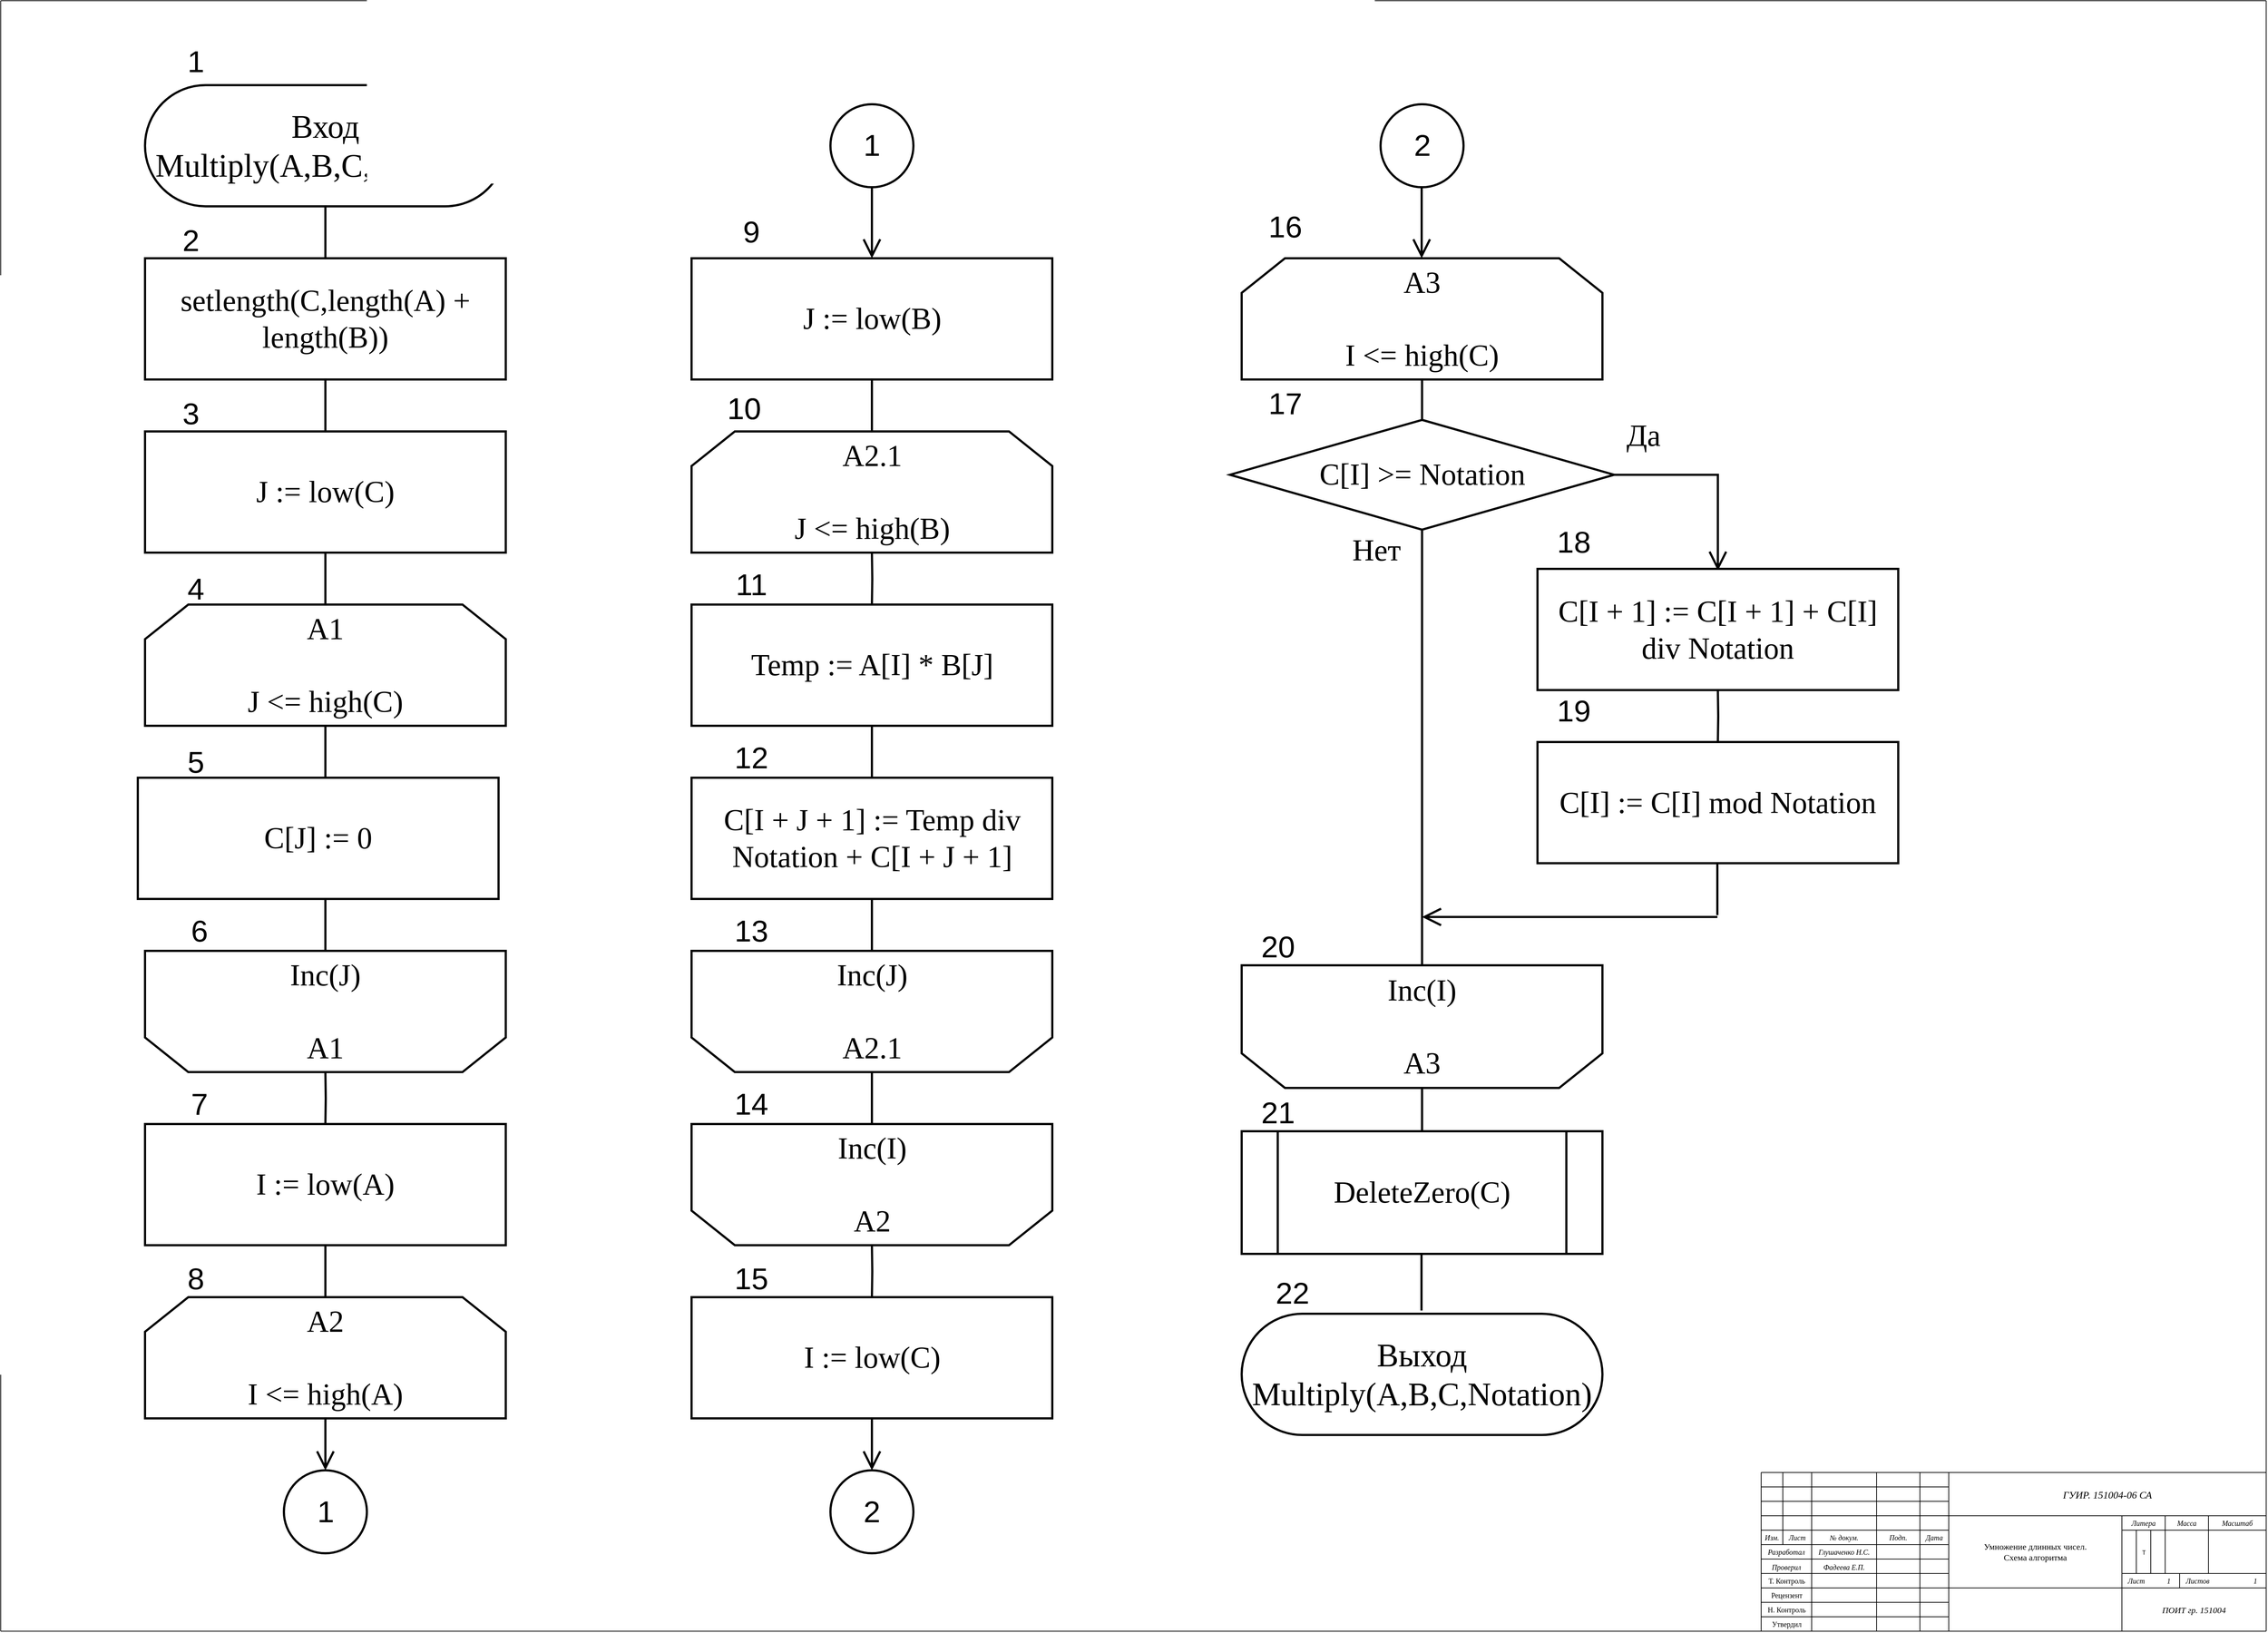 <mxfile version="18.1.2" type="device" pages="3"><diagram id="b_TIV87pcosbFDb4-95I" name="Page-1"><mxGraphModel dx="4740" dy="2507" grid="1" gridSize="10" guides="1" tooltips="1" connect="1" arrows="1" fold="1" page="1" pageScale="1" pageWidth="3300" pageHeight="2339" math="0" shadow="0"><root><mxCell id="0"/><mxCell id="1" parent="0"/><mxCell id="flblZkYbyNQ9tiGkdh4v-29" value="" style="group;strokeWidth=1;" parent="1" vertex="1" connectable="0"><mxGeometry x="2560" y="2080" width="700" height="220" as="geometry"/></mxCell><mxCell id="U5MXIK-24vMOK5HsXXuc-69" style="vsdxID=8;edgeStyle=none;startArrow=none;endArrow=none;startSize=5;endSize=5;strokeColor=#000000;spacingTop=0;spacingBottom=0;spacingLeft=0;spacingRight=0;verticalAlign=middle;html=1;labelBackgroundColor=#ffffff;rounded=0;strokeWidth=1;" parent="flblZkYbyNQ9tiGkdh4v-29" edge="1"><mxGeometry relative="1" as="geometry"><mxPoint as="offset"/><Array as="points"/><mxPoint as="sourcePoint"/><mxPoint x="700" as="targetPoint"/></mxGeometry></mxCell><mxCell id="U5MXIK-24vMOK5HsXXuc-68" style="vsdxID=6;edgeStyle=none;startArrow=none;endArrow=none;startSize=5;endSize=5;strokeColor=#000000;spacingTop=0;spacingBottom=0;spacingLeft=0;spacingRight=0;verticalAlign=middle;html=1;labelBackgroundColor=#ffffff;rounded=0;strokeWidth=1;" parent="flblZkYbyNQ9tiGkdh4v-29" edge="1"><mxGeometry relative="1" as="geometry"><mxPoint x="10" as="offset"/><Array as="points"/><mxPoint y="220" as="sourcePoint"/><mxPoint as="targetPoint"/></mxGeometry></mxCell><mxCell id="U5MXIK-24vMOK5HsXXuc-2" value="&lt;p style=&quot;margin-left: 0 ; margin-right: 0 ; margin-top: 0px ; margin-bottom: 0px ; text-indent: 0 ; direction: ltr&quot;&gt;&lt;font style=&quot;color: rgb(0, 0, 0); direction: ltr; letter-spacing: 0px; line-height: 140%; opacity: 1;&quot; size=&quot;1&quot; face=&quot;Times New Roman&quot;&gt;&lt;i&gt;Разработал&lt;/i&gt;&lt;/font&gt;&lt;/p&gt;" style="verticalAlign=middle;align=center;vsdxID=41;fillColor=none;gradientColor=none;shape=stencil(nZBLDoAgDERP0z3SIyjew0SURgSD+Lu9kMZoXLhwN9O+tukAlrNpJg1SzDH4QW/URgNYgZTkjA4UkwJUgGXng+6DX1zLfmoymdXo17xh5zmRJ6Q42BWCfc2oJfdAr+Yv+AP9Cb7OJ3H/2JG1HNGz/84klThPVCc=);strokeColor=none;labelBackgroundColor=none;rounded=0;html=1;whiteSpace=wrap;strokeWidth=1;" parent="flblZkYbyNQ9tiGkdh4v-29" vertex="1"><mxGeometry y="100" width="70" height="20" as="geometry"/></mxCell><mxCell id="U5MXIK-24vMOK5HsXXuc-4" value="&lt;p style=&quot;margin-left: 0 ; margin-right: 0 ; margin-top: 0px ; margin-bottom: 0px ; text-indent: 0 ; direction: ltr&quot;&gt;&lt;font style=&quot;font-family: &amp;#34;times new roman&amp;#34; ; color: rgb(0 , 0 , 0) ; direction: ltr ; letter-spacing: 0px ; line-height: 140% ; opacity: 1&quot; size=&quot;1&quot;&gt;&lt;i&gt;Подп.&lt;/i&gt;&lt;/font&gt;&lt;font style=&quot;font-size: 12px ; font-family: &amp;#34;times new roman&amp;#34; ; color: #000000 ; direction: ltr ; letter-spacing: 0px ; line-height: 140% ; opacity: 1&quot;&gt;&lt;br&gt;&lt;/font&gt;&lt;/p&gt;" style="verticalAlign=middle;align=center;vsdxID=45;fillColor=none;gradientColor=none;shape=stencil(nZBLDoAgDERP0z3SIyjew0SURgSD+Lu9kMZoXLhwN9O+tukAlrNpJg1SzDH4QW/URgNYgZTkjA4UkwJUgGXng+6DX1zLfmoymdXo17xh5zmRJ6Q42BWCfc2oJfdAr+Yv+AP9Cb7OJ3H/2JG1HNGz/84klThPVCc=);strokeColor=none;labelBackgroundColor=none;rounded=0;html=1;whiteSpace=wrap;strokeWidth=1;" parent="flblZkYbyNQ9tiGkdh4v-29" vertex="1"><mxGeometry x="160" y="80" width="60" height="20" as="geometry"/></mxCell><mxCell id="U5MXIK-24vMOK5HsXXuc-5" value="&lt;p style=&quot;margin-left: 0 ; margin-right: 0 ; margin-top: 0px ; margin-bottom: 0px ; text-indent: 0 ; direction: ltr&quot;&gt;&lt;font style=&quot;font-family: &amp;#34;times new roman&amp;#34; ; color: rgb(0 , 0 , 0) ; direction: ltr ; letter-spacing: 0px ; line-height: 140% ; opacity: 1&quot; size=&quot;1&quot;&gt;&lt;i&gt;Литера&lt;/i&gt;&lt;/font&gt;&lt;font style=&quot;font-size: 12px ; font-family: &amp;#34;times new roman&amp;#34; ; color: #000000 ; direction: ltr ; letter-spacing: 0px ; line-height: 140% ; opacity: 1&quot;&gt;&lt;br&gt;&lt;/font&gt;&lt;/p&gt;" style="verticalAlign=middle;align=center;vsdxID=46;fillColor=none;gradientColor=none;shape=stencil(nZBLDoAgDERP0z3SIyjew0SURgSD+Lu9kMZoXLhwN9O+tukAlrNpJg1SzDH4QW/URgNYgZTkjA4UkwJUgGXng+6DX1zLfmoymdXo17xh5zmRJ6Q42BWCfc2oJfdAr+Yv+AP9Cb7OJ3H/2JG1HNGz/84klThPVCc=);strokeColor=none;labelBackgroundColor=none;rounded=0;html=1;whiteSpace=wrap;strokeWidth=1;" parent="flblZkYbyNQ9tiGkdh4v-29" vertex="1"><mxGeometry x="500" y="60" width="60" height="20" as="geometry"/></mxCell><mxCell id="U5MXIK-24vMOK5HsXXuc-7" style="vsdxID=48;edgeStyle=none;startArrow=none;endArrow=none;startSize=5;endSize=5;strokeColor=#000000;spacingTop=0;spacingBottom=0;spacingLeft=0;spacingRight=0;verticalAlign=middle;html=1;labelBackgroundColor=#ffffff;rounded=0;strokeWidth=1;" parent="flblZkYbyNQ9tiGkdh4v-29" edge="1"><mxGeometry relative="1" as="geometry"><mxPoint x="10" as="offset"/><Array as="points"><mxPoint x="580" y="150"/></Array><mxPoint x="580" y="160" as="sourcePoint"/><mxPoint x="580" y="140" as="targetPoint"/></mxGeometry></mxCell><mxCell id="U5MXIK-24vMOK5HsXXuc-9" value="&lt;p style=&quot;margin-left: 0 ; margin-right: 0 ; margin-top: 0px ; margin-bottom: 0px ; text-indent: 0 ; direction: ltr&quot;&gt;&lt;font style=&quot;font-family: &amp;quot;times new roman&amp;quot; ; color: rgb(0 , 0 , 0) ; direction: ltr ; letter-spacing: 0px ; line-height: 140% ; opacity: 1&quot; size=&quot;1&quot;&gt;&lt;i style=&quot;font-size: 14px&quot;&gt;ГУИР. 151004-06 СА&lt;/i&gt;&lt;/font&gt;&lt;font style=&quot;font-size: 19px ; font-family: &amp;quot;times new roman&amp;quot; ; color: #000000 ; direction: ltr ; letter-spacing: 0px ; line-height: 140% ; opacity: 1&quot;&gt;&lt;br&gt;&lt;/font&gt;&lt;/p&gt;" style="verticalAlign=middle;align=center;vsdxID=50;fillColor=none;gradientColor=none;shape=stencil(nZBLDoAgDERP0z3SIyjew0SURgSD+Lu9kMZoXLhwN9O+tukAlrNpJg1SzDH4QW/URgNYgZTkjA4UkwJUgGXng+6DX1zLfmoymdXo17xh5zmRJ6Q42BWCfc2oJfdAr+Yv+AP9Cb7OJ3H/2JG1HNGz/84klThPVCc=);strokeColor=none;labelBackgroundColor=none;rounded=0;html=1;whiteSpace=wrap;strokeWidth=1;" parent="flblZkYbyNQ9tiGkdh4v-29" vertex="1"><mxGeometry x="260" width="440" height="60" as="geometry"/></mxCell><mxCell id="U5MXIK-24vMOK5HsXXuc-14" value="&lt;div style=&quot;&quot;&gt;&lt;font style=&quot;font-size: 12px;&quot; face=&quot;Times New Roman&quot;&gt;Умножение длинных чисел. &lt;br&gt;&lt;/font&gt;&lt;/div&gt;&lt;div style=&quot;&quot;&gt;&lt;font style=&quot;font-size: 12px;&quot; face=&quot;Times New Roman&quot;&gt;Схема алгоритма&lt;/font&gt;&lt;/div&gt;" style="verticalAlign=middle;align=center;vsdxID=51;fillColor=none;gradientColor=none;shape=stencil(nZBLDoAgDERP0z3SIyjew0SURgSD+Lu9kMZoXLhwN9O+tukAlrNpJg1SzDH4QW/URgNYgZTkjA4UkwJUgGXng+6DX1zLfmoymdXo17xh5zmRJ6Q42BWCfc2oJfdAr+Yv+AP9Cb7OJ3H/2JG1HNGz/84klThPVCc=);strokeColor=none;labelBackgroundColor=none;rounded=0;html=1;whiteSpace=wrap;strokeWidth=1;" parent="flblZkYbyNQ9tiGkdh4v-29" vertex="1"><mxGeometry x="260" y="60" width="240" height="100" as="geometry"/></mxCell><mxCell id="U5MXIK-24vMOK5HsXXuc-66" style="vsdxID=1;edgeStyle=none;startArrow=none;endArrow=none;startSize=5;endSize=5;strokeColor=#000000;spacingTop=0;spacingBottom=0;spacingLeft=0;spacingRight=0;verticalAlign=middle;html=1;labelBackgroundColor=#ffffff;rounded=0;strokeWidth=1;" parent="flblZkYbyNQ9tiGkdh4v-29" edge="1"><mxGeometry relative="1" as="geometry"><mxPoint x="10" as="offset"/><Array as="points"/><mxPoint x="500" y="220" as="sourcePoint"/><mxPoint x="500" y="60" as="targetPoint"/></mxGeometry></mxCell><mxCell id="U5MXIK-24vMOK5HsXXuc-67" style="vsdxID=4;edgeStyle=none;startArrow=none;endArrow=none;startSize=5;endSize=5;strokeColor=#000000;spacingTop=0;spacingBottom=0;spacingLeft=0;spacingRight=0;verticalAlign=middle;html=1;labelBackgroundColor=#ffffff;rounded=0;strokeWidth=1;" parent="flblZkYbyNQ9tiGkdh4v-29" edge="1"><mxGeometry relative="1" as="geometry"><mxPoint x="10" as="offset"/><Array as="points"/><mxPoint x="260" y="220" as="sourcePoint"/><mxPoint x="260" as="targetPoint"/></mxGeometry></mxCell><mxCell id="U5MXIK-24vMOK5HsXXuc-70" style="vsdxID=11;edgeStyle=none;startArrow=none;endArrow=none;startSize=5;endSize=5;strokeColor=#000000;spacingTop=0;spacingBottom=0;spacingLeft=0;spacingRight=0;verticalAlign=middle;html=1;labelBackgroundColor=#ffffff;rounded=0;strokeWidth=1;" parent="flblZkYbyNQ9tiGkdh4v-29" edge="1"><mxGeometry relative="1" as="geometry"><Array as="points"/><mxPoint x="700" y="60" as="sourcePoint"/><mxPoint y="60" as="targetPoint"/></mxGeometry></mxCell><mxCell id="U5MXIK-24vMOK5HsXXuc-71" style="vsdxID=12;edgeStyle=none;startArrow=none;endArrow=none;startSize=5;endSize=5;strokeColor=#000000;spacingTop=0;spacingBottom=0;spacingLeft=0;spacingRight=0;verticalAlign=middle;html=1;labelBackgroundColor=#ffffff;rounded=0;strokeWidth=1;" parent="flblZkYbyNQ9tiGkdh4v-29" edge="1"><mxGeometry relative="1" as="geometry"><Array as="points"/><mxPoint x="700" y="160" as="sourcePoint"/><mxPoint y="160" as="targetPoint"/></mxGeometry></mxCell><mxCell id="U5MXIK-24vMOK5HsXXuc-72" style="vsdxID=13;edgeStyle=none;startArrow=none;endArrow=none;startSize=5;endSize=5;strokeColor=#000000;spacingTop=0;spacingBottom=0;spacingLeft=0;spacingRight=0;verticalAlign=middle;html=1;labelBackgroundColor=#ffffff;rounded=0;strokeWidth=1;" parent="flblZkYbyNQ9tiGkdh4v-29" edge="1"><mxGeometry relative="1" as="geometry"><Array as="points"/><mxPoint x="260" y="200" as="sourcePoint"/><mxPoint y="200" as="targetPoint"/></mxGeometry></mxCell><mxCell id="U5MXIK-24vMOK5HsXXuc-73" style="vsdxID=22;edgeStyle=none;startArrow=none;endArrow=none;startSize=5;endSize=5;strokeColor=#000000;spacingTop=0;spacingBottom=0;spacingLeft=0;spacingRight=0;verticalAlign=middle;html=1;labelBackgroundColor=#ffffff;rounded=0;strokeWidth=1;" parent="flblZkYbyNQ9tiGkdh4v-29" edge="1"><mxGeometry relative="1" as="geometry"><Array as="points"/><mxPoint x="260" y="180" as="sourcePoint"/><mxPoint y="180" as="targetPoint"/></mxGeometry></mxCell><mxCell id="U5MXIK-24vMOK5HsXXuc-74" style="vsdxID=23;edgeStyle=none;startArrow=none;endArrow=none;startSize=5;endSize=5;strokeColor=#000000;spacingTop=0;spacingBottom=0;spacingLeft=0;spacingRight=0;verticalAlign=middle;html=1;labelBackgroundColor=#ffffff;rounded=0;strokeWidth=1;" parent="flblZkYbyNQ9tiGkdh4v-29" edge="1"><mxGeometry relative="1" as="geometry"><Array as="points"/><mxPoint x="260" y="140" as="sourcePoint"/><mxPoint y="140" as="targetPoint"/></mxGeometry></mxCell><mxCell id="U5MXIK-24vMOK5HsXXuc-75" style="vsdxID=24;edgeStyle=none;startArrow=none;endArrow=none;startSize=5;endSize=5;strokeColor=#000000;spacingTop=0;spacingBottom=0;spacingLeft=0;spacingRight=0;verticalAlign=middle;html=1;labelBackgroundColor=#ffffff;rounded=0;strokeWidth=1;" parent="flblZkYbyNQ9tiGkdh4v-29" edge="1"><mxGeometry relative="1" as="geometry"><Array as="points"/><mxPoint x="260" y="120" as="sourcePoint"/><mxPoint y="120" as="targetPoint"/></mxGeometry></mxCell><mxCell id="U5MXIK-24vMOK5HsXXuc-76" style="vsdxID=25;edgeStyle=none;startArrow=none;endArrow=none;startSize=5;endSize=5;strokeColor=#000000;spacingTop=0;spacingBottom=0;spacingLeft=0;spacingRight=0;verticalAlign=middle;html=1;labelBackgroundColor=#ffffff;rounded=0;strokeWidth=1;" parent="flblZkYbyNQ9tiGkdh4v-29" edge="1"><mxGeometry relative="1" as="geometry"><Array as="points"/><mxPoint x="260" y="100" as="sourcePoint"/><mxPoint y="100" as="targetPoint"/></mxGeometry></mxCell><mxCell id="U5MXIK-24vMOK5HsXXuc-77" style="vsdxID=26;edgeStyle=none;startArrow=none;endArrow=none;startSize=5;endSize=5;strokeColor=#000000;spacingTop=0;spacingBottom=0;spacingLeft=0;spacingRight=0;verticalAlign=middle;html=1;labelBackgroundColor=#ffffff;rounded=0;strokeWidth=1;" parent="flblZkYbyNQ9tiGkdh4v-29" edge="1"><mxGeometry relative="1" as="geometry"><Array as="points"/><mxPoint x="260" y="80" as="sourcePoint"/><mxPoint y="80" as="targetPoint"/></mxGeometry></mxCell><mxCell id="U5MXIK-24vMOK5HsXXuc-78" style="vsdxID=27;edgeStyle=none;startArrow=none;endArrow=none;startSize=5;endSize=5;strokeColor=#000000;spacingTop=0;spacingBottom=0;spacingLeft=0;spacingRight=0;verticalAlign=middle;html=1;labelBackgroundColor=#ffffff;rounded=0;strokeWidth=1;" parent="flblZkYbyNQ9tiGkdh4v-29" edge="1"><mxGeometry relative="1" as="geometry"><Array as="points"/><mxPoint x="260" y="40" as="sourcePoint"/><mxPoint y="40" as="targetPoint"/></mxGeometry></mxCell><mxCell id="U5MXIK-24vMOK5HsXXuc-79" style="vsdxID=28;edgeStyle=none;startArrow=none;endArrow=none;startSize=5;endSize=5;strokeColor=#000000;spacingTop=0;spacingBottom=0;spacingLeft=0;spacingRight=0;verticalAlign=middle;html=1;labelBackgroundColor=#ffffff;rounded=0;strokeWidth=1;" parent="flblZkYbyNQ9tiGkdh4v-29" edge="1"><mxGeometry relative="1" as="geometry"><Array as="points"/><mxPoint x="260" y="20" as="sourcePoint"/><mxPoint y="20" as="targetPoint"/></mxGeometry></mxCell><mxCell id="U5MXIK-24vMOK5HsXXuc-80" style="vsdxID=29;edgeStyle=none;startArrow=none;endArrow=none;startSize=5;endSize=5;strokeColor=#000000;spacingTop=0;spacingBottom=0;spacingLeft=0;spacingRight=0;verticalAlign=middle;html=1;labelBackgroundColor=#ffffff;rounded=0;strokeWidth=1;" parent="flblZkYbyNQ9tiGkdh4v-29" edge="1"><mxGeometry relative="1" as="geometry"><Array as="points"/><mxPoint x="700" y="140" as="sourcePoint"/><mxPoint x="500" y="140" as="targetPoint"/></mxGeometry></mxCell><mxCell id="U5MXIK-24vMOK5HsXXuc-81" style="vsdxID=30;edgeStyle=none;startArrow=none;endArrow=none;startSize=5;endSize=5;strokeColor=#000000;spacingTop=0;spacingBottom=0;spacingLeft=0;spacingRight=0;verticalAlign=middle;html=1;labelBackgroundColor=#ffffff;rounded=0;strokeWidth=1;" parent="flblZkYbyNQ9tiGkdh4v-29" edge="1"><mxGeometry relative="1" as="geometry"><Array as="points"/><mxPoint x="700" y="80" as="sourcePoint"/><mxPoint x="500" y="80" as="targetPoint"/></mxGeometry></mxCell><mxCell id="U5MXIK-24vMOK5HsXXuc-82" style="vsdxID=31;edgeStyle=none;startArrow=none;endArrow=none;startSize=5;endSize=5;strokeColor=#000000;spacingTop=0;spacingBottom=0;spacingLeft=0;spacingRight=0;verticalAlign=middle;html=1;labelBackgroundColor=#ffffff;rounded=0;strokeWidth=1;" parent="flblZkYbyNQ9tiGkdh4v-29" edge="1"><mxGeometry relative="1" as="geometry"><mxPoint x="10" as="offset"/><Array as="points"/><mxPoint x="220" y="220" as="sourcePoint"/><mxPoint x="220" as="targetPoint"/></mxGeometry></mxCell><mxCell id="U5MXIK-24vMOK5HsXXuc-83" style="vsdxID=33;edgeStyle=none;startArrow=none;endArrow=none;startSize=5;endSize=5;strokeColor=#000000;spacingTop=0;spacingBottom=0;spacingLeft=0;spacingRight=0;verticalAlign=middle;html=1;labelBackgroundColor=#ffffff;rounded=0;strokeWidth=1;" parent="flblZkYbyNQ9tiGkdh4v-29" edge="1"><mxGeometry relative="1" as="geometry"><mxPoint x="10" as="offset"/><Array as="points"/><mxPoint x="160" y="220" as="sourcePoint"/><mxPoint x="160" as="targetPoint"/></mxGeometry></mxCell><mxCell id="U5MXIK-24vMOK5HsXXuc-84" style="vsdxID=34;edgeStyle=none;startArrow=none;endArrow=none;startSize=5;endSize=5;strokeColor=#000000;spacingTop=0;spacingBottom=0;spacingLeft=0;spacingRight=0;verticalAlign=middle;html=1;labelBackgroundColor=#ffffff;rounded=0;strokeWidth=1;" parent="flblZkYbyNQ9tiGkdh4v-29" edge="1"><mxGeometry relative="1" as="geometry"><mxPoint x="10" as="offset"/><Array as="points"/><mxPoint x="70" y="220" as="sourcePoint"/><mxPoint x="70" as="targetPoint"/></mxGeometry></mxCell><mxCell id="U5MXIK-24vMOK5HsXXuc-85" style="vsdxID=35;edgeStyle=none;startArrow=none;endArrow=none;startSize=5;endSize=5;strokeColor=#000000;spacingTop=0;spacingBottom=0;spacingLeft=0;spacingRight=0;verticalAlign=middle;html=1;labelBackgroundColor=#ffffff;rounded=0;strokeWidth=1;" parent="flblZkYbyNQ9tiGkdh4v-29" edge="1"><mxGeometry relative="1" as="geometry"><mxPoint x="10" as="offset"/><Array as="points"/><mxPoint x="30" y="100" as="sourcePoint"/><mxPoint x="30" as="targetPoint"/></mxGeometry></mxCell><mxCell id="U5MXIK-24vMOK5HsXXuc-86" style="vsdxID=36;edgeStyle=none;startArrow=none;endArrow=none;startSize=5;endSize=5;strokeColor=#000000;spacingTop=0;spacingBottom=0;spacingLeft=0;spacingRight=0;verticalAlign=middle;html=1;labelBackgroundColor=#ffffff;rounded=0;strokeWidth=1;" parent="flblZkYbyNQ9tiGkdh4v-29" edge="1"><mxGeometry relative="1" as="geometry"><mxPoint x="10" as="offset"/><Array as="points"/><mxPoint x="560" y="140" as="sourcePoint"/><mxPoint x="560" y="60" as="targetPoint"/></mxGeometry></mxCell><mxCell id="U5MXIK-24vMOK5HsXXuc-87" style="vsdxID=38;edgeStyle=none;startArrow=none;endArrow=none;startSize=5;endSize=5;strokeColor=#000000;spacingTop=0;spacingBottom=0;spacingLeft=0;spacingRight=0;verticalAlign=middle;html=1;labelBackgroundColor=#ffffff;rounded=0;strokeWidth=1;" parent="flblZkYbyNQ9tiGkdh4v-29" edge="1"><mxGeometry relative="1" as="geometry"><mxPoint x="10" as="offset"/><Array as="points"/><mxPoint x="620" y="140" as="sourcePoint"/><mxPoint x="620" y="60" as="targetPoint"/></mxGeometry></mxCell><mxCell id="U5MXIK-24vMOK5HsXXuc-88" style="vsdxID=39;edgeStyle=none;startArrow=none;endArrow=none;startSize=5;endSize=5;strokeColor=#000000;spacingTop=0;spacingBottom=0;spacingLeft=0;spacingRight=0;verticalAlign=middle;html=1;labelBackgroundColor=#ffffff;rounded=0;strokeWidth=1;" parent="flblZkYbyNQ9tiGkdh4v-29" edge="1"><mxGeometry relative="1" as="geometry"><mxPoint x="10" as="offset"/><Array as="points"/><mxPoint x="520" y="140" as="sourcePoint"/><mxPoint x="520" y="80" as="targetPoint"/></mxGeometry></mxCell><mxCell id="U5MXIK-24vMOK5HsXXuc-89" style="vsdxID=40;edgeStyle=none;startArrow=none;endArrow=none;startSize=5;endSize=5;strokeColor=#000000;spacingTop=0;spacingBottom=0;spacingLeft=0;spacingRight=0;verticalAlign=middle;html=1;labelBackgroundColor=#ffffff;rounded=0;strokeWidth=1;" parent="flblZkYbyNQ9tiGkdh4v-29" edge="1"><mxGeometry relative="1" as="geometry"><mxPoint x="10" as="offset"/><Array as="points"/><mxPoint x="540" y="140" as="sourcePoint"/><mxPoint x="540" y="80" as="targetPoint"/></mxGeometry></mxCell><mxCell id="U5MXIK-24vMOK5HsXXuc-6" value="&lt;p style=&quot;margin-left: 0 ; margin-right: 0 ; margin-top: 0px ; margin-bottom: 0px ; text-indent: 0 ; direction: ltr&quot;&gt;&lt;font style=&quot;font-family: &amp;#34;times new roman&amp;#34; ; color: rgb(0 , 0 , 0) ; direction: ltr ; letter-spacing: 0px ; line-height: 140% ; opacity: 1&quot; size=&quot;1&quot;&gt;&lt;i&gt;Лист&lt;/i&gt;&lt;/font&gt;&lt;font style=&quot;font-size: 12px ; font-family: &amp;#34;times new roman&amp;#34; ; color: #000000 ; direction: ltr ; letter-spacing: 0px ; line-height: 140% ; opacity: 1&quot;&gt;&lt;br&gt;&lt;/font&gt;&lt;/p&gt;" style="verticalAlign=middle;align=center;vsdxID=47;fillColor=none;gradientColor=none;shape=stencil(nZBLDoAgDERP0z3SIyjew0SURgSD+Lu9kMZoXLhwN9O+tukAlrNpJg1SzDH4QW/URgNYgZTkjA4UkwJUgGXng+6DX1zLfmoymdXo17xh5zmRJ6Q42BWCfc2oJfdAr+Yv+AP9Cb7OJ3H/2JG1HNGz/84klThPVCc=);strokeColor=none;labelBackgroundColor=none;rounded=0;html=1;whiteSpace=wrap;strokeWidth=1;" parent="flblZkYbyNQ9tiGkdh4v-29" vertex="1"><mxGeometry x="500" y="140" width="40" height="20" as="geometry"/></mxCell><mxCell id="flblZkYbyNQ9tiGkdh4v-3" value="&lt;p style=&quot;margin-left: 0 ; margin-right: 0 ; margin-top: 0px ; margin-bottom: 0px ; text-indent: 0 ; direction: ltr&quot;&gt;&lt;font style=&quot;font-family: &amp;#34;times new roman&amp;#34; ; color: rgb(0 , 0 , 0) ; direction: ltr ; letter-spacing: 0px ; line-height: 140% ; opacity: 1&quot; size=&quot;1&quot;&gt;&lt;i&gt;Листов&lt;/i&gt;&lt;/font&gt;&lt;font style=&quot;font-size: 12px ; font-family: &amp;#34;times new roman&amp;#34; ; color: #000000 ; direction: ltr ; letter-spacing: 0px ; line-height: 140% ; opacity: 1&quot;&gt;&lt;br&gt;&lt;/font&gt;&lt;/p&gt;" style="verticalAlign=middle;align=center;vsdxID=47;fillColor=none;gradientColor=none;shape=stencil(nZBLDoAgDERP0z3SIyjew0SURgSD+Lu9kMZoXLhwN9O+tukAlrNpJg1SzDH4QW/URgNYgZTkjA4UkwJUgGXng+6DX1zLfmoymdXo17xh5zmRJ6Q42BWCfc2oJfdAr+Yv+AP9Cb7OJ3H/2JG1HNGz/84klThPVCc=);strokeColor=none;labelBackgroundColor=none;rounded=0;html=1;whiteSpace=wrap;strokeWidth=1;" parent="flblZkYbyNQ9tiGkdh4v-29" vertex="1"><mxGeometry x="580" y="140" width="50" height="20" as="geometry"/></mxCell><mxCell id="flblZkYbyNQ9tiGkdh4v-5" value="&lt;p style=&quot;margin-left: 0 ; margin-right: 0 ; margin-top: 0px ; margin-bottom: 0px ; text-indent: 0 ; direction: ltr&quot;&gt;&lt;font style=&quot;font-family: &amp;#34;times new roman&amp;#34; ; color: rgb(0 , 0 , 0) ; direction: ltr ; letter-spacing: 0px ; line-height: 140% ; opacity: 1&quot; size=&quot;1&quot;&gt;&lt;i&gt;1&lt;/i&gt;&lt;/font&gt;&lt;font style=&quot;font-size: 12px ; font-family: &amp;#34;times new roman&amp;#34; ; color: #000000 ; direction: ltr ; letter-spacing: 0px ; line-height: 140% ; opacity: 1&quot;&gt;&lt;br&gt;&lt;/font&gt;&lt;/p&gt;" style="verticalAlign=middle;align=center;vsdxID=47;fillColor=none;gradientColor=none;shape=stencil(nZBLDoAgDERP0z3SIyjew0SURgSD+Lu9kMZoXLhwN9O+tukAlrNpJg1SzDH4QW/URgNYgZTkjA4UkwJUgGXng+6DX1zLfmoymdXo17xh5zmRJ6Q42BWCfc2oJfdAr+Yv+AP9Cb7OJ3H/2JG1HNGz/84klThPVCc=);strokeColor=none;labelBackgroundColor=none;rounded=0;html=1;whiteSpace=wrap;strokeWidth=1;" parent="flblZkYbyNQ9tiGkdh4v-29" vertex="1"><mxGeometry x="670" y="140" width="30" height="20" as="geometry"/></mxCell><mxCell id="flblZkYbyNQ9tiGkdh4v-6" value="&lt;p style=&quot;margin-left: 0 ; margin-right: 0 ; margin-top: 0px ; margin-bottom: 0px ; text-indent: 0 ; direction: ltr&quot;&gt;&lt;font style=&quot;font-family: &amp;#34;times new roman&amp;#34; ; color: rgb(0 , 0 , 0) ; direction: ltr ; letter-spacing: 0px ; line-height: 140% ; opacity: 1&quot; size=&quot;1&quot;&gt;&lt;i&gt;1&lt;/i&gt;&lt;/font&gt;&lt;font style=&quot;font-size: 12px ; font-family: &amp;#34;times new roman&amp;#34; ; color: #000000 ; direction: ltr ; letter-spacing: 0px ; line-height: 140% ; opacity: 1&quot;&gt;&lt;br&gt;&lt;/font&gt;&lt;/p&gt;" style="verticalAlign=middle;align=center;vsdxID=47;fillColor=none;gradientColor=none;shape=stencil(nZBLDoAgDERP0z3SIyjew0SURgSD+Lu9kMZoXLhwN9O+tukAlrNpJg1SzDH4QW/URgNYgZTkjA4UkwJUgGXng+6DX1zLfmoymdXo17xh5zmRJ6Q42BWCfc2oJfdAr+Yv+AP9Cb7OJ3H/2JG1HNGz/84klThPVCc=);strokeColor=none;labelBackgroundColor=none;rounded=0;html=1;whiteSpace=wrap;strokeWidth=1;" parent="flblZkYbyNQ9tiGkdh4v-29" vertex="1"><mxGeometry x="550" y="140" width="30" height="20" as="geometry"/></mxCell><mxCell id="flblZkYbyNQ9tiGkdh4v-7" value="&lt;p style=&quot;margin-left: 0 ; margin-right: 0 ; margin-top: 0px ; margin-bottom: 0px ; text-indent: 0 ; direction: ltr&quot;&gt;&lt;font style=&quot;font-family: &amp;#34;times new roman&amp;#34; ; color: rgb(0 , 0 , 0) ; direction: ltr ; letter-spacing: 0px ; line-height: 140% ; opacity: 1&quot; size=&quot;1&quot;&gt;&lt;i&gt;Масса&lt;/i&gt;&lt;/font&gt;&lt;font style=&quot;font-size: 12px ; font-family: &amp;#34;times new roman&amp;#34; ; color: #000000 ; direction: ltr ; letter-spacing: 0px ; line-height: 140% ; opacity: 1&quot;&gt;&lt;br&gt;&lt;/font&gt;&lt;/p&gt;" style="verticalAlign=middle;align=center;vsdxID=46;fillColor=none;gradientColor=none;shape=stencil(nZBLDoAgDERP0z3SIyjew0SURgSD+Lu9kMZoXLhwN9O+tukAlrNpJg1SzDH4QW/URgNYgZTkjA4UkwJUgGXng+6DX1zLfmoymdXo17xh5zmRJ6Q42BWCfc2oJfdAr+Yv+AP9Cb7OJ3H/2JG1HNGz/84klThPVCc=);strokeColor=none;labelBackgroundColor=none;rounded=0;html=1;whiteSpace=wrap;strokeWidth=1;" parent="flblZkYbyNQ9tiGkdh4v-29" vertex="1"><mxGeometry x="560" y="60" width="60" height="20" as="geometry"/></mxCell><mxCell id="flblZkYbyNQ9tiGkdh4v-8" value="&lt;p style=&quot;margin-left: 0 ; margin-right: 0 ; margin-top: 0px ; margin-bottom: 0px ; text-indent: 0 ; direction: ltr&quot;&gt;&lt;font style=&quot;font-family: &amp;#34;times new roman&amp;#34; ; color: rgb(0 , 0 , 0) ; direction: ltr ; letter-spacing: 0px ; line-height: 140% ; opacity: 1&quot; size=&quot;1&quot;&gt;&lt;i&gt;Масштаб&lt;/i&gt;&lt;/font&gt;&lt;font style=&quot;font-size: 12px ; font-family: &amp;#34;times new roman&amp;#34; ; color: #000000 ; direction: ltr ; letter-spacing: 0px ; line-height: 140% ; opacity: 1&quot;&gt;&lt;br&gt;&lt;/font&gt;&lt;/p&gt;" style="verticalAlign=middle;align=center;vsdxID=46;fillColor=none;gradientColor=none;shape=stencil(nZBLDoAgDERP0z3SIyjew0SURgSD+Lu9kMZoXLhwN9O+tukAlrNpJg1SzDH4QW/URgNYgZTkjA4UkwJUgGXng+6DX1zLfmoymdXo17xh5zmRJ6Q42BWCfc2oJfdAr+Yv+AP9Cb7OJ3H/2JG1HNGz/84klThPVCc=);strokeColor=none;labelBackgroundColor=none;rounded=0;html=1;whiteSpace=wrap;strokeWidth=1;" parent="flblZkYbyNQ9tiGkdh4v-29" vertex="1"><mxGeometry x="620" y="60" width="80" height="20" as="geometry"/></mxCell><mxCell id="U5MXIK-24vMOK5HsXXuc-8" value="&lt;p style=&quot;margin-left: 0 ; margin-right: 0 ; margin-top: 0px ; margin-bottom: 0px ; text-indent: 0 ; direction: ltr&quot;&gt;&lt;font style=&quot;font-family: &amp;quot;times new roman&amp;quot; ; color: rgb(0 , 0 , 0) ; direction: ltr ; letter-spacing: 0px ; line-height: 140% ; opacity: 1&quot; size=&quot;1&quot;&gt;&lt;i style=&quot;font-size: 12px&quot;&gt;ПОИТ гр. 151004&lt;/i&gt;&lt;/font&gt;&lt;font style=&quot;font-size: 16px ; font-family: &amp;quot;times new roman&amp;quot; ; color: #000000 ; direction: ltr ; letter-spacing: 0px ; line-height: 140% ; opacity: 1&quot;&gt;&lt;br&gt;&lt;/font&gt;&lt;/p&gt;" style="verticalAlign=middle;align=center;vsdxID=49;fillColor=none;gradientColor=none;shape=stencil(nZBLDoAgDERP0z3SIyjew0SURgSD+Lu9kMZoXLhwN9O+tukAlrNpJg1SzDH4QW/URgNYgZTkjA4UkwJUgGXng+6DX1zLfmoymdXo17xh5zmRJ6Q42BWCfc2oJfdAr+Yv+AP9Cb7OJ3H/2JG1HNGz/84klThPVCc=);strokeColor=none;labelBackgroundColor=none;rounded=0;html=1;whiteSpace=wrap;strokeWidth=1;" parent="flblZkYbyNQ9tiGkdh4v-29" vertex="1"><mxGeometry x="500" y="160" width="200" height="60" as="geometry"/></mxCell><mxCell id="flblZkYbyNQ9tiGkdh4v-12" value="&lt;p style=&quot;margin-left: 0 ; margin-right: 0 ; margin-top: 0px ; margin-bottom: 0px ; text-indent: 0 ; direction: ltr&quot;&gt;&lt;font style=&quot;font-family: &amp;#34;times new roman&amp;#34; ; color: rgb(0 , 0 , 0) ; direction: ltr ; letter-spacing: 0px ; line-height: 140% ; opacity: 1&quot; size=&quot;1&quot;&gt;&lt;i&gt;Изм.&lt;/i&gt;&lt;/font&gt;&lt;font style=&quot;font-size: 12px ; font-family: &amp;#34;times new roman&amp;#34; ; color: #000000 ; direction: ltr ; letter-spacing: 0px ; line-height: 140% ; opacity: 1&quot;&gt;&lt;br&gt;&lt;/font&gt;&lt;/p&gt;" style="verticalAlign=middle;align=center;vsdxID=45;fillColor=none;gradientColor=none;shape=stencil(nZBLDoAgDERP0z3SIyjew0SURgSD+Lu9kMZoXLhwN9O+tukAlrNpJg1SzDH4QW/URgNYgZTkjA4UkwJUgGXng+6DX1zLfmoymdXo17xh5zmRJ6Q42BWCfc2oJfdAr+Yv+AP9Cb7OJ3H/2JG1HNGz/84klThPVCc=);strokeColor=none;labelBackgroundColor=none;rounded=0;html=1;whiteSpace=wrap;strokeWidth=1;" parent="flblZkYbyNQ9tiGkdh4v-29" vertex="1"><mxGeometry y="80" width="30" height="20" as="geometry"/></mxCell><mxCell id="flblZkYbyNQ9tiGkdh4v-19" value="&lt;p style=&quot;margin-left: 0 ; margin-right: 0 ; margin-top: 0px ; margin-bottom: 0px ; text-indent: 0 ; direction: ltr&quot;&gt;&lt;font style=&quot;color: rgb(0, 0, 0); direction: ltr; letter-spacing: 0px; line-height: 140%; opacity: 1;&quot; size=&quot;1&quot; face=&quot;Times New Roman&quot;&gt;&lt;i&gt;Глушаченко Н.С.&lt;br&gt;&lt;/i&gt;&lt;/font&gt;&lt;/p&gt;" style="verticalAlign=middle;align=center;vsdxID=41;fillColor=none;gradientColor=none;shape=stencil(nZBLDoAgDERP0z3SIyjew0SURgSD+Lu9kMZoXLhwN9O+tukAlrNpJg1SzDH4QW/URgNYgZTkjA4UkwJUgGXng+6DX1zLfmoymdXo17xh5zmRJ6Q42BWCfc2oJfdAr+Yv+AP9Cb7OJ3H/2JG1HNGz/84klThPVCc=);strokeColor=none;labelBackgroundColor=none;rounded=0;html=1;whiteSpace=wrap;strokeWidth=1;" parent="flblZkYbyNQ9tiGkdh4v-29" vertex="1"><mxGeometry x="70" y="100" width="90" height="20" as="geometry"/></mxCell><mxCell id="ORajsjJcxbQu_IU-mkYe-1" value="&lt;font face=&quot;Times New Roman&quot; size=&quot;1&quot;&gt;Т. Контроль&lt;/font&gt;" style="text;html=1;align=center;verticalAlign=middle;resizable=0;points=[];autosize=1;strokeColor=none;strokeWidth=1;" parent="flblZkYbyNQ9tiGkdh4v-29" vertex="1"><mxGeometry y="140" width="70" height="20" as="geometry"/></mxCell><mxCell id="ORajsjJcxbQu_IU-mkYe-2" value="&lt;font face=&quot;Times New Roman&quot; style=&quot;font-size: 10px&quot;&gt;Рецензент&lt;/font&gt;" style="text;html=1;align=center;verticalAlign=middle;resizable=0;points=[];autosize=1;strokeColor=none;strokeWidth=1;" parent="flblZkYbyNQ9tiGkdh4v-29" vertex="1"><mxGeometry x="5" y="160" width="60" height="20" as="geometry"/></mxCell><mxCell id="ORajsjJcxbQu_IU-mkYe-3" value="&lt;font face=&quot;Times New Roman&quot; style=&quot;font-size: 10px&quot;&gt;Н. Контроль&lt;/font&gt;" style="text;html=1;align=center;verticalAlign=middle;resizable=0;points=[];autosize=1;strokeColor=none;strokeWidth=1;" parent="flblZkYbyNQ9tiGkdh4v-29" vertex="1"><mxGeometry y="180" width="70" height="20" as="geometry"/></mxCell><mxCell id="ORajsjJcxbQu_IU-mkYe-4" value="&lt;font face=&quot;Times New Roman&quot; style=&quot;font-size: 10px&quot;&gt;Утвердил&lt;/font&gt;" style="text;html=1;align=center;verticalAlign=middle;resizable=0;points=[];autosize=1;strokeColor=none;strokeWidth=1;" parent="flblZkYbyNQ9tiGkdh4v-29" vertex="1"><mxGeometry x="5" y="200" width="60" height="20" as="geometry"/></mxCell><mxCell id="qoJT26ekL_hfmOxVlA_Y-1" value="" style="edgeStyle=orthogonalEdgeStyle;rounded=0;orthogonalLoop=1;jettySize=auto;html=1;fontSize=42;endArrow=none;endFill=0;strokeWidth=3;" parent="1" source="qoJT26ekL_hfmOxVlA_Y-3" target="qoJT26ekL_hfmOxVlA_Y-4" edge="1"><mxGeometry relative="1" as="geometry"/></mxCell><mxCell id="qoJT26ekL_hfmOxVlA_Y-2" value="" style="edgeStyle=orthogonalEdgeStyle;rounded=0;orthogonalLoop=1;jettySize=auto;html=1;endArrow=none;endFill=0;fontSize=42;strokeWidth=3;" parent="1" source="qoJT26ekL_hfmOxVlA_Y-3" target="qoJT26ekL_hfmOxVlA_Y-6" edge="1"><mxGeometry relative="1" as="geometry"/></mxCell><mxCell id="qoJT26ekL_hfmOxVlA_Y-3" value="&lt;font face=&quot;Times New Roman&quot;&gt;setlength(C,length(A) + length(B))&lt;/font&gt;" style="rounded=0;whiteSpace=wrap;html=1;fontSize=42;strokeWidth=3;" parent="1" vertex="1"><mxGeometry x="320" y="397" width="500" height="168" as="geometry"/></mxCell><mxCell id="qoJT26ekL_hfmOxVlA_Y-4" value="&lt;font style=&quot;font-size: 45px;&quot; face=&quot;Times New Roman&quot;&gt;Вход&lt;br&gt;Multiply(A,B,C,Notation)&lt;/font&gt;" style="rounded=1;whiteSpace=wrap;html=1;fontSize=42;arcSize=50;strokeWidth=3;" parent="1" vertex="1"><mxGeometry x="320" y="157" width="500" height="168" as="geometry"/></mxCell><mxCell id="qoJT26ekL_hfmOxVlA_Y-5" value="" style="edgeStyle=orthogonalEdgeStyle;rounded=0;orthogonalLoop=1;jettySize=auto;html=1;endArrow=none;endFill=0;fontSize=42;strokeWidth=3;" parent="1" source="qoJT26ekL_hfmOxVlA_Y-6" edge="1"><mxGeometry relative="1" as="geometry"><mxPoint x="570" y="877" as="targetPoint"/></mxGeometry></mxCell><mxCell id="qoJT26ekL_hfmOxVlA_Y-6" value="&lt;font face=&quot;Times New Roman&quot;&gt;J := low(C)&lt;/font&gt;" style="rounded=0;whiteSpace=wrap;html=1;fontSize=42;strokeWidth=3;" parent="1" vertex="1"><mxGeometry x="320" y="637" width="500" height="168" as="geometry"/></mxCell><mxCell id="qoJT26ekL_hfmOxVlA_Y-7" value="" style="edgeStyle=orthogonalEdgeStyle;rounded=0;orthogonalLoop=1;jettySize=auto;html=1;endArrow=none;endFill=0;fontSize=42;strokeWidth=3;" parent="1" edge="1"><mxGeometry relative="1" as="geometry"><mxPoint x="570" y="1045" as="sourcePoint"/><mxPoint x="570" y="1117" as="targetPoint"/></mxGeometry></mxCell><mxCell id="qoJT26ekL_hfmOxVlA_Y-9" value="" style="edgeStyle=orthogonalEdgeStyle;rounded=0;orthogonalLoop=1;jettySize=auto;html=1;endArrow=none;endFill=0;fontSize=42;strokeWidth=3;" parent="1" edge="1"><mxGeometry relative="1" as="geometry"><mxPoint x="570" y="1285" as="sourcePoint"/><mxPoint x="570" y="1357" as="targetPoint"/></mxGeometry></mxCell><mxCell id="qoJT26ekL_hfmOxVlA_Y-11" value="" style="edgeStyle=orthogonalEdgeStyle;rounded=0;orthogonalLoop=1;jettySize=auto;html=1;endArrow=none;endFill=0;fontSize=42;strokeWidth=3;" parent="1" target="qoJT26ekL_hfmOxVlA_Y-14" edge="1"><mxGeometry relative="1" as="geometry"><mxPoint x="570" y="1525" as="sourcePoint"/></mxGeometry></mxCell><mxCell id="qoJT26ekL_hfmOxVlA_Y-13" value="" style="edgeStyle=orthogonalEdgeStyle;rounded=0;orthogonalLoop=1;jettySize=auto;html=1;endArrow=none;endFill=0;fontSize=42;strokeWidth=3;" parent="1" source="qoJT26ekL_hfmOxVlA_Y-14" edge="1"><mxGeometry relative="1" as="geometry"><mxPoint x="570" y="1837.0" as="targetPoint"/></mxGeometry></mxCell><mxCell id="qoJT26ekL_hfmOxVlA_Y-14" value="&lt;font face=&quot;Times New Roman&quot;&gt;I := low(A)&lt;/font&gt;" style="rounded=0;whiteSpace=wrap;html=1;fontSize=42;strokeWidth=3;" parent="1" vertex="1"><mxGeometry x="320" y="1597" width="500" height="168" as="geometry"/></mxCell><mxCell id="qoJT26ekL_hfmOxVlA_Y-15" value="" style="edgeStyle=orthogonalEdgeStyle;rounded=0;orthogonalLoop=1;jettySize=auto;html=1;endArrow=open;endFill=0;fontSize=42;endSize=20;startSize=20;strokeWidth=3;" parent="1" edge="1"><mxGeometry relative="1" as="geometry"><mxPoint x="570" y="2077" as="targetPoint"/><mxPoint x="570" y="2005" as="sourcePoint"/></mxGeometry></mxCell><mxCell id="qoJT26ekL_hfmOxVlA_Y-17" value="1" style="ellipse;whiteSpace=wrap;html=1;aspect=fixed;fontSize=42;strokeWidth=3;" parent="1" vertex="1"><mxGeometry x="512.5" y="2077" width="115" height="115" as="geometry"/></mxCell><mxCell id="qoJT26ekL_hfmOxVlA_Y-18" value="" style="edgeStyle=orthogonalEdgeStyle;rounded=0;orthogonalLoop=1;jettySize=auto;html=1;endArrow=open;endFill=0;fontSize=42;endSize=20;startSize=20;strokeWidth=3;entryX=0.5;entryY=0;entryDx=0;entryDy=0;" parent="1" source="qoJT26ekL_hfmOxVlA_Y-19" target="CGtUHMqMa7GMg2rMFEdZ-5" edge="1"><mxGeometry relative="1" as="geometry"><mxPoint x="1327.5" y="381" as="targetPoint"/></mxGeometry></mxCell><mxCell id="qoJT26ekL_hfmOxVlA_Y-19" value="1" style="ellipse;whiteSpace=wrap;html=1;aspect=fixed;fontSize=42;strokeWidth=3;" parent="1" vertex="1"><mxGeometry x="1270" y="183.5" width="115" height="115" as="geometry"/></mxCell><mxCell id="qoJT26ekL_hfmOxVlA_Y-20" style="edgeStyle=orthogonalEdgeStyle;rounded=0;orthogonalLoop=1;jettySize=auto;html=1;exitX=0.5;exitY=1;exitDx=0;exitDy=0;entryX=0.5;entryY=0;entryDx=0;entryDy=0;endArrow=none;endFill=0;fontSize=42;strokeWidth=3;" parent="1" source="CGtUHMqMa7GMg2rMFEdZ-5" edge="1"><mxGeometry relative="1" as="geometry"><mxPoint x="1327.5" y="581" as="sourcePoint"/><mxPoint x="1327.5" y="637" as="targetPoint"/></mxGeometry></mxCell><mxCell id="qoJT26ekL_hfmOxVlA_Y-23" value="" style="edgeStyle=orthogonalEdgeStyle;rounded=0;orthogonalLoop=1;jettySize=auto;html=1;endArrow=none;endFill=0;fontSize=42;strokeWidth=3;" parent="1" target="qoJT26ekL_hfmOxVlA_Y-27" edge="1"><mxGeometry relative="1" as="geometry"><mxPoint x="1327.5" y="805" as="sourcePoint"/></mxGeometry></mxCell><mxCell id="qoJT26ekL_hfmOxVlA_Y-26" value="" style="edgeStyle=orthogonalEdgeStyle;rounded=0;orthogonalLoop=1;jettySize=auto;html=1;endArrow=none;endFill=0;fontSize=42;strokeWidth=3;" parent="1" source="qoJT26ekL_hfmOxVlA_Y-27" target="qoJT26ekL_hfmOxVlA_Y-29" edge="1"><mxGeometry relative="1" as="geometry"/></mxCell><mxCell id="qoJT26ekL_hfmOxVlA_Y-27" value="&lt;font face=&quot;Times New Roman&quot;&gt;Temp := A[I] * B[J]&lt;/font&gt;" style="rounded=0;whiteSpace=wrap;html=1;fontSize=42;strokeWidth=3;" parent="1" vertex="1"><mxGeometry x="1077.5" y="877" width="500" height="168" as="geometry"/></mxCell><mxCell id="qoJT26ekL_hfmOxVlA_Y-28" value="" style="edgeStyle=orthogonalEdgeStyle;rounded=0;orthogonalLoop=1;jettySize=auto;html=1;endArrow=none;endFill=0;fontSize=42;strokeWidth=3;" parent="1" source="qoJT26ekL_hfmOxVlA_Y-29" edge="1"><mxGeometry relative="1" as="geometry"><mxPoint x="1327.5" y="1357" as="targetPoint"/></mxGeometry></mxCell><mxCell id="qoJT26ekL_hfmOxVlA_Y-29" value="&lt;font face=&quot;Times New Roman&quot;&gt;C[I + J + 1] := Temp div Notation + C[I + J + 1]&lt;/font&gt;" style="rounded=0;whiteSpace=wrap;html=1;fontSize=42;strokeWidth=3;" parent="1" vertex="1"><mxGeometry x="1077.5" y="1117" width="500" height="168" as="geometry"/></mxCell><mxCell id="qoJT26ekL_hfmOxVlA_Y-30" value="" style="edgeStyle=orthogonalEdgeStyle;rounded=0;orthogonalLoop=1;jettySize=auto;html=1;endArrow=none;endFill=0;fontSize=42;strokeWidth=3;" parent="1" edge="1"><mxGeometry relative="1" as="geometry"><mxPoint x="1327.5" y="1525" as="sourcePoint"/><mxPoint x="1327.5" y="1597" as="targetPoint"/></mxGeometry></mxCell><mxCell id="qoJT26ekL_hfmOxVlA_Y-32" value="" style="edgeStyle=orthogonalEdgeStyle;rounded=0;orthogonalLoop=1;jettySize=auto;html=1;endArrow=none;endFill=0;fontSize=42;strokeWidth=3;" parent="1" target="qoJT26ekL_hfmOxVlA_Y-35" edge="1"><mxGeometry relative="1" as="geometry"><mxPoint x="1327.5" y="1765.0" as="sourcePoint"/></mxGeometry></mxCell><mxCell id="qoJT26ekL_hfmOxVlA_Y-34" value="" style="edgeStyle=orthogonalEdgeStyle;rounded=0;orthogonalLoop=1;jettySize=auto;html=1;endArrow=open;endFill=0;fontSize=42;endSize=20;startSize=20;strokeWidth=3;" parent="1" source="qoJT26ekL_hfmOxVlA_Y-35" target="qoJT26ekL_hfmOxVlA_Y-36" edge="1"><mxGeometry relative="1" as="geometry"/></mxCell><mxCell id="qoJT26ekL_hfmOxVlA_Y-35" value="&lt;font face=&quot;Times New Roman&quot;&gt;I := low(C)&lt;/font&gt;" style="rounded=0;whiteSpace=wrap;html=1;fontSize=42;strokeWidth=3;" parent="1" vertex="1"><mxGeometry x="1077.5" y="1837" width="500" height="168" as="geometry"/></mxCell><mxCell id="qoJT26ekL_hfmOxVlA_Y-36" value="2" style="ellipse;whiteSpace=wrap;html=1;aspect=fixed;fontSize=42;strokeWidth=3;" parent="1" vertex="1"><mxGeometry x="1270" y="2077" width="115" height="115" as="geometry"/></mxCell><mxCell id="qoJT26ekL_hfmOxVlA_Y-37" value="" style="edgeStyle=orthogonalEdgeStyle;rounded=0;orthogonalLoop=1;jettySize=auto;html=1;endArrow=none;endFill=0;fontSize=42;strokeWidth=3;" parent="1" edge="1"><mxGeometry relative="1" as="geometry"><mxPoint x="2090" y="551.5" as="sourcePoint"/><mxPoint x="2090" y="623.5" as="targetPoint"/></mxGeometry></mxCell><mxCell id="qoJT26ekL_hfmOxVlA_Y-39" value="" style="edgeStyle=orthogonalEdgeStyle;rounded=0;orthogonalLoop=1;jettySize=auto;html=1;endArrow=none;endFill=0;fontSize=42;strokeWidth=3;exitX=0.5;exitY=1;exitDx=0;exitDy=0;" parent="1" source="AJC8qRjX3uvvi3Q94RN5-2" edge="1"><mxGeometry relative="1" as="geometry"><mxPoint x="2090" y="791.5" as="sourcePoint"/><mxPoint x="2090" y="1380" as="targetPoint"/></mxGeometry></mxCell><mxCell id="qoJT26ekL_hfmOxVlA_Y-41" value="" style="edgeStyle=orthogonalEdgeStyle;rounded=0;orthogonalLoop=1;jettySize=auto;html=1;endArrow=none;endFill=0;fontSize=42;strokeWidth=3;" parent="1" target="qoJT26ekL_hfmOxVlA_Y-44" edge="1"><mxGeometry relative="1" as="geometry"><mxPoint x="2500" y="995.5" as="sourcePoint"/></mxGeometry></mxCell><mxCell id="qoJT26ekL_hfmOxVlA_Y-44" value="&lt;font face=&quot;Times New Roman&quot;&gt;C[I] := C[I] mod Notation&lt;/font&gt;" style="rounded=0;whiteSpace=wrap;html=1;fontSize=42;strokeWidth=3;" parent="1" vertex="1"><mxGeometry x="2250" y="1067.5" width="500" height="168" as="geometry"/></mxCell><mxCell id="qoJT26ekL_hfmOxVlA_Y-48" value="2" style="ellipse;whiteSpace=wrap;html=1;aspect=fixed;fontSize=42;strokeWidth=3;" parent="1" vertex="1"><mxGeometry x="2032.5" y="183.5" width="115" height="115" as="geometry"/></mxCell><mxCell id="qoJT26ekL_hfmOxVlA_Y-49" style="edgeStyle=orthogonalEdgeStyle;rounded=0;orthogonalLoop=1;jettySize=auto;html=1;exitX=0.5;exitY=1;exitDx=0;exitDy=0;entryX=0.5;entryY=0;entryDx=0;entryDy=0;endArrow=none;endFill=0;fontSize=42;strokeWidth=3;" parent="1" edge="1"><mxGeometry relative="1" as="geometry"><mxPoint x="2090" y="1607" as="targetPoint"/><mxPoint x="2090" y="1545" as="sourcePoint"/></mxGeometry></mxCell><mxCell id="ORajsjJcxbQu_IU-mkYe-6" value="&lt;font style=&quot;font-size: 8px&quot;&gt;Т&lt;/font&gt;" style="text;html=1;align=center;verticalAlign=middle;resizable=0;points=[];autosize=1;strokeColor=none;strokeWidth=1;" parent="1" vertex="1"><mxGeometry x="3080" y="2180" width="20" height="20" as="geometry"/></mxCell><mxCell id="8M2IOwsIIlE8IOoSbulz-1" value="&lt;span style=&quot;font-size: 42px&quot;&gt;1&lt;/span&gt;" style="text;html=1;align=center;verticalAlign=middle;resizable=0;points=[];autosize=1;strokeColor=none;labelBackgroundColor=none;strokeWidth=3;" parent="1" vertex="1"><mxGeometry x="370" y="110" width="40" height="30" as="geometry"/></mxCell><mxCell id="8M2IOwsIIlE8IOoSbulz-2" value="&lt;span style=&quot;color: rgb(0, 0, 0); font-family: helvetica; font-size: 42px; font-style: normal; font-weight: 400; letter-spacing: normal; text-align: center; text-indent: 0px; text-transform: none; word-spacing: 0px; display: inline; float: none;&quot;&gt;2&lt;/span&gt;" style="text;whiteSpace=wrap;html=1;labelBackgroundColor=none;strokeWidth=3;" parent="1" vertex="1"><mxGeometry x="370" y="341" width="50" height="40" as="geometry"/></mxCell><mxCell id="8M2IOwsIIlE8IOoSbulz-3" value="&lt;span style=&quot;color: rgb(0, 0, 0); font-family: helvetica; font-size: 42px; font-style: normal; font-weight: 400; letter-spacing: normal; text-align: center; text-indent: 0px; text-transform: none; word-spacing: 0px; display: inline; float: none;&quot;&gt;3&lt;/span&gt;" style="text;whiteSpace=wrap;html=1;labelBackgroundColor=none;strokeWidth=3;" parent="1" vertex="1"><mxGeometry x="370" y="581" width="50" height="40" as="geometry"/></mxCell><mxCell id="8M2IOwsIIlE8IOoSbulz-5" value="&lt;font style=&quot;font-size: 42px&quot;&gt;4&lt;/font&gt;" style="text;html=1;align=center;verticalAlign=middle;resizable=0;points=[];autosize=1;strokeColor=none;labelBackgroundColor=none;strokeWidth=3;" parent="1" vertex="1"><mxGeometry x="370" y="840.5" width="40" height="30" as="geometry"/></mxCell><mxCell id="8M2IOwsIIlE8IOoSbulz-6" value="&lt;font style=&quot;font-size: 42px&quot;&gt;5&lt;/font&gt;" style="text;html=1;align=center;verticalAlign=middle;resizable=0;points=[];autosize=1;strokeColor=none;labelBackgroundColor=none;strokeWidth=3;" parent="1" vertex="1"><mxGeometry x="370" y="1080.5" width="40" height="30" as="geometry"/></mxCell><mxCell id="8M2IOwsIIlE8IOoSbulz-7" value="&lt;font style=&quot;font-size: 42px&quot;&gt;6&lt;/font&gt;" style="text;html=1;align=center;verticalAlign=middle;resizable=0;points=[];autosize=1;strokeColor=none;labelBackgroundColor=none;strokeWidth=3;" parent="1" vertex="1"><mxGeometry x="375" y="1315" width="40" height="30" as="geometry"/></mxCell><mxCell id="8M2IOwsIIlE8IOoSbulz-8" value="&lt;font style=&quot;font-size: 42px&quot;&gt;7&lt;/font&gt;" style="text;html=1;align=center;verticalAlign=middle;resizable=0;points=[];autosize=1;strokeColor=none;labelBackgroundColor=none;strokeWidth=3;" parent="1" vertex="1"><mxGeometry x="375" y="1555" width="40" height="30" as="geometry"/></mxCell><mxCell id="8M2IOwsIIlE8IOoSbulz-9" value="&lt;font style=&quot;font-size: 42px&quot;&gt;8&lt;/font&gt;" style="text;html=1;align=center;verticalAlign=middle;resizable=0;points=[];autosize=1;strokeColor=none;labelBackgroundColor=none;strokeWidth=3;" parent="1" vertex="1"><mxGeometry x="370" y="1797" width="40" height="30" as="geometry"/></mxCell><mxCell id="8M2IOwsIIlE8IOoSbulz-11" value="&lt;font style=&quot;font-size: 42px&quot;&gt;10&lt;/font&gt;" style="text;html=1;align=center;verticalAlign=middle;resizable=0;points=[];autosize=1;strokeColor=none;labelBackgroundColor=none;strokeWidth=3;" parent="1" vertex="1"><mxGeometry x="1120" y="591" width="60" height="30" as="geometry"/></mxCell><mxCell id="8M2IOwsIIlE8IOoSbulz-12" value="&lt;font style=&quot;font-size: 42px&quot;&gt;11&lt;/font&gt;" style="text;html=1;align=center;verticalAlign=middle;resizable=0;points=[];autosize=1;strokeColor=none;labelBackgroundColor=none;strokeWidth=3;" parent="1" vertex="1"><mxGeometry x="1130" y="835" width="60" height="30" as="geometry"/></mxCell><mxCell id="8M2IOwsIIlE8IOoSbulz-13" value="&lt;font style=&quot;font-size: 42px&quot;&gt;12&lt;/font&gt;&lt;span style=&quot;color: rgba(0 , 0 , 0 , 0) ; font-family: monospace ; font-size: 0px&quot;&gt;%3CmxGraphModel%3E%3Croot%3E%3CmxCell%20id%3D%220%22%2F%3E%3CmxCell%20id%3D%221%22%20parent%3D%220%22%2F%3E%3CmxCell%20id%3D%222%22%20value%3D%22%26lt%3Bfont%20style%3D%26quot%3Bfont-size%3A%2042px%26quot%3B%26gt%3B10%26lt%3B%2Ffont%26gt%3B%22%20style%3D%22text%3Bhtml%3D1%3Balign%3Dcenter%3BverticalAlign%3Dmiddle%3Bresizable%3D0%3Bpoints%3D%5B%5D%3Bautosize%3D1%3BstrokeColor%3Dnone%3B%22%20vertex%3D%221%22%20parent%3D%221%22%3E%3CmxGeometry%20x%3D%221320%22%20y%3D%22586%22%20width%3D%2260%22%20height%3D%2230%22%20as%3D%22geometry%22%2F%3E%3C%2FmxCell%3E%3C%2Froot%3E%3C%2FmxGraphModel%3E&lt;/span&gt;" style="text;html=1;align=center;verticalAlign=middle;resizable=0;points=[];autosize=1;strokeColor=none;labelBackgroundColor=none;strokeWidth=3;" parent="1" vertex="1"><mxGeometry x="1130" y="1075" width="60" height="30" as="geometry"/></mxCell><mxCell id="8M2IOwsIIlE8IOoSbulz-14" value="&lt;font style=&quot;font-size: 42px&quot;&gt;13&lt;/font&gt;" style="text;html=1;align=center;verticalAlign=middle;resizable=0;points=[];autosize=1;strokeColor=none;labelBackgroundColor=none;strokeWidth=3;" parent="1" vertex="1"><mxGeometry x="1130" y="1315" width="60" height="30" as="geometry"/></mxCell><mxCell id="8M2IOwsIIlE8IOoSbulz-15" value="&lt;font style=&quot;font-size: 42px&quot;&gt;14&lt;/font&gt;" style="text;html=1;align=center;verticalAlign=middle;resizable=0;points=[];autosize=1;strokeColor=none;labelBackgroundColor=none;strokeWidth=3;" parent="1" vertex="1"><mxGeometry x="1130" y="1555" width="60" height="30" as="geometry"/></mxCell><mxCell id="8M2IOwsIIlE8IOoSbulz-16" value="&lt;font style=&quot;font-size: 42px&quot;&gt;15&lt;/font&gt;&lt;span style=&quot;color: rgba(0 , 0 , 0 , 0) ; font-family: monospace ; font-size: 0px&quot;&gt;%3CmxGraphModel%3E%3Croot%3E%3CmxCell%20id%3D%220%22%2F%3E%3CmxCell%20id%3D%221%22%20parent%3D%220%22%2F%3E%3CmxCell%20id%3D%222%22%20value%3D%22%26lt%3Bfont%20style%3D%26quot%3Bfont-size%3A%2042px%26quot%3B%26gt%3B10%26lt%3B%2Ffont%26gt%3B%22%20style%3D%22text%3Bhtml%3D1%3Balign%3Dcenter%3BverticalAlign%3Dmiddle%3Bresizable%3D0%3Bpoints%3D%5B%5D%3Bautosize%3D1%3BstrokeColor%3Dnone%3B%22%20vertex%3D%221%22%20parent%3D%221%22%3E%3CmxGeometry%20x%3D%221320%22%20y%3D%22586%22%20width%3D%2260%22%20height%3D%2230%22%20as%3D%22geometry%22%2F%3E%3C%2FmxCell%3E%3C%2Froot%3E%3C%2FmxGraphModel%3E&lt;/span&gt;" style="text;html=1;align=center;verticalAlign=middle;resizable=0;points=[];autosize=1;strokeColor=none;labelBackgroundColor=none;strokeWidth=3;" parent="1" vertex="1"><mxGeometry x="1130" y="1797" width="60" height="30" as="geometry"/></mxCell><mxCell id="8M2IOwsIIlE8IOoSbulz-17" value="&lt;font style=&quot;font-size: 42px&quot;&gt;16&lt;/font&gt;" style="text;html=1;align=center;verticalAlign=middle;resizable=0;points=[];autosize=1;strokeColor=none;labelBackgroundColor=none;strokeWidth=3;" parent="1" vertex="1"><mxGeometry x="1870" y="339" width="60" height="30" as="geometry"/></mxCell><mxCell id="8M2IOwsIIlE8IOoSbulz-18" value="&lt;font style=&quot;font-size: 42px&quot;&gt;17&lt;/font&gt;" style="text;html=1;align=center;verticalAlign=middle;resizable=0;points=[];autosize=1;strokeColor=none;labelBackgroundColor=none;strokeWidth=3;" parent="1" vertex="1"><mxGeometry x="1870" y="584" width="60" height="30" as="geometry"/></mxCell><mxCell id="8M2IOwsIIlE8IOoSbulz-19" value="&lt;font style=&quot;font-size: 42px&quot;&gt;18&lt;/font&gt;" style="text;html=1;align=center;verticalAlign=middle;resizable=0;points=[];autosize=1;strokeColor=none;labelBackgroundColor=none;strokeWidth=3;" parent="1" vertex="1"><mxGeometry x="2270" y="776" width="60" height="30" as="geometry"/></mxCell><mxCell id="8M2IOwsIIlE8IOoSbulz-20" value="&lt;font style=&quot;font-size: 42px&quot;&gt;19&lt;/font&gt;" style="text;html=1;align=center;verticalAlign=middle;resizable=0;points=[];autosize=1;strokeColor=none;labelBackgroundColor=none;strokeWidth=3;" parent="1" vertex="1"><mxGeometry x="2270" y="1010" width="60" height="30" as="geometry"/></mxCell><mxCell id="8M2IOwsIIlE8IOoSbulz-21" value="&lt;span style=&quot;font-size: 42px&quot;&gt;20&lt;/span&gt;" style="text;html=1;align=center;verticalAlign=middle;resizable=0;points=[];autosize=1;strokeColor=none;labelBackgroundColor=none;strokeWidth=3;" parent="1" vertex="1"><mxGeometry x="1860" y="1337" width="60" height="30" as="geometry"/></mxCell><mxCell id="8M2IOwsIIlE8IOoSbulz-22" value="&lt;font style=&quot;font-size: 42px&quot;&gt;21&lt;/font&gt;" style="text;html=1;align=center;verticalAlign=middle;resizable=0;points=[];autosize=1;strokeColor=none;labelBackgroundColor=none;strokeWidth=3;" parent="1" vertex="1"><mxGeometry x="1860" y="1567" width="60" height="30" as="geometry"/></mxCell><mxCell id="8M2IOwsIIlE8IOoSbulz-23" value="&lt;font style=&quot;font-size: 42px&quot;&gt;22&lt;/font&gt;" style="text;html=1;align=center;verticalAlign=middle;resizable=0;points=[];autosize=1;strokeColor=none;labelBackgroundColor=none;strokeWidth=3;" parent="1" vertex="1"><mxGeometry x="1880" y="1817" width="60" height="30" as="geometry"/></mxCell><mxCell id="JGEFKpc8EHzb5hOwCrXY-9" value="" style="edgeStyle=orthogonalEdgeStyle;rounded=0;orthogonalLoop=1;jettySize=auto;html=1;endArrow=none;endFill=0;strokeWidth=3;" parent="1" edge="1"><mxGeometry relative="1" as="geometry"><mxPoint x="3180" y="608" as="targetPoint"/></mxGeometry></mxCell><mxCell id="CGtUHMqMa7GMg2rMFEdZ-1" value="&lt;font face=&quot;Times New Roman&quot;&gt;A1&lt;br&gt;&lt;br&gt;J &amp;lt;= high(C)&lt;/font&gt;" style="shape=loopLimit;whiteSpace=wrap;html=1;fontSize=42;size=60;strokeWidth=3;" parent="1" vertex="1"><mxGeometry x="320" y="877" width="500" height="168" as="geometry"/></mxCell><mxCell id="CGtUHMqMa7GMg2rMFEdZ-2" value="&lt;font face=&quot;Times New Roman&quot;&gt;C[J] := 0&lt;/font&gt;" style="rounded=0;whiteSpace=wrap;html=1;fontSize=42;strokeWidth=3;" parent="1" vertex="1"><mxGeometry x="310" y="1117" width="500" height="168" as="geometry"/></mxCell><mxCell id="CGtUHMqMa7GMg2rMFEdZ-3" value="&lt;font face=&quot;Times New Roman&quot;&gt;Inc(J)&lt;br&gt;&lt;br&gt;A1&lt;/font&gt;" style="shape=loopLimit;whiteSpace=wrap;html=1;fontSize=42;size=60;direction=west;strokeWidth=3;" parent="1" vertex="1"><mxGeometry x="320" y="1357" width="500" height="168" as="geometry"/></mxCell><mxCell id="CGtUHMqMa7GMg2rMFEdZ-4" value="&lt;font face=&quot;Times New Roman&quot;&gt;A2&lt;br&gt;&lt;br&gt;I &amp;lt;= high(A)&lt;/font&gt;" style="shape=loopLimit;whiteSpace=wrap;html=1;fontSize=42;size=60;strokeWidth=3;" parent="1" vertex="1"><mxGeometry x="320" y="1837" width="500" height="168" as="geometry"/></mxCell><mxCell id="CGtUHMqMa7GMg2rMFEdZ-5" value="&lt;font face=&quot;Times New Roman&quot;&gt;J := low(B)&lt;/font&gt;" style="rounded=0;whiteSpace=wrap;html=1;fontSize=42;strokeWidth=3;" parent="1" vertex="1"><mxGeometry x="1077.5" y="397" width="500" height="168" as="geometry"/></mxCell><mxCell id="CGtUHMqMa7GMg2rMFEdZ-7" value="&lt;font style=&quot;font-size: 42px&quot;&gt;10&lt;/font&gt;" style="text;html=1;align=center;verticalAlign=middle;resizable=0;points=[];autosize=1;strokeColor=none;labelBackgroundColor=none;strokeWidth=3;" parent="1" vertex="1"><mxGeometry x="1120" y="591" width="60" height="30" as="geometry"/></mxCell><mxCell id="CGtUHMqMa7GMg2rMFEdZ-8" value="&lt;font style=&quot;font-size: 42px&quot;&gt;9&lt;/font&gt;" style="text;html=1;align=center;verticalAlign=middle;resizable=0;points=[];autosize=1;strokeColor=none;labelBackgroundColor=none;strokeWidth=3;" parent="1" vertex="1"><mxGeometry x="1140" y="346" width="40" height="30" as="geometry"/></mxCell><mxCell id="CGtUHMqMa7GMg2rMFEdZ-9" value="&lt;font face=&quot;Times New Roman&quot;&gt;A2.1&lt;br&gt;&lt;br&gt;J &amp;lt;= high(B)&lt;/font&gt;" style="shape=loopLimit;whiteSpace=wrap;html=1;fontSize=42;size=60;strokeWidth=3;" parent="1" vertex="1"><mxGeometry x="1077.5" y="637" width="500" height="168" as="geometry"/></mxCell><mxCell id="CGtUHMqMa7GMg2rMFEdZ-10" value="&lt;font face=&quot;Times New Roman&quot;&gt;Inc(J)&lt;br&gt;&lt;br&gt;A2.1&lt;/font&gt;" style="shape=loopLimit;whiteSpace=wrap;html=1;fontSize=42;size=60;direction=west;strokeWidth=3;" parent="1" vertex="1"><mxGeometry x="1077.5" y="1357" width="500" height="168" as="geometry"/></mxCell><mxCell id="CGtUHMqMa7GMg2rMFEdZ-11" value="&lt;font face=&quot;Times New Roman&quot;&gt;Inc(I)&lt;br&gt;&lt;br&gt;A2&lt;/font&gt;" style="shape=loopLimit;whiteSpace=wrap;html=1;fontSize=42;size=60;direction=west;strokeWidth=3;" parent="1" vertex="1"><mxGeometry x="1077.5" y="1597" width="500" height="168" as="geometry"/></mxCell><mxCell id="CGtUHMqMa7GMg2rMFEdZ-12" value="&lt;font face=&quot;Times New Roman&quot;&gt;A3&lt;br&gt;&lt;br&gt;I &amp;lt;= high(C)&lt;/font&gt;" style="shape=loopLimit;whiteSpace=wrap;html=1;fontSize=42;size=60;strokeWidth=3;" parent="1" vertex="1"><mxGeometry x="1840" y="397" width="500" height="168" as="geometry"/></mxCell><mxCell id="CGtUHMqMa7GMg2rMFEdZ-13" value="" style="edgeStyle=orthogonalEdgeStyle;rounded=0;orthogonalLoop=1;jettySize=auto;html=1;endArrow=open;endFill=0;fontSize=42;endSize=20;startSize=20;strokeWidth=3;entryX=0.5;entryY=0;entryDx=0;entryDy=0;" parent="1" edge="1"><mxGeometry relative="1" as="geometry"><mxPoint x="2089.47" y="298.5" as="sourcePoint"/><mxPoint x="2089.47" y="397" as="targetPoint"/></mxGeometry></mxCell><mxCell id="AJC8qRjX3uvvi3Q94RN5-2" value="&lt;font face=&quot;Times New Roman&quot;&gt;C[I] &amp;gt;= Notation&lt;/font&gt;" style="rhombus;whiteSpace=wrap;html=1;fontFamily=Times New Roman;fontSize=42;container=0;strokeWidth=3;" parent="1" vertex="1"><mxGeometry x="1823.712" y="621.0" width="532.573" height="152.164" as="geometry"/></mxCell><mxCell id="AJC8qRjX3uvvi3Q94RN5-3" value="Да" style="text;html=1;strokeColor=none;fillColor=none;align=center;verticalAlign=middle;whiteSpace=wrap;rounded=0;fontFamily=Times New Roman;fontSize=42;container=0;strokeWidth=3;" parent="1" vertex="1"><mxGeometry x="2339.995" y="614.0" width="114.123" height="57.062" as="geometry"/></mxCell><mxCell id="AJC8qRjX3uvvi3Q94RN5-4" value="Нет" style="text;html=1;strokeColor=none;fillColor=none;align=center;verticalAlign=middle;whiteSpace=wrap;rounded=0;fontFamily=Times New Roman;fontSize=42;container=0;strokeWidth=3;" parent="1" vertex="1"><mxGeometry x="1970.002" y="773.163" width="114.123" height="57.062" as="geometry"/></mxCell><mxCell id="yEHTku5ROniYr40mkZKT-1" style="edgeStyle=orthogonalEdgeStyle;rounded=0;orthogonalLoop=1;jettySize=auto;html=1;exitX=1;exitY=0.5;exitDx=0;exitDy=0;fontFamily=Times New Roman;fontSize=42;endArrow=open;endFill=0;strokeWidth=3;endSize=20;" parent="1" edge="1"><mxGeometry relative="1" as="geometry"><mxPoint x="2500" y="830" as="targetPoint"/><mxPoint x="2356.285" y="697.082" as="sourcePoint"/><Array as="points"><mxPoint x="2500" y="697"/><mxPoint x="2500" y="830"/></Array></mxGeometry></mxCell><mxCell id="yEHTku5ROniYr40mkZKT-2" value="&lt;font face=&quot;Times New Roman&quot;&gt;C[I + 1] := C[I + 1] + C[I] div Notation&lt;br&gt;&lt;/font&gt;" style="rounded=0;whiteSpace=wrap;html=1;fontSize=42;strokeWidth=3;" parent="1" vertex="1"><mxGeometry x="2250" y="827.5" width="500" height="168" as="geometry"/></mxCell><mxCell id="yEHTku5ROniYr40mkZKT-3" value="&lt;font face=&quot;Times New Roman&quot;&gt;Inc(I)&lt;br&gt;&lt;br&gt;A3&lt;/font&gt;" style="shape=loopLimit;whiteSpace=wrap;html=1;fontSize=42;size=60;direction=west;strokeWidth=3;" parent="1" vertex="1"><mxGeometry x="1840" y="1377" width="500" height="170" as="geometry"/></mxCell><mxCell id="yEHTku5ROniYr40mkZKT-4" value="&lt;font style=&quot;font-size: 42px;&quot;&gt;DeleteZero(C)&lt;/font&gt;" style="shape=process;whiteSpace=wrap;html=1;backgroundOutline=1;fontFamily=Times New Roman;fontSize=28;strokeWidth=3;" parent="1" vertex="1"><mxGeometry x="1840" y="1607" width="500" height="170" as="geometry"/></mxCell><mxCell id="yEHTku5ROniYr40mkZKT-5" value="" style="edgeStyle=orthogonalEdgeStyle;rounded=0;orthogonalLoop=1;jettySize=auto;html=1;endArrow=none;endFill=0;fontSize=42;strokeWidth=3;" parent="1" edge="1"><mxGeometry relative="1" as="geometry"><mxPoint x="2089.23" y="1777" as="sourcePoint"/><mxPoint x="2089.23" y="1855.5" as="targetPoint"/></mxGeometry></mxCell><mxCell id="yEHTku5ROniYr40mkZKT-6" value="" style="edgeStyle=orthogonalEdgeStyle;rounded=0;orthogonalLoop=1;jettySize=auto;html=1;endArrow=none;endFill=0;fontSize=42;strokeWidth=3;" parent="1" edge="1"><mxGeometry relative="1" as="geometry"><mxPoint x="2499.29" y="1235.5" as="sourcePoint"/><mxPoint x="2499.29" y="1307.5" as="targetPoint"/></mxGeometry></mxCell><mxCell id="yEHTku5ROniYr40mkZKT-7" value="" style="edgeStyle=orthogonalEdgeStyle;rounded=0;orthogonalLoop=1;jettySize=auto;html=1;endArrow=open;endFill=0;fontSize=42;strokeWidth=3;endSize=20;" parent="1" edge="1"><mxGeometry relative="1" as="geometry"><mxPoint x="2499.29" y="1310" as="sourcePoint"/><mxPoint x="2090" y="1310" as="targetPoint"/></mxGeometry></mxCell><mxCell id="6XYs6VIfLFdhS4XsJklD-1" value="&lt;font style=&quot;font-size: 45px;&quot; face=&quot;Times New Roman&quot;&gt;Выход&lt;br&gt;Multiply(A,B,C,Notation)&lt;/font&gt;" style="rounded=1;whiteSpace=wrap;html=1;fontSize=42;arcSize=50;strokeWidth=3;" parent="1" vertex="1"><mxGeometry x="1840" y="1860" width="500" height="168" as="geometry"/></mxCell><mxCell id="U5MXIK-24vMOK5HsXXuc-1" parent="0"/><mxCell id="U5MXIK-24vMOK5HsXXuc-10" style="vsdxID=56;edgeStyle=none;startArrow=none;endArrow=none;startSize=5;endSize=5;strokeColor=#000000;spacingTop=0;spacingBottom=0;spacingLeft=0;spacingRight=0;verticalAlign=middle;html=1;labelBackgroundColor=#ffffff;rounded=0;" parent="U5MXIK-24vMOK5HsXXuc-1" edge="1"><mxGeometry relative="1" as="geometry"><mxPoint as="offset"/><Array as="points"/><mxPoint x="120" y="40" as="sourcePoint"/><mxPoint x="3260" y="40" as="targetPoint"/></mxGeometry></mxCell><mxCell id="U5MXIK-24vMOK5HsXXuc-11" style="vsdxID=55;edgeStyle=none;startArrow=none;endArrow=none;startSize=5;endSize=5;strokeColor=#000000;spacingTop=0;spacingBottom=0;spacingLeft=0;spacingRight=0;verticalAlign=middle;html=1;labelBackgroundColor=#ffffff;rounded=0;" parent="U5MXIK-24vMOK5HsXXuc-1" edge="1"><mxGeometry relative="1" as="geometry"><mxPoint x="8" as="offset"/><Array as="points"/><mxPoint x="120" y="2300" as="sourcePoint"/><mxPoint x="120" y="40" as="targetPoint"/></mxGeometry></mxCell><mxCell id="U5MXIK-24vMOK5HsXXuc-12" style="vsdxID=54;edgeStyle=none;startArrow=none;endArrow=none;startSize=5;endSize=5;strokeColor=#000000;spacingTop=0;spacingBottom=0;spacingLeft=0;spacingRight=0;verticalAlign=middle;html=1;labelBackgroundColor=#ffffff;rounded=0;" parent="U5MXIK-24vMOK5HsXXuc-1" edge="1"><mxGeometry relative="1" as="geometry"><mxPoint as="offset"/><Array as="points"/><mxPoint x="120" y="2300" as="sourcePoint"/><mxPoint x="3260" y="2300" as="targetPoint"/></mxGeometry></mxCell><mxCell id="U5MXIK-24vMOK5HsXXuc-13" style="vsdxID=52;edgeStyle=none;startArrow=none;endArrow=none;startSize=5;endSize=5;strokeColor=#000000;spacingTop=0;spacingBottom=0;spacingLeft=0;spacingRight=0;verticalAlign=middle;html=1;labelBackgroundColor=#ffffff;rounded=0;" parent="U5MXIK-24vMOK5HsXXuc-1" edge="1"><mxGeometry relative="1" as="geometry"><mxPoint x="8" as="offset"/><Array as="points"/><mxPoint x="3260" y="2300" as="sourcePoint"/><mxPoint x="3260" y="40" as="targetPoint"/></mxGeometry></mxCell><mxCell id="U5MXIK-24vMOK5HsXXuc-90" value="Flowchart" parent="0"/><mxCell id="U5MXIK-24vMOK5HsXXuc-91" value="Блок-схема" parent="0"/><mxCell id="U5MXIK-24vMOK5HsXXuc-118" value="Connector" parent="0"/><mxCell id="flblZkYbyNQ9tiGkdh4v-10" value="&lt;p style=&quot;margin-left: 0 ; margin-right: 0 ; margin-top: 0px ; margin-bottom: 0px ; text-indent: 0 ; direction: ltr&quot;&gt;&lt;font style=&quot;font-family: &amp;#34;times new roman&amp;#34; ; color: rgb(0 , 0 , 0) ; direction: ltr ; letter-spacing: 0px ; line-height: 140% ; opacity: 1&quot; size=&quot;1&quot;&gt;&lt;i&gt;Проверил&lt;/i&gt;&lt;/font&gt;&lt;font style=&quot;font-size: 14px ; font-family: &amp;#34;times new roman&amp;#34; ; color: #000000 ; direction: ltr ; letter-spacing: 0px ; line-height: 140% ; opacity: 1&quot;&gt;&lt;br&gt;&lt;/font&gt;&lt;/p&gt;" style="verticalAlign=middle;align=center;vsdxID=41;fillColor=none;gradientColor=none;shape=stencil(nZBLDoAgDERP0z3SIyjew0SURgSD+Lu9kMZoXLhwN9O+tukAlrNpJg1SzDH4QW/URgNYgZTkjA4UkwJUgGXng+6DX1zLfmoymdXo17xh5zmRJ6Q42BWCfc2oJfdAr+Yv+AP9Cb7OJ3H/2JG1HNGz/84klThPVCc=);strokeColor=none;labelBackgroundColor=none;rounded=0;html=1;whiteSpace=wrap;strokeWidth=1;" parent="U5MXIK-24vMOK5HsXXuc-118" vertex="1"><mxGeometry x="2560" y="2200" width="70" height="20" as="geometry"/></mxCell><mxCell id="flblZkYbyNQ9tiGkdh4v-13" value="&lt;p style=&quot;margin-left: 0 ; margin-right: 0 ; margin-top: 0px ; margin-bottom: 0px ; text-indent: 0 ; direction: ltr&quot;&gt;&lt;font style=&quot;font-family: &amp;#34;times new roman&amp;#34; ; color: rgb(0 , 0 , 0) ; direction: ltr ; letter-spacing: 0px ; line-height: 140% ; opacity: 1&quot; size=&quot;1&quot;&gt;&lt;i&gt;Лист&lt;/i&gt;&lt;/font&gt;&lt;font style=&quot;font-size: 12px ; font-family: &amp;#34;times new roman&amp;#34; ; color: #000000 ; direction: ltr ; letter-spacing: 0px ; line-height: 140% ; opacity: 1&quot;&gt;&lt;br&gt;&lt;/font&gt;&lt;/p&gt;" style="verticalAlign=middle;align=center;vsdxID=45;fillColor=none;gradientColor=none;shape=stencil(nZBLDoAgDERP0z3SIyjew0SURgSD+Lu9kMZoXLhwN9O+tukAlrNpJg1SzDH4QW/URgNYgZTkjA4UkwJUgGXng+6DX1zLfmoymdXo17xh5zmRJ6Q42BWCfc2oJfdAr+Yv+AP9Cb7OJ3H/2JG1HNGz/84klThPVCc=);strokeColor=none;labelBackgroundColor=none;rounded=0;html=1;whiteSpace=wrap;strokeWidth=1;" parent="U5MXIK-24vMOK5HsXXuc-118" vertex="1"><mxGeometry x="2590" y="2160" width="40" height="20" as="geometry"/></mxCell><mxCell id="flblZkYbyNQ9tiGkdh4v-15" value="&lt;p style=&quot;margin-left: 0 ; margin-right: 0 ; margin-top: 0px ; margin-bottom: 0px ; text-indent: 0 ; direction: ltr&quot;&gt;&lt;font style=&quot;font-family: &amp;#34;times new roman&amp;#34; ; color: rgb(0 , 0 , 0) ; direction: ltr ; letter-spacing: 0px ; line-height: 140% ; opacity: 1&quot; size=&quot;1&quot;&gt;&lt;i&gt;№ докум.&lt;/i&gt;&lt;/font&gt;&lt;font style=&quot;font-size: 12px ; font-family: &amp;#34;times new roman&amp;#34; ; color: #000000 ; direction: ltr ; letter-spacing: 0px ; line-height: 140% ; opacity: 1&quot;&gt;&lt;br&gt;&lt;/font&gt;&lt;/p&gt;" style="verticalAlign=middle;align=center;vsdxID=45;fillColor=none;gradientColor=none;shape=stencil(nZBLDoAgDERP0z3SIyjew0SURgSD+Lu9kMZoXLhwN9O+tukAlrNpJg1SzDH4QW/URgNYgZTkjA4UkwJUgGXng+6DX1zLfmoymdXo17xh5zmRJ6Q42BWCfc2oJfdAr+Yv+AP9Cb7OJ3H/2JG1HNGz/84klThPVCc=);strokeColor=none;labelBackgroundColor=none;rounded=0;html=1;whiteSpace=wrap;strokeWidth=1;" parent="U5MXIK-24vMOK5HsXXuc-118" vertex="1"><mxGeometry x="2630" y="2160" width="90" height="20" as="geometry"/></mxCell><mxCell id="flblZkYbyNQ9tiGkdh4v-18" value="&lt;p style=&quot;margin-left: 0 ; margin-right: 0 ; margin-top: 0px ; margin-bottom: 0px ; text-indent: 0 ; direction: ltr&quot;&gt;&lt;font style=&quot;font-family: &amp;#34;times new roman&amp;#34; ; color: rgb(0 , 0 , 0) ; direction: ltr ; letter-spacing: 0px ; line-height: 140% ; opacity: 1&quot; size=&quot;1&quot;&gt;&lt;i&gt;Дата&lt;/i&gt;&lt;/font&gt;&lt;font style=&quot;font-size: 12px ; font-family: &amp;#34;times new roman&amp;#34; ; color: #000000 ; direction: ltr ; letter-spacing: 0px ; line-height: 140% ; opacity: 1&quot;&gt;&lt;br&gt;&lt;/font&gt;&lt;/p&gt;" style="verticalAlign=middle;align=center;vsdxID=45;fillColor=none;gradientColor=none;shape=stencil(nZBLDoAgDERP0z3SIyjew0SURgSD+Lu9kMZoXLhwN9O+tukAlrNpJg1SzDH4QW/URgNYgZTkjA4UkwJUgGXng+6DX1zLfmoymdXo17xh5zmRJ6Q42BWCfc2oJfdAr+Yv+AP9Cb7OJ3H/2JG1HNGz/84klThPVCc=);strokeColor=none;labelBackgroundColor=none;rounded=0;html=1;whiteSpace=wrap;strokeWidth=1;" parent="U5MXIK-24vMOK5HsXXuc-118" vertex="1"><mxGeometry x="2780" y="2160" width="40" height="20" as="geometry"/></mxCell><mxCell id="flblZkYbyNQ9tiGkdh4v-20" value="&lt;p style=&quot;margin-left: 0 ; margin-right: 0 ; margin-top: 0px ; margin-bottom: 0px ; text-indent: 0 ; direction: ltr&quot;&gt;&lt;font style=&quot;color: rgb(0, 0, 0); direction: ltr; letter-spacing: 0px; line-height: 140%; opacity: 1;&quot; size=&quot;1&quot; face=&quot;Times New Roman&quot;&gt;&lt;i&gt;Фадеева Е.П.&lt;/i&gt;&lt;/font&gt;&lt;font style=&quot;font-size: 14px; color: rgb(0, 0, 0); direction: ltr; letter-spacing: 0px; line-height: 140%; opacity: 1;&quot; face=&quot;Times New Roman&quot;&gt;&lt;br&gt;&lt;/font&gt;&lt;/p&gt;" style="verticalAlign=middle;align=center;vsdxID=41;fillColor=none;gradientColor=none;shape=stencil(nZBLDoAgDERP0z3SIyjew0SURgSD+Lu9kMZoXLhwN9O+tukAlrNpJg1SzDH4QW/URgNYgZTkjA4UkwJUgGXng+6DX1zLfmoymdXo17xh5zmRJ6Q42BWCfc2oJfdAr+Yv+AP9Cb7OJ3H/2JG1HNGz/84klThPVCc=);strokeColor=none;labelBackgroundColor=none;rounded=0;html=1;whiteSpace=wrap;strokeWidth=1;" parent="U5MXIK-24vMOK5HsXXuc-118" vertex="1"><mxGeometry x="2630" y="2200" width="90" height="20" as="geometry"/></mxCell><mxCell id="U5MXIK-24vMOK5HsXXuc-119" value="Выноска" parent="0"/></root></mxGraphModel></diagram><diagram id="qcKWeKytg_18rJc6q2Z0" name="Page-2"><mxGraphModel dx="769" dy="406" grid="1" gridSize="10" guides="1" tooltips="1" connect="1" arrows="1" fold="1" page="1" pageScale="1" pageWidth="3300" pageHeight="2339" math="0" shadow="0"><root><mxCell id="0"/><mxCell id="1" parent="0"/><mxCell id="ubSMmE-9Wox7xIa23wyf-1" value="" style="group;strokeWidth=1;" parent="1" vertex="1" connectable="0"><mxGeometry x="2560" y="2080" width="700" height="220" as="geometry"/></mxCell><mxCell id="ubSMmE-9Wox7xIa23wyf-2" style="vsdxID=8;edgeStyle=none;startArrow=none;endArrow=none;startSize=5;endSize=5;strokeColor=#000000;spacingTop=0;spacingBottom=0;spacingLeft=0;spacingRight=0;verticalAlign=middle;html=1;labelBackgroundColor=#ffffff;rounded=0;strokeWidth=1;" parent="ubSMmE-9Wox7xIa23wyf-1" edge="1"><mxGeometry relative="1" as="geometry"><mxPoint as="offset"/><Array as="points"/><mxPoint as="sourcePoint"/><mxPoint x="700" as="targetPoint"/></mxGeometry></mxCell><mxCell id="ubSMmE-9Wox7xIa23wyf-3" style="vsdxID=6;edgeStyle=none;startArrow=none;endArrow=none;startSize=5;endSize=5;strokeColor=#000000;spacingTop=0;spacingBottom=0;spacingLeft=0;spacingRight=0;verticalAlign=middle;html=1;labelBackgroundColor=#ffffff;rounded=0;strokeWidth=1;" parent="ubSMmE-9Wox7xIa23wyf-1" edge="1"><mxGeometry relative="1" as="geometry"><mxPoint x="10" as="offset"/><Array as="points"/><mxPoint y="220" as="sourcePoint"/><mxPoint as="targetPoint"/></mxGeometry></mxCell><mxCell id="ubSMmE-9Wox7xIa23wyf-4" value="&lt;p style=&quot;margin-left: 0 ; margin-right: 0 ; margin-top: 0px ; margin-bottom: 0px ; text-indent: 0 ; direction: ltr&quot;&gt;&lt;font style=&quot;font-family: &amp;#34;times new roman&amp;#34; ; color: rgb(0 , 0 , 0) ; direction: ltr ; letter-spacing: 0px ; line-height: 140% ; opacity: 1&quot; size=&quot;1&quot;&gt;&lt;i&gt;Разработал&lt;/i&gt;&lt;/font&gt;&lt;/p&gt;" style="verticalAlign=middle;align=center;vsdxID=41;fillColor=none;gradientColor=none;shape=stencil(nZBLDoAgDERP0z3SIyjew0SURgSD+Lu9kMZoXLhwN9O+tukAlrNpJg1SzDH4QW/URgNYgZTkjA4UkwJUgGXng+6DX1zLfmoymdXo17xh5zmRJ6Q42BWCfc2oJfdAr+Yv+AP9Cb7OJ3H/2JG1HNGz/84klThPVCc=);strokeColor=none;labelBackgroundColor=none;rounded=0;html=1;whiteSpace=wrap;strokeWidth=1;" parent="ubSMmE-9Wox7xIa23wyf-1" vertex="1"><mxGeometry y="100" width="70" height="20" as="geometry"/></mxCell><mxCell id="ubSMmE-9Wox7xIa23wyf-5" value="&lt;p style=&quot;margin-left: 0 ; margin-right: 0 ; margin-top: 0px ; margin-bottom: 0px ; text-indent: 0 ; direction: ltr&quot;&gt;&lt;font style=&quot;font-family: &amp;#34;times new roman&amp;#34; ; color: rgb(0 , 0 , 0) ; direction: ltr ; letter-spacing: 0px ; line-height: 140% ; opacity: 1&quot; size=&quot;1&quot;&gt;&lt;i&gt;Подп.&lt;/i&gt;&lt;/font&gt;&lt;font style=&quot;font-size: 12px ; font-family: &amp;#34;times new roman&amp;#34; ; color: #000000 ; direction: ltr ; letter-spacing: 0px ; line-height: 140% ; opacity: 1&quot;&gt;&lt;br&gt;&lt;/font&gt;&lt;/p&gt;" style="verticalAlign=middle;align=center;vsdxID=45;fillColor=none;gradientColor=none;shape=stencil(nZBLDoAgDERP0z3SIyjew0SURgSD+Lu9kMZoXLhwN9O+tukAlrNpJg1SzDH4QW/URgNYgZTkjA4UkwJUgGXng+6DX1zLfmoymdXo17xh5zmRJ6Q42BWCfc2oJfdAr+Yv+AP9Cb7OJ3H/2JG1HNGz/84klThPVCc=);strokeColor=none;labelBackgroundColor=none;rounded=0;html=1;whiteSpace=wrap;strokeWidth=1;" parent="ubSMmE-9Wox7xIa23wyf-1" vertex="1"><mxGeometry x="160" y="80" width="60" height="20" as="geometry"/></mxCell><mxCell id="ubSMmE-9Wox7xIa23wyf-6" value="&lt;p style=&quot;margin-left: 0 ; margin-right: 0 ; margin-top: 0px ; margin-bottom: 0px ; text-indent: 0 ; direction: ltr&quot;&gt;&lt;font style=&quot;font-family: &amp;#34;times new roman&amp;#34; ; color: rgb(0 , 0 , 0) ; direction: ltr ; letter-spacing: 0px ; line-height: 140% ; opacity: 1&quot; size=&quot;1&quot;&gt;&lt;i&gt;Литера&lt;/i&gt;&lt;/font&gt;&lt;font style=&quot;font-size: 12px ; font-family: &amp;#34;times new roman&amp;#34; ; color: #000000 ; direction: ltr ; letter-spacing: 0px ; line-height: 140% ; opacity: 1&quot;&gt;&lt;br&gt;&lt;/font&gt;&lt;/p&gt;" style="verticalAlign=middle;align=center;vsdxID=46;fillColor=none;gradientColor=none;shape=stencil(nZBLDoAgDERP0z3SIyjew0SURgSD+Lu9kMZoXLhwN9O+tukAlrNpJg1SzDH4QW/URgNYgZTkjA4UkwJUgGXng+6DX1zLfmoymdXo17xh5zmRJ6Q42BWCfc2oJfdAr+Yv+AP9Cb7OJ3H/2JG1HNGz/84klThPVCc=);strokeColor=none;labelBackgroundColor=none;rounded=0;html=1;whiteSpace=wrap;strokeWidth=1;" parent="ubSMmE-9Wox7xIa23wyf-1" vertex="1"><mxGeometry x="500" y="60" width="60" height="20" as="geometry"/></mxCell><mxCell id="ubSMmE-9Wox7xIa23wyf-7" style="vsdxID=48;edgeStyle=none;startArrow=none;endArrow=none;startSize=5;endSize=5;strokeColor=#000000;spacingTop=0;spacingBottom=0;spacingLeft=0;spacingRight=0;verticalAlign=middle;html=1;labelBackgroundColor=#ffffff;rounded=0;strokeWidth=1;" parent="ubSMmE-9Wox7xIa23wyf-1" edge="1"><mxGeometry relative="1" as="geometry"><mxPoint x="10" as="offset"/><Array as="points"><mxPoint x="580" y="150"/></Array><mxPoint x="580" y="160" as="sourcePoint"/><mxPoint x="580" y="140" as="targetPoint"/></mxGeometry></mxCell><mxCell id="ubSMmE-9Wox7xIa23wyf-8" value="&lt;p style=&quot;margin-left: 0 ; margin-right: 0 ; margin-top: 0px ; margin-bottom: 0px ; text-indent: 0 ; direction: ltr&quot;&gt;&lt;font style=&quot;font-family: &amp;quot;times new roman&amp;quot; ; color: rgb(0 , 0 , 0) ; direction: ltr ; letter-spacing: 0px ; line-height: 140% ; opacity: 1&quot; size=&quot;1&quot;&gt;&lt;i style=&quot;font-size: 14px&quot;&gt;ГУИР. 151004-07 СА&lt;/i&gt;&lt;/font&gt;&lt;font style=&quot;font-size: 19px ; font-family: &amp;quot;times new roman&amp;quot; ; color: #000000 ; direction: ltr ; letter-spacing: 0px ; line-height: 140% ; opacity: 1&quot;&gt;&lt;br&gt;&lt;/font&gt;&lt;/p&gt;" style="verticalAlign=middle;align=center;vsdxID=50;fillColor=none;gradientColor=none;shape=stencil(nZBLDoAgDERP0z3SIyjew0SURgSD+Lu9kMZoXLhwN9O+tukAlrNpJg1SzDH4QW/URgNYgZTkjA4UkwJUgGXng+6DX1zLfmoymdXo17xh5zmRJ6Q42BWCfc2oJfdAr+Yv+AP9Cb7OJ3H/2JG1HNGz/84klThPVCc=);strokeColor=none;labelBackgroundColor=none;rounded=0;html=1;whiteSpace=wrap;strokeWidth=1;" parent="ubSMmE-9Wox7xIa23wyf-1" vertex="1"><mxGeometry x="260" width="440" height="60" as="geometry"/></mxCell><mxCell id="ubSMmE-9Wox7xIa23wyf-9" value="&lt;p style=&quot;margin: 0px ; text-indent: 0px ; direction: ltr&quot;&gt;&lt;font face=&quot;times new roman&quot;&gt;Программное средство для сжатия/распаковки файлов с использованием алгоритма Хаффмана&lt;/font&gt;&lt;/p&gt;" style="verticalAlign=middle;align=center;vsdxID=51;fillColor=none;gradientColor=none;shape=stencil(nZBLDoAgDERP0z3SIyjew0SURgSD+Lu9kMZoXLhwN9O+tukAlrNpJg1SzDH4QW/URgNYgZTkjA4UkwJUgGXng+6DX1zLfmoymdXo17xh5zmRJ6Q42BWCfc2oJfdAr+Yv+AP9Cb7OJ3H/2JG1HNGz/84klThPVCc=);strokeColor=none;labelBackgroundColor=none;rounded=0;html=1;whiteSpace=wrap;strokeWidth=1;" parent="ubSMmE-9Wox7xIa23wyf-1" vertex="1"><mxGeometry x="260" y="60" width="240" height="100" as="geometry"/></mxCell><mxCell id="ubSMmE-9Wox7xIa23wyf-10" style="vsdxID=1;edgeStyle=none;startArrow=none;endArrow=none;startSize=5;endSize=5;strokeColor=#000000;spacingTop=0;spacingBottom=0;spacingLeft=0;spacingRight=0;verticalAlign=middle;html=1;labelBackgroundColor=#ffffff;rounded=0;strokeWidth=1;" parent="ubSMmE-9Wox7xIa23wyf-1" edge="1"><mxGeometry relative="1" as="geometry"><mxPoint x="10" as="offset"/><Array as="points"/><mxPoint x="500" y="220" as="sourcePoint"/><mxPoint x="500" y="60" as="targetPoint"/></mxGeometry></mxCell><mxCell id="ubSMmE-9Wox7xIa23wyf-11" style="vsdxID=4;edgeStyle=none;startArrow=none;endArrow=none;startSize=5;endSize=5;strokeColor=#000000;spacingTop=0;spacingBottom=0;spacingLeft=0;spacingRight=0;verticalAlign=middle;html=1;labelBackgroundColor=#ffffff;rounded=0;strokeWidth=1;" parent="ubSMmE-9Wox7xIa23wyf-1" edge="1"><mxGeometry relative="1" as="geometry"><mxPoint x="10" as="offset"/><Array as="points"/><mxPoint x="260" y="220" as="sourcePoint"/><mxPoint x="260" as="targetPoint"/></mxGeometry></mxCell><mxCell id="ubSMmE-9Wox7xIa23wyf-12" style="vsdxID=11;edgeStyle=none;startArrow=none;endArrow=none;startSize=5;endSize=5;strokeColor=#000000;spacingTop=0;spacingBottom=0;spacingLeft=0;spacingRight=0;verticalAlign=middle;html=1;labelBackgroundColor=#ffffff;rounded=0;strokeWidth=1;" parent="ubSMmE-9Wox7xIa23wyf-1" edge="1"><mxGeometry relative="1" as="geometry"><Array as="points"/><mxPoint x="700" y="60" as="sourcePoint"/><mxPoint y="60" as="targetPoint"/></mxGeometry></mxCell><mxCell id="ubSMmE-9Wox7xIa23wyf-13" style="vsdxID=12;edgeStyle=none;startArrow=none;endArrow=none;startSize=5;endSize=5;strokeColor=#000000;spacingTop=0;spacingBottom=0;spacingLeft=0;spacingRight=0;verticalAlign=middle;html=1;labelBackgroundColor=#ffffff;rounded=0;strokeWidth=1;" parent="ubSMmE-9Wox7xIa23wyf-1" edge="1"><mxGeometry relative="1" as="geometry"><Array as="points"/><mxPoint x="700" y="160" as="sourcePoint"/><mxPoint y="160" as="targetPoint"/></mxGeometry></mxCell><mxCell id="ubSMmE-9Wox7xIa23wyf-14" style="vsdxID=13;edgeStyle=none;startArrow=none;endArrow=none;startSize=5;endSize=5;strokeColor=#000000;spacingTop=0;spacingBottom=0;spacingLeft=0;spacingRight=0;verticalAlign=middle;html=1;labelBackgroundColor=#ffffff;rounded=0;strokeWidth=1;" parent="ubSMmE-9Wox7xIa23wyf-1" edge="1"><mxGeometry relative="1" as="geometry"><Array as="points"/><mxPoint x="260" y="200" as="sourcePoint"/><mxPoint y="200" as="targetPoint"/></mxGeometry></mxCell><mxCell id="ubSMmE-9Wox7xIa23wyf-15" style="vsdxID=22;edgeStyle=none;startArrow=none;endArrow=none;startSize=5;endSize=5;strokeColor=#000000;spacingTop=0;spacingBottom=0;spacingLeft=0;spacingRight=0;verticalAlign=middle;html=1;labelBackgroundColor=#ffffff;rounded=0;strokeWidth=1;" parent="ubSMmE-9Wox7xIa23wyf-1" edge="1"><mxGeometry relative="1" as="geometry"><Array as="points"/><mxPoint x="260" y="180" as="sourcePoint"/><mxPoint y="180" as="targetPoint"/></mxGeometry></mxCell><mxCell id="ubSMmE-9Wox7xIa23wyf-16" style="vsdxID=23;edgeStyle=none;startArrow=none;endArrow=none;startSize=5;endSize=5;strokeColor=#000000;spacingTop=0;spacingBottom=0;spacingLeft=0;spacingRight=0;verticalAlign=middle;html=1;labelBackgroundColor=#ffffff;rounded=0;strokeWidth=1;" parent="ubSMmE-9Wox7xIa23wyf-1" edge="1"><mxGeometry relative="1" as="geometry"><Array as="points"/><mxPoint x="260" y="140" as="sourcePoint"/><mxPoint y="140" as="targetPoint"/></mxGeometry></mxCell><mxCell id="ubSMmE-9Wox7xIa23wyf-17" style="vsdxID=24;edgeStyle=none;startArrow=none;endArrow=none;startSize=5;endSize=5;strokeColor=#000000;spacingTop=0;spacingBottom=0;spacingLeft=0;spacingRight=0;verticalAlign=middle;html=1;labelBackgroundColor=#ffffff;rounded=0;strokeWidth=1;" parent="ubSMmE-9Wox7xIa23wyf-1" edge="1"><mxGeometry relative="1" as="geometry"><Array as="points"/><mxPoint x="260" y="120" as="sourcePoint"/><mxPoint y="120" as="targetPoint"/></mxGeometry></mxCell><mxCell id="ubSMmE-9Wox7xIa23wyf-18" style="vsdxID=25;edgeStyle=none;startArrow=none;endArrow=none;startSize=5;endSize=5;strokeColor=#000000;spacingTop=0;spacingBottom=0;spacingLeft=0;spacingRight=0;verticalAlign=middle;html=1;labelBackgroundColor=#ffffff;rounded=0;strokeWidth=1;" parent="ubSMmE-9Wox7xIa23wyf-1" edge="1"><mxGeometry relative="1" as="geometry"><Array as="points"/><mxPoint x="260" y="100" as="sourcePoint"/><mxPoint y="100" as="targetPoint"/></mxGeometry></mxCell><mxCell id="ubSMmE-9Wox7xIa23wyf-19" style="vsdxID=26;edgeStyle=none;startArrow=none;endArrow=none;startSize=5;endSize=5;strokeColor=#000000;spacingTop=0;spacingBottom=0;spacingLeft=0;spacingRight=0;verticalAlign=middle;html=1;labelBackgroundColor=#ffffff;rounded=0;strokeWidth=1;" parent="ubSMmE-9Wox7xIa23wyf-1" edge="1"><mxGeometry relative="1" as="geometry"><Array as="points"/><mxPoint x="260" y="80" as="sourcePoint"/><mxPoint y="80" as="targetPoint"/></mxGeometry></mxCell><mxCell id="ubSMmE-9Wox7xIa23wyf-20" style="vsdxID=27;edgeStyle=none;startArrow=none;endArrow=none;startSize=5;endSize=5;strokeColor=#000000;spacingTop=0;spacingBottom=0;spacingLeft=0;spacingRight=0;verticalAlign=middle;html=1;labelBackgroundColor=#ffffff;rounded=0;strokeWidth=1;" parent="ubSMmE-9Wox7xIa23wyf-1" edge="1"><mxGeometry relative="1" as="geometry"><Array as="points"/><mxPoint x="260" y="40" as="sourcePoint"/><mxPoint y="40" as="targetPoint"/></mxGeometry></mxCell><mxCell id="ubSMmE-9Wox7xIa23wyf-21" style="vsdxID=28;edgeStyle=none;startArrow=none;endArrow=none;startSize=5;endSize=5;strokeColor=#000000;spacingTop=0;spacingBottom=0;spacingLeft=0;spacingRight=0;verticalAlign=middle;html=1;labelBackgroundColor=#ffffff;rounded=0;strokeWidth=1;" parent="ubSMmE-9Wox7xIa23wyf-1" edge="1"><mxGeometry relative="1" as="geometry"><Array as="points"/><mxPoint x="260" y="20" as="sourcePoint"/><mxPoint y="20" as="targetPoint"/></mxGeometry></mxCell><mxCell id="ubSMmE-9Wox7xIa23wyf-22" style="vsdxID=29;edgeStyle=none;startArrow=none;endArrow=none;startSize=5;endSize=5;strokeColor=#000000;spacingTop=0;spacingBottom=0;spacingLeft=0;spacingRight=0;verticalAlign=middle;html=1;labelBackgroundColor=#ffffff;rounded=0;strokeWidth=1;" parent="ubSMmE-9Wox7xIa23wyf-1" edge="1"><mxGeometry relative="1" as="geometry"><Array as="points"/><mxPoint x="700" y="140" as="sourcePoint"/><mxPoint x="500" y="140" as="targetPoint"/></mxGeometry></mxCell><mxCell id="ubSMmE-9Wox7xIa23wyf-23" style="vsdxID=30;edgeStyle=none;startArrow=none;endArrow=none;startSize=5;endSize=5;strokeColor=#000000;spacingTop=0;spacingBottom=0;spacingLeft=0;spacingRight=0;verticalAlign=middle;html=1;labelBackgroundColor=#ffffff;rounded=0;strokeWidth=1;" parent="ubSMmE-9Wox7xIa23wyf-1" edge="1"><mxGeometry relative="1" as="geometry"><Array as="points"/><mxPoint x="700" y="80" as="sourcePoint"/><mxPoint x="500" y="80" as="targetPoint"/></mxGeometry></mxCell><mxCell id="ubSMmE-9Wox7xIa23wyf-24" style="vsdxID=31;edgeStyle=none;startArrow=none;endArrow=none;startSize=5;endSize=5;strokeColor=#000000;spacingTop=0;spacingBottom=0;spacingLeft=0;spacingRight=0;verticalAlign=middle;html=1;labelBackgroundColor=#ffffff;rounded=0;strokeWidth=1;" parent="ubSMmE-9Wox7xIa23wyf-1" edge="1"><mxGeometry relative="1" as="geometry"><mxPoint x="10" as="offset"/><Array as="points"/><mxPoint x="220" y="220" as="sourcePoint"/><mxPoint x="220" as="targetPoint"/></mxGeometry></mxCell><mxCell id="ubSMmE-9Wox7xIa23wyf-25" style="vsdxID=33;edgeStyle=none;startArrow=none;endArrow=none;startSize=5;endSize=5;strokeColor=#000000;spacingTop=0;spacingBottom=0;spacingLeft=0;spacingRight=0;verticalAlign=middle;html=1;labelBackgroundColor=#ffffff;rounded=0;strokeWidth=1;" parent="ubSMmE-9Wox7xIa23wyf-1" edge="1"><mxGeometry relative="1" as="geometry"><mxPoint x="10" as="offset"/><Array as="points"/><mxPoint x="160" y="220" as="sourcePoint"/><mxPoint x="160" as="targetPoint"/></mxGeometry></mxCell><mxCell id="ubSMmE-9Wox7xIa23wyf-26" style="vsdxID=34;edgeStyle=none;startArrow=none;endArrow=none;startSize=5;endSize=5;strokeColor=#000000;spacingTop=0;spacingBottom=0;spacingLeft=0;spacingRight=0;verticalAlign=middle;html=1;labelBackgroundColor=#ffffff;rounded=0;strokeWidth=1;" parent="ubSMmE-9Wox7xIa23wyf-1" edge="1"><mxGeometry relative="1" as="geometry"><mxPoint x="10" as="offset"/><Array as="points"/><mxPoint x="70" y="220" as="sourcePoint"/><mxPoint x="70" as="targetPoint"/></mxGeometry></mxCell><mxCell id="ubSMmE-9Wox7xIa23wyf-27" style="vsdxID=35;edgeStyle=none;startArrow=none;endArrow=none;startSize=5;endSize=5;strokeColor=#000000;spacingTop=0;spacingBottom=0;spacingLeft=0;spacingRight=0;verticalAlign=middle;html=1;labelBackgroundColor=#ffffff;rounded=0;strokeWidth=1;" parent="ubSMmE-9Wox7xIa23wyf-1" edge="1"><mxGeometry relative="1" as="geometry"><mxPoint x="10" as="offset"/><Array as="points"/><mxPoint x="30" y="100" as="sourcePoint"/><mxPoint x="30" as="targetPoint"/></mxGeometry></mxCell><mxCell id="ubSMmE-9Wox7xIa23wyf-28" style="vsdxID=36;edgeStyle=none;startArrow=none;endArrow=none;startSize=5;endSize=5;strokeColor=#000000;spacingTop=0;spacingBottom=0;spacingLeft=0;spacingRight=0;verticalAlign=middle;html=1;labelBackgroundColor=#ffffff;rounded=0;strokeWidth=1;" parent="ubSMmE-9Wox7xIa23wyf-1" edge="1"><mxGeometry relative="1" as="geometry"><mxPoint x="10" as="offset"/><Array as="points"/><mxPoint x="560" y="140" as="sourcePoint"/><mxPoint x="560" y="60" as="targetPoint"/></mxGeometry></mxCell><mxCell id="ubSMmE-9Wox7xIa23wyf-29" style="vsdxID=38;edgeStyle=none;startArrow=none;endArrow=none;startSize=5;endSize=5;strokeColor=#000000;spacingTop=0;spacingBottom=0;spacingLeft=0;spacingRight=0;verticalAlign=middle;html=1;labelBackgroundColor=#ffffff;rounded=0;strokeWidth=1;" parent="ubSMmE-9Wox7xIa23wyf-1" edge="1"><mxGeometry relative="1" as="geometry"><mxPoint x="10" as="offset"/><Array as="points"/><mxPoint x="620" y="140" as="sourcePoint"/><mxPoint x="620" y="60" as="targetPoint"/></mxGeometry></mxCell><mxCell id="ubSMmE-9Wox7xIa23wyf-30" style="vsdxID=39;edgeStyle=none;startArrow=none;endArrow=none;startSize=5;endSize=5;strokeColor=#000000;spacingTop=0;spacingBottom=0;spacingLeft=0;spacingRight=0;verticalAlign=middle;html=1;labelBackgroundColor=#ffffff;rounded=0;strokeWidth=1;" parent="ubSMmE-9Wox7xIa23wyf-1" edge="1"><mxGeometry relative="1" as="geometry"><mxPoint x="10" as="offset"/><Array as="points"/><mxPoint x="520" y="140" as="sourcePoint"/><mxPoint x="520" y="80" as="targetPoint"/></mxGeometry></mxCell><mxCell id="ubSMmE-9Wox7xIa23wyf-31" style="vsdxID=40;edgeStyle=none;startArrow=none;endArrow=none;startSize=5;endSize=5;strokeColor=#000000;spacingTop=0;spacingBottom=0;spacingLeft=0;spacingRight=0;verticalAlign=middle;html=1;labelBackgroundColor=#ffffff;rounded=0;strokeWidth=1;" parent="ubSMmE-9Wox7xIa23wyf-1" edge="1"><mxGeometry relative="1" as="geometry"><mxPoint x="10" as="offset"/><Array as="points"/><mxPoint x="540" y="140" as="sourcePoint"/><mxPoint x="540" y="80" as="targetPoint"/></mxGeometry></mxCell><mxCell id="ubSMmE-9Wox7xIa23wyf-32" value="&lt;p style=&quot;margin-left: 0 ; margin-right: 0 ; margin-top: 0px ; margin-bottom: 0px ; text-indent: 0 ; direction: ltr&quot;&gt;&lt;font style=&quot;font-family: &amp;#34;times new roman&amp;#34; ; color: rgb(0 , 0 , 0) ; direction: ltr ; letter-spacing: 0px ; line-height: 140% ; opacity: 1&quot; size=&quot;1&quot;&gt;&lt;i&gt;Лист&lt;/i&gt;&lt;/font&gt;&lt;font style=&quot;font-size: 12px ; font-family: &amp;#34;times new roman&amp;#34; ; color: #000000 ; direction: ltr ; letter-spacing: 0px ; line-height: 140% ; opacity: 1&quot;&gt;&lt;br&gt;&lt;/font&gt;&lt;/p&gt;" style="verticalAlign=middle;align=center;vsdxID=47;fillColor=none;gradientColor=none;shape=stencil(nZBLDoAgDERP0z3SIyjew0SURgSD+Lu9kMZoXLhwN9O+tukAlrNpJg1SzDH4QW/URgNYgZTkjA4UkwJUgGXng+6DX1zLfmoymdXo17xh5zmRJ6Q42BWCfc2oJfdAr+Yv+AP9Cb7OJ3H/2JG1HNGz/84klThPVCc=);strokeColor=none;labelBackgroundColor=none;rounded=0;html=1;whiteSpace=wrap;strokeWidth=1;" parent="ubSMmE-9Wox7xIa23wyf-1" vertex="1"><mxGeometry x="500" y="140" width="40" height="20" as="geometry"/></mxCell><mxCell id="ubSMmE-9Wox7xIa23wyf-33" value="&lt;p style=&quot;margin-left: 0 ; margin-right: 0 ; margin-top: 0px ; margin-bottom: 0px ; text-indent: 0 ; direction: ltr&quot;&gt;&lt;font style=&quot;font-family: &amp;#34;times new roman&amp;#34; ; color: rgb(0 , 0 , 0) ; direction: ltr ; letter-spacing: 0px ; line-height: 140% ; opacity: 1&quot; size=&quot;1&quot;&gt;&lt;i&gt;Листов&lt;/i&gt;&lt;/font&gt;&lt;font style=&quot;font-size: 12px ; font-family: &amp;#34;times new roman&amp;#34; ; color: #000000 ; direction: ltr ; letter-spacing: 0px ; line-height: 140% ; opacity: 1&quot;&gt;&lt;br&gt;&lt;/font&gt;&lt;/p&gt;" style="verticalAlign=middle;align=center;vsdxID=47;fillColor=none;gradientColor=none;shape=stencil(nZBLDoAgDERP0z3SIyjew0SURgSD+Lu9kMZoXLhwN9O+tukAlrNpJg1SzDH4QW/URgNYgZTkjA4UkwJUgGXng+6DX1zLfmoymdXo17xh5zmRJ6Q42BWCfc2oJfdAr+Yv+AP9Cb7OJ3H/2JG1HNGz/84klThPVCc=);strokeColor=none;labelBackgroundColor=none;rounded=0;html=1;whiteSpace=wrap;strokeWidth=1;" parent="ubSMmE-9Wox7xIa23wyf-1" vertex="1"><mxGeometry x="580" y="140" width="50" height="20" as="geometry"/></mxCell><mxCell id="ubSMmE-9Wox7xIa23wyf-34" value="&lt;p style=&quot;margin-left: 0 ; margin-right: 0 ; margin-top: 0px ; margin-bottom: 0px ; text-indent: 0 ; direction: ltr&quot;&gt;&lt;font style=&quot;font-family: &amp;#34;times new roman&amp;#34; ; color: rgb(0 , 0 , 0) ; direction: ltr ; letter-spacing: 0px ; line-height: 140% ; opacity: 1&quot; size=&quot;1&quot;&gt;&lt;i&gt;1&lt;/i&gt;&lt;/font&gt;&lt;font style=&quot;font-size: 12px ; font-family: &amp;#34;times new roman&amp;#34; ; color: #000000 ; direction: ltr ; letter-spacing: 0px ; line-height: 140% ; opacity: 1&quot;&gt;&lt;br&gt;&lt;/font&gt;&lt;/p&gt;" style="verticalAlign=middle;align=center;vsdxID=47;fillColor=none;gradientColor=none;shape=stencil(nZBLDoAgDERP0z3SIyjew0SURgSD+Lu9kMZoXLhwN9O+tukAlrNpJg1SzDH4QW/URgNYgZTkjA4UkwJUgGXng+6DX1zLfmoymdXo17xh5zmRJ6Q42BWCfc2oJfdAr+Yv+AP9Cb7OJ3H/2JG1HNGz/84klThPVCc=);strokeColor=none;labelBackgroundColor=none;rounded=0;html=1;whiteSpace=wrap;strokeWidth=1;" parent="ubSMmE-9Wox7xIa23wyf-1" vertex="1"><mxGeometry x="670" y="140" width="30" height="20" as="geometry"/></mxCell><mxCell id="ubSMmE-9Wox7xIa23wyf-35" value="&lt;p style=&quot;margin-left: 0 ; margin-right: 0 ; margin-top: 0px ; margin-bottom: 0px ; text-indent: 0 ; direction: ltr&quot;&gt;&lt;font style=&quot;font-family: &amp;#34;times new roman&amp;#34; ; color: rgb(0 , 0 , 0) ; direction: ltr ; letter-spacing: 0px ; line-height: 140% ; opacity: 1&quot; size=&quot;1&quot;&gt;&lt;i&gt;1&lt;/i&gt;&lt;/font&gt;&lt;font style=&quot;font-size: 12px ; font-family: &amp;#34;times new roman&amp;#34; ; color: #000000 ; direction: ltr ; letter-spacing: 0px ; line-height: 140% ; opacity: 1&quot;&gt;&lt;br&gt;&lt;/font&gt;&lt;/p&gt;" style="verticalAlign=middle;align=center;vsdxID=47;fillColor=none;gradientColor=none;shape=stencil(nZBLDoAgDERP0z3SIyjew0SURgSD+Lu9kMZoXLhwN9O+tukAlrNpJg1SzDH4QW/URgNYgZTkjA4UkwJUgGXng+6DX1zLfmoymdXo17xh5zmRJ6Q42BWCfc2oJfdAr+Yv+AP9Cb7OJ3H/2JG1HNGz/84klThPVCc=);strokeColor=none;labelBackgroundColor=none;rounded=0;html=1;whiteSpace=wrap;strokeWidth=1;" parent="ubSMmE-9Wox7xIa23wyf-1" vertex="1"><mxGeometry x="550" y="140" width="30" height="20" as="geometry"/></mxCell><mxCell id="ubSMmE-9Wox7xIa23wyf-36" value="&lt;p style=&quot;margin-left: 0 ; margin-right: 0 ; margin-top: 0px ; margin-bottom: 0px ; text-indent: 0 ; direction: ltr&quot;&gt;&lt;font style=&quot;font-family: &amp;#34;times new roman&amp;#34; ; color: rgb(0 , 0 , 0) ; direction: ltr ; letter-spacing: 0px ; line-height: 140% ; opacity: 1&quot; size=&quot;1&quot;&gt;&lt;i&gt;Масса&lt;/i&gt;&lt;/font&gt;&lt;font style=&quot;font-size: 12px ; font-family: &amp;#34;times new roman&amp;#34; ; color: #000000 ; direction: ltr ; letter-spacing: 0px ; line-height: 140% ; opacity: 1&quot;&gt;&lt;br&gt;&lt;/font&gt;&lt;/p&gt;" style="verticalAlign=middle;align=center;vsdxID=46;fillColor=none;gradientColor=none;shape=stencil(nZBLDoAgDERP0z3SIyjew0SURgSD+Lu9kMZoXLhwN9O+tukAlrNpJg1SzDH4QW/URgNYgZTkjA4UkwJUgGXng+6DX1zLfmoymdXo17xh5zmRJ6Q42BWCfc2oJfdAr+Yv+AP9Cb7OJ3H/2JG1HNGz/84klThPVCc=);strokeColor=none;labelBackgroundColor=none;rounded=0;html=1;whiteSpace=wrap;strokeWidth=1;" parent="ubSMmE-9Wox7xIa23wyf-1" vertex="1"><mxGeometry x="560" y="60" width="60" height="20" as="geometry"/></mxCell><mxCell id="ubSMmE-9Wox7xIa23wyf-37" value="&lt;p style=&quot;margin-left: 0 ; margin-right: 0 ; margin-top: 0px ; margin-bottom: 0px ; text-indent: 0 ; direction: ltr&quot;&gt;&lt;font style=&quot;font-family: &amp;#34;times new roman&amp;#34; ; color: rgb(0 , 0 , 0) ; direction: ltr ; letter-spacing: 0px ; line-height: 140% ; opacity: 1&quot; size=&quot;1&quot;&gt;&lt;i&gt;Масштаб&lt;/i&gt;&lt;/font&gt;&lt;font style=&quot;font-size: 12px ; font-family: &amp;#34;times new roman&amp;#34; ; color: #000000 ; direction: ltr ; letter-spacing: 0px ; line-height: 140% ; opacity: 1&quot;&gt;&lt;br&gt;&lt;/font&gt;&lt;/p&gt;" style="verticalAlign=middle;align=center;vsdxID=46;fillColor=none;gradientColor=none;shape=stencil(nZBLDoAgDERP0z3SIyjew0SURgSD+Lu9kMZoXLhwN9O+tukAlrNpJg1SzDH4QW/URgNYgZTkjA4UkwJUgGXng+6DX1zLfmoymdXo17xh5zmRJ6Q42BWCfc2oJfdAr+Yv+AP9Cb7OJ3H/2JG1HNGz/84klThPVCc=);strokeColor=none;labelBackgroundColor=none;rounded=0;html=1;whiteSpace=wrap;strokeWidth=1;" parent="ubSMmE-9Wox7xIa23wyf-1" vertex="1"><mxGeometry x="620" y="60" width="80" height="20" as="geometry"/></mxCell><mxCell id="ubSMmE-9Wox7xIa23wyf-38" value="&lt;p style=&quot;margin-left: 0 ; margin-right: 0 ; margin-top: 0px ; margin-bottom: 0px ; text-indent: 0 ; direction: ltr&quot;&gt;&lt;font style=&quot;font-family: &amp;quot;times new roman&amp;quot; ; color: rgb(0 , 0 , 0) ; direction: ltr ; letter-spacing: 0px ; line-height: 140% ; opacity: 1&quot; size=&quot;1&quot;&gt;&lt;i style=&quot;font-size: 12px&quot;&gt;ПОИТ гр. 151004&lt;/i&gt;&lt;/font&gt;&lt;font style=&quot;font-size: 16px ; font-family: &amp;quot;times new roman&amp;quot; ; color: #000000 ; direction: ltr ; letter-spacing: 0px ; line-height: 140% ; opacity: 1&quot;&gt;&lt;br&gt;&lt;/font&gt;&lt;/p&gt;" style="verticalAlign=middle;align=center;vsdxID=49;fillColor=none;gradientColor=none;shape=stencil(nZBLDoAgDERP0z3SIyjew0SURgSD+Lu9kMZoXLhwN9O+tukAlrNpJg1SzDH4QW/URgNYgZTkjA4UkwJUgGXng+6DX1zLfmoymdXo17xh5zmRJ6Q42BWCfc2oJfdAr+Yv+AP9Cb7OJ3H/2JG1HNGz/84klThPVCc=);strokeColor=none;labelBackgroundColor=none;rounded=0;html=1;whiteSpace=wrap;strokeWidth=1;" parent="ubSMmE-9Wox7xIa23wyf-1" vertex="1"><mxGeometry x="500" y="160" width="200" height="60" as="geometry"/></mxCell><mxCell id="ubSMmE-9Wox7xIa23wyf-39" value="&lt;p style=&quot;margin-left: 0 ; margin-right: 0 ; margin-top: 0px ; margin-bottom: 0px ; text-indent: 0 ; direction: ltr&quot;&gt;&lt;font style=&quot;font-family: &amp;#34;times new roman&amp;#34; ; color: rgb(0 , 0 , 0) ; direction: ltr ; letter-spacing: 0px ; line-height: 140% ; opacity: 1&quot; size=&quot;1&quot;&gt;&lt;i&gt;Изм.&lt;/i&gt;&lt;/font&gt;&lt;font style=&quot;font-size: 12px ; font-family: &amp;#34;times new roman&amp;#34; ; color: #000000 ; direction: ltr ; letter-spacing: 0px ; line-height: 140% ; opacity: 1&quot;&gt;&lt;br&gt;&lt;/font&gt;&lt;/p&gt;" style="verticalAlign=middle;align=center;vsdxID=45;fillColor=none;gradientColor=none;shape=stencil(nZBLDoAgDERP0z3SIyjew0SURgSD+Lu9kMZoXLhwN9O+tukAlrNpJg1SzDH4QW/URgNYgZTkjA4UkwJUgGXng+6DX1zLfmoymdXo17xh5zmRJ6Q42BWCfc2oJfdAr+Yv+AP9Cb7OJ3H/2JG1HNGz/84klThPVCc=);strokeColor=none;labelBackgroundColor=none;rounded=0;html=1;whiteSpace=wrap;strokeWidth=1;" parent="ubSMmE-9Wox7xIa23wyf-1" vertex="1"><mxGeometry y="80" width="30" height="20" as="geometry"/></mxCell><mxCell id="ubSMmE-9Wox7xIa23wyf-40" value="&lt;p style=&quot;margin-left: 0 ; margin-right: 0 ; margin-top: 0px ; margin-bottom: 0px ; text-indent: 0 ; direction: ltr&quot;&gt;&lt;font style=&quot;font-family: &amp;#34;times new roman&amp;#34; ; color: rgb(0 , 0 , 0) ; direction: ltr ; letter-spacing: 0px ; line-height: 140% ; opacity: 1&quot; size=&quot;1&quot;&gt;&lt;i&gt;Цывилько К.Ю.&lt;/i&gt;&lt;/font&gt;&lt;/p&gt;" style="verticalAlign=middle;align=center;vsdxID=41;fillColor=none;gradientColor=none;shape=stencil(nZBLDoAgDERP0z3SIyjew0SURgSD+Lu9kMZoXLhwN9O+tukAlrNpJg1SzDH4QW/URgNYgZTkjA4UkwJUgGXng+6DX1zLfmoymdXo17xh5zmRJ6Q42BWCfc2oJfdAr+Yv+AP9Cb7OJ3H/2JG1HNGz/84klThPVCc=);strokeColor=none;labelBackgroundColor=none;rounded=0;html=1;whiteSpace=wrap;strokeWidth=1;" parent="ubSMmE-9Wox7xIa23wyf-1" vertex="1"><mxGeometry x="70" y="100" width="90" height="20" as="geometry"/></mxCell><mxCell id="ubSMmE-9Wox7xIa23wyf-41" value="&lt;font face=&quot;Times New Roman&quot; size=&quot;1&quot;&gt;Т. Контроль&lt;/font&gt;" style="text;html=1;align=center;verticalAlign=middle;resizable=0;points=[];autosize=1;strokeColor=none;strokeWidth=1;" parent="ubSMmE-9Wox7xIa23wyf-1" vertex="1"><mxGeometry y="140" width="70" height="20" as="geometry"/></mxCell><mxCell id="ubSMmE-9Wox7xIa23wyf-42" value="&lt;font face=&quot;Times New Roman&quot; style=&quot;font-size: 10px&quot;&gt;Рецензент&lt;/font&gt;" style="text;html=1;align=center;verticalAlign=middle;resizable=0;points=[];autosize=1;strokeColor=none;strokeWidth=1;" parent="ubSMmE-9Wox7xIa23wyf-1" vertex="1"><mxGeometry x="5" y="160" width="60" height="20" as="geometry"/></mxCell><mxCell id="ubSMmE-9Wox7xIa23wyf-43" value="&lt;font face=&quot;Times New Roman&quot; style=&quot;font-size: 10px&quot;&gt;Н. Контроль&lt;/font&gt;" style="text;html=1;align=center;verticalAlign=middle;resizable=0;points=[];autosize=1;strokeColor=none;strokeWidth=1;" parent="ubSMmE-9Wox7xIa23wyf-1" vertex="1"><mxGeometry y="180" width="70" height="20" as="geometry"/></mxCell><mxCell id="ubSMmE-9Wox7xIa23wyf-44" value="&lt;font face=&quot;Times New Roman&quot; style=&quot;font-size: 10px&quot;&gt;Утвердил&lt;/font&gt;" style="text;html=1;align=center;verticalAlign=middle;resizable=0;points=[];autosize=1;strokeColor=none;strokeWidth=1;" parent="ubSMmE-9Wox7xIa23wyf-1" vertex="1"><mxGeometry x="5" y="200" width="60" height="20" as="geometry"/></mxCell><mxCell id="ubSMmE-9Wox7xIa23wyf-45" value="" style="edgeStyle=orthogonalEdgeStyle;rounded=0;orthogonalLoop=1;jettySize=auto;html=1;fontSize=42;endArrow=none;endFill=0;strokeWidth=3;" parent="1" source="ubSMmE-9Wox7xIa23wyf-47" target="ubSMmE-9Wox7xIa23wyf-48" edge="1"><mxGeometry relative="1" as="geometry"/></mxCell><mxCell id="ubSMmE-9Wox7xIa23wyf-46" value="" style="edgeStyle=orthogonalEdgeStyle;rounded=0;orthogonalLoop=1;jettySize=auto;html=1;endArrow=none;endFill=0;fontSize=42;strokeWidth=3;" parent="1" source="ubSMmE-9Wox7xIa23wyf-47" target="ubSMmE-9Wox7xIa23wyf-50" edge="1"><mxGeometry relative="1" as="geometry"/></mxCell><mxCell id="ubSMmE-9Wox7xIa23wyf-47" value="&lt;span style=&quot;font-family: &amp;quot;Times New Roman&amp;quot;; font-size: 21px;&quot;&gt;AssignFile(Self.Archive, ArchName)&lt;/span&gt;" style="rounded=0;whiteSpace=wrap;html=1;fontSize=42;strokeWidth=3;" parent="1" vertex="1"><mxGeometry x="320" y="397" width="500" height="168" as="geometry"/></mxCell><mxCell id="ubSMmE-9Wox7xIa23wyf-48" value="&lt;font face=&quot;Times New Roman&quot; style=&quot;font-size: 42px;&quot;&gt;Вход&lt;br style=&quot;&quot;&gt;Huffman.Decompress&lt;br style=&quot;&quot;&gt;(FileName, ArchName)&lt;/font&gt;" style="rounded=1;whiteSpace=wrap;html=1;fontSize=42;arcSize=50;strokeWidth=3;" parent="1" vertex="1"><mxGeometry x="320" y="157" width="500" height="168" as="geometry"/></mxCell><mxCell id="ubSMmE-9Wox7xIa23wyf-49" value="" style="edgeStyle=orthogonalEdgeStyle;rounded=0;orthogonalLoop=1;jettySize=auto;html=1;endArrow=none;endFill=0;fontSize=42;strokeWidth=3;" parent="1" source="ubSMmE-9Wox7xIa23wyf-50" target="ubSMmE-9Wox7xIa23wyf-52" edge="1"><mxGeometry relative="1" as="geometry"/></mxCell><mxCell id="ubSMmE-9Wox7xIa23wyf-50" value="&lt;span style=&quot;font-family: &amp;quot;Times New Roman&amp;quot;; font-size: 21px;&quot;&gt;AssignFile(OutFile, FileName)&lt;/span&gt;" style="rounded=0;whiteSpace=wrap;html=1;fontSize=42;strokeWidth=3;" parent="1" vertex="1"><mxGeometry x="320" y="637" width="500" height="168" as="geometry"/></mxCell><mxCell id="ubSMmE-9Wox7xIa23wyf-51" value="" style="edgeStyle=orthogonalEdgeStyle;rounded=0;orthogonalLoop=1;jettySize=auto;html=1;endArrow=none;endFill=0;fontSize=42;strokeWidth=3;" parent="1" source="ubSMmE-9Wox7xIa23wyf-52" target="ubSMmE-9Wox7xIa23wyf-54" edge="1"><mxGeometry relative="1" as="geometry"/></mxCell><mxCell id="ubSMmE-9Wox7xIa23wyf-52" value="&lt;span style=&quot;font-family: &amp;quot;Times New Roman&amp;quot;; font-size: 21px;&quot;&gt;Rewrite(OutFile)&lt;/span&gt;" style="rounded=0;whiteSpace=wrap;html=1;fontSize=42;strokeWidth=3;" parent="1" vertex="1"><mxGeometry x="320" y="877" width="500" height="168" as="geometry"/></mxCell><mxCell id="ubSMmE-9Wox7xIa23wyf-53" value="" style="edgeStyle=orthogonalEdgeStyle;rounded=0;orthogonalLoop=1;jettySize=auto;html=1;endArrow=none;endFill=0;fontSize=42;strokeWidth=3;" parent="1" source="ubSMmE-9Wox7xIa23wyf-54" edge="1"><mxGeometry relative="1" as="geometry"><mxPoint x="570" y="1357" as="targetPoint"/></mxGeometry></mxCell><mxCell id="ubSMmE-9Wox7xIa23wyf-54" value="&lt;span style=&quot;font-family: &amp;quot;Times New Roman&amp;quot;; font-size: 21px;&quot;&gt;Reset(Self.Archive, SizeOf(Byte))&lt;/span&gt;" style="rounded=0;whiteSpace=wrap;html=1;fontSize=42;strokeWidth=3;" parent="1" vertex="1"><mxGeometry x="320" y="1117" width="500" height="168" as="geometry"/></mxCell><mxCell id="ubSMmE-9Wox7xIa23wyf-55" value="" style="edgeStyle=orthogonalEdgeStyle;rounded=0;orthogonalLoop=1;jettySize=auto;html=1;endArrow=none;endFill=0;fontSize=42;strokeWidth=3;" parent="1" target="ubSMmE-9Wox7xIa23wyf-58" edge="1"><mxGeometry relative="1" as="geometry"><mxPoint x="570" y="1525" as="sourcePoint"/></mxGeometry></mxCell><mxCell id="ubSMmE-9Wox7xIa23wyf-57" value="" style="edgeStyle=orthogonalEdgeStyle;rounded=0;orthogonalLoop=1;jettySize=auto;html=1;endArrow=none;endFill=0;fontSize=42;strokeWidth=3;" parent="1" source="ubSMmE-9Wox7xIa23wyf-58" target="ubSMmE-9Wox7xIa23wyf-60" edge="1"><mxGeometry relative="1" as="geometry"/></mxCell><mxCell id="ubSMmE-9Wox7xIa23wyf-58" value="&lt;span style=&quot;font-family: &amp;quot;Times New Roman&amp;quot;; font-size: 21px;&quot;&gt;Offset:=FilePos(Self.Archive)&lt;/span&gt;" style="rounded=0;whiteSpace=wrap;html=1;fontSize=42;strokeWidth=3;" parent="1" vertex="1"><mxGeometry x="320" y="1597" width="500" height="168" as="geometry"/></mxCell><mxCell id="ubSMmE-9Wox7xIa23wyf-59" value="" style="edgeStyle=orthogonalEdgeStyle;rounded=0;orthogonalLoop=1;jettySize=auto;html=1;endArrow=open;endFill=0;fontSize=42;endSize=20;startSize=20;strokeWidth=3;" parent="1" source="ubSMmE-9Wox7xIa23wyf-60" edge="1"><mxGeometry relative="1" as="geometry"><mxPoint x="570" y="2077" as="targetPoint"/></mxGeometry></mxCell><mxCell id="ubSMmE-9Wox7xIa23wyf-60" value="&lt;span style=&quot;font-family: &amp;quot;Times New Roman&amp;quot;; font-size: 21px;&quot;&gt;Reset(Self.Archive, SizeOf(Integer))&lt;/span&gt;" style="rounded=0;whiteSpace=wrap;html=1;fontSize=42;strokeWidth=3;" parent="1" vertex="1"><mxGeometry x="320" y="1837" width="500" height="168" as="geometry"/></mxCell><mxCell id="ubSMmE-9Wox7xIa23wyf-61" value="1" style="ellipse;whiteSpace=wrap;html=1;aspect=fixed;fontSize=42;strokeWidth=3;" parent="1" vertex="1"><mxGeometry x="512.5" y="2077" width="115" height="115" as="geometry"/></mxCell><mxCell id="ubSMmE-9Wox7xIa23wyf-62" value="" style="edgeStyle=orthogonalEdgeStyle;rounded=0;orthogonalLoop=1;jettySize=auto;html=1;endArrow=open;endFill=0;fontSize=42;endSize=20;startSize=20;strokeWidth=3;" parent="1" source="ubSMmE-9Wox7xIa23wyf-63" edge="1"><mxGeometry relative="1" as="geometry"><mxPoint x="1327.5" y="381" as="targetPoint"/></mxGeometry></mxCell><mxCell id="ubSMmE-9Wox7xIa23wyf-63" value="1" style="ellipse;whiteSpace=wrap;html=1;aspect=fixed;fontSize=42;strokeWidth=3;" parent="1" vertex="1"><mxGeometry x="1270" y="183.5" width="115" height="115" as="geometry"/></mxCell><mxCell id="ubSMmE-9Wox7xIa23wyf-67" value="" style="edgeStyle=orthogonalEdgeStyle;rounded=0;orthogonalLoop=1;jettySize=auto;html=1;endArrow=none;endFill=0;fontSize=42;strokeWidth=3;" parent="1" target="ubSMmE-9Wox7xIa23wyf-71" edge="1"><mxGeometry relative="1" as="geometry"><mxPoint x="1327.5" y="805" as="sourcePoint"/></mxGeometry></mxCell><mxCell id="ubSMmE-9Wox7xIa23wyf-70" value="" style="edgeStyle=orthogonalEdgeStyle;rounded=0;orthogonalLoop=1;jettySize=auto;html=1;endArrow=none;endFill=0;fontSize=42;strokeWidth=3;" parent="1" source="ubSMmE-9Wox7xIa23wyf-71" target="ubSMmE-9Wox7xIa23wyf-73" edge="1"><mxGeometry relative="1" as="geometry"/></mxCell><mxCell id="ubSMmE-9Wox7xIa23wyf-71" value="Hist.Cells[1, Ind] := TmpData.dFNum" style="rounded=0;whiteSpace=wrap;html=1;fontSize=42;strokeWidth=3;" parent="1" vertex="1"><mxGeometry x="1077.5" y="860" width="500" height="168" as="geometry"/></mxCell><mxCell id="ubSMmE-9Wox7xIa23wyf-72" value="" style="edgeStyle=orthogonalEdgeStyle;rounded=0;orthogonalLoop=1;jettySize=auto;html=1;endArrow=none;endFill=0;fontSize=42;strokeWidth=3;" parent="1" source="ubSMmE-9Wox7xIa23wyf-73" target="ubSMmE-9Wox7xIa23wyf-75" edge="1"><mxGeometry relative="1" as="geometry"/></mxCell><mxCell id="ubSMmE-9Wox7xIa23wyf-73" value="Hist.Cells[2, Ind] := TmpData.dSign" style="rounded=0;whiteSpace=wrap;html=1;fontSize=42;strokeWidth=3;" parent="1" vertex="1"><mxGeometry x="1077.5" y="1100" width="500" height="168" as="geometry"/></mxCell><mxCell id="ubSMmE-9Wox7xIa23wyf-74" value="" style="edgeStyle=orthogonalEdgeStyle;rounded=0;orthogonalLoop=1;jettySize=auto;html=1;endArrow=none;endFill=0;fontSize=42;strokeWidth=3;" parent="1" source="ubSMmE-9Wox7xIa23wyf-75" target="ubSMmE-9Wox7xIa23wyf-77" edge="1"><mxGeometry relative="1" as="geometry"/></mxCell><mxCell id="ubSMmE-9Wox7xIa23wyf-75" value="Hist.Cells[3, Ind] := TmpData.dSNum" style="rounded=0;whiteSpace=wrap;html=1;fontSize=42;strokeWidth=3;" parent="1" vertex="1"><mxGeometry x="1077.5" y="1340" width="500" height="168" as="geometry"/></mxCell><mxCell id="ubSMmE-9Wox7xIa23wyf-76" value="" style="edgeStyle=orthogonalEdgeStyle;rounded=0;orthogonalLoop=1;jettySize=auto;html=1;endArrow=none;endFill=0;fontSize=42;strokeWidth=3;" parent="1" source="ubSMmE-9Wox7xIa23wyf-77" target="ubSMmE-9Wox7xIa23wyf-79" edge="1"><mxGeometry relative="1" as="geometry"/></mxCell><mxCell id="ubSMmE-9Wox7xIa23wyf-77" value="Hist.Cells[4, Ind] := TmpData.dSEqual" style="rounded=0;whiteSpace=wrap;html=1;fontSize=42;strokeWidth=3;" parent="1" vertex="1"><mxGeometry x="1077.5" y="1580" width="500" height="168" as="geometry"/></mxCell><mxCell id="ubSMmE-9Wox7xIa23wyf-78" value="" style="edgeStyle=orthogonalEdgeStyle;rounded=0;orthogonalLoop=1;jettySize=auto;html=1;endArrow=open;endFill=0;fontSize=42;endSize=20;startSize=20;strokeWidth=3;" parent="1" source="ubSMmE-9Wox7xIa23wyf-79" target="ubSMmE-9Wox7xIa23wyf-80" edge="1"><mxGeometry relative="1" as="geometry"/></mxCell><mxCell id="ubSMmE-9Wox7xIa23wyf-79" value="Hist.Cells[5, Ind] := TmpData.dNumRes" style="rounded=0;whiteSpace=wrap;html=1;fontSize=42;strokeWidth=3;" parent="1" vertex="1"><mxGeometry x="1077.5" y="1820" width="500" height="168" as="geometry"/></mxCell><mxCell id="ubSMmE-9Wox7xIa23wyf-80" value="2" style="ellipse;whiteSpace=wrap;html=1;aspect=fixed;fontSize=42;strokeWidth=3;" parent="1" vertex="1"><mxGeometry x="1270" y="2060" width="115" height="115" as="geometry"/></mxCell><mxCell id="ubSMmE-9Wox7xIa23wyf-81" value="" style="edgeStyle=orthogonalEdgeStyle;rounded=0;orthogonalLoop=1;jettySize=auto;html=1;endArrow=none;endFill=0;fontSize=42;strokeWidth=3;" parent="1" source="ubSMmE-9Wox7xIa23wyf-82" target="ubSMmE-9Wox7xIa23wyf-84" edge="1"><mxGeometry relative="1" as="geometry"/></mxCell><mxCell id="ubSMmE-9Wox7xIa23wyf-82" value="Hist.Cells[6, Ind] := IntToStr&lt;br&gt;(TmpData.dNotation)" style="rounded=0;whiteSpace=wrap;html=1;fontSize=42;strokeWidth=3;" parent="1" vertex="1"><mxGeometry x="1980" y="383.5" width="500" height="168" as="geometry"/></mxCell><mxCell id="ubSMmE-9Wox7xIa23wyf-83" value="" style="edgeStyle=orthogonalEdgeStyle;rounded=0;orthogonalLoop=1;jettySize=auto;html=1;endArrow=none;endFill=0;fontSize=42;strokeWidth=3;" parent="1" source="ubSMmE-9Wox7xIa23wyf-84" target="ubSMmE-9Wox7xIa23wyf-86" edge="1"><mxGeometry relative="1" as="geometry"/></mxCell><mxCell id="ubSMmE-9Wox7xIa23wyf-84" value="Hist.Cells[7, Ind] := IntToStr(TmpData.dPrec)" style="rounded=0;whiteSpace=wrap;html=1;fontSize=42;strokeWidth=3;" parent="1" vertex="1"><mxGeometry x="1980" y="623.5" width="500" height="168" as="geometry"/></mxCell><mxCell id="ubSMmE-9Wox7xIa23wyf-85" value="" style="edgeStyle=orthogonalEdgeStyle;rounded=0;orthogonalLoop=1;jettySize=auto;html=1;endArrow=none;endFill=0;fontSize=42;strokeWidth=3;" parent="1" source="ubSMmE-9Wox7xIa23wyf-86" target="ubSMmE-9Wox7xIa23wyf-88" edge="1"><mxGeometry relative="1" as="geometry"/></mxCell><mxCell id="ubSMmE-9Wox7xIa23wyf-86" value="Hist.Cells[8, Ind] := IntToStr&lt;br&gt;(TmpData.dLenFNum)" style="rounded=0;whiteSpace=wrap;html=1;fontSize=42;strokeWidth=3;" parent="1" vertex="1"><mxGeometry x="1980" y="863.5" width="500" height="168" as="geometry"/></mxCell><mxCell id="ubSMmE-9Wox7xIa23wyf-87" value="" style="edgeStyle=orthogonalEdgeStyle;rounded=0;orthogonalLoop=1;jettySize=auto;html=1;endArrow=none;endFill=0;fontSize=42;strokeWidth=3;" parent="1" source="ubSMmE-9Wox7xIa23wyf-88" target="ubSMmE-9Wox7xIa23wyf-90" edge="1"><mxGeometry relative="1" as="geometry"/></mxCell><mxCell id="ubSMmE-9Wox7xIa23wyf-88" value="Hist.Cells[9, Ind] := IntToStr&lt;br&gt;(TmpData.dLenSNum)" style="rounded=0;whiteSpace=wrap;html=1;fontSize=42;strokeWidth=3;" parent="1" vertex="1"><mxGeometry x="1980" y="1103.5" width="500" height="168" as="geometry"/></mxCell><mxCell id="ubSMmE-9Wox7xIa23wyf-89" value="" style="edgeStyle=orthogonalEdgeStyle;rounded=0;orthogonalLoop=1;jettySize=auto;html=1;endArrow=none;endFill=0;fontSize=42;strokeWidth=3;" parent="1" source="ubSMmE-9Wox7xIa23wyf-90" target="ubSMmE-9Wox7xIa23wyf-94" edge="1"><mxGeometry relative="1" as="geometry"/></mxCell><mxCell id="ubSMmE-9Wox7xIa23wyf-90" value="Cells[10, Ind] := IntToStr&lt;br&gt;(TmpData.dLenRes)" style="rounded=0;whiteSpace=wrap;html=1;fontSize=42;strokeWidth=3;" parent="1" vertex="1"><mxGeometry x="1980" y="1343.5" width="500" height="168" as="geometry"/></mxCell><mxCell id="ubSMmE-9Wox7xIa23wyf-91" style="edgeStyle=orthogonalEdgeStyle;rounded=0;orthogonalLoop=1;jettySize=auto;html=1;entryX=0.5;entryY=0;entryDx=0;entryDy=0;endArrow=open;endFill=0;fontSize=42;endSize=20;startSize=20;strokeWidth=3;" parent="1" source="ubSMmE-9Wox7xIa23wyf-92" target="ubSMmE-9Wox7xIa23wyf-82" edge="1"><mxGeometry relative="1" as="geometry"/></mxCell><mxCell id="ubSMmE-9Wox7xIa23wyf-92" value="2" style="ellipse;whiteSpace=wrap;html=1;aspect=fixed;fontSize=42;strokeWidth=3;" parent="1" vertex="1"><mxGeometry x="2172.5" y="170" width="115" height="115" as="geometry"/></mxCell><mxCell id="ubSMmE-9Wox7xIa23wyf-93" style="edgeStyle=orthogonalEdgeStyle;rounded=0;orthogonalLoop=1;jettySize=auto;html=1;exitX=0.5;exitY=1;exitDx=0;exitDy=0;entryX=0.5;entryY=0;entryDx=0;entryDy=0;endArrow=none;endFill=0;fontSize=42;strokeWidth=3;" parent="1" source="ubSMmE-9Wox7xIa23wyf-94" edge="1"><mxGeometry relative="1" as="geometry"><mxPoint x="2230" y="1820" as="targetPoint"/></mxGeometry></mxCell><mxCell id="ubSMmE-9Wox7xIa23wyf-94" value="Inc(Ind)" style="rounded=0;whiteSpace=wrap;html=1;fontSize=42;strokeWidth=3;" parent="1" vertex="1"><mxGeometry x="1980" y="1590" width="500" height="168" as="geometry"/></mxCell><mxCell id="ubSMmE-9Wox7xIa23wyf-96" style="edgeStyle=orthogonalEdgeStyle;rounded=0;orthogonalLoop=1;jettySize=auto;html=1;endArrow=open;endFill=0;endSize=20;startSize=20;strokeWidth=3;" parent="1" source="ubSMmE-9Wox7xIa23wyf-97" edge="1"><mxGeometry relative="1" as="geometry"><mxPoint x="2230" y="1535.5" as="targetPoint"/></mxGeometry></mxCell><mxCell id="ubSMmE-9Wox7xIa23wyf-97" value="3" style="ellipse;whiteSpace=wrap;html=1;aspect=fixed;fontSize=42;strokeWidth=3;" parent="1" vertex="1"><mxGeometry x="1770" y="1478" width="115" height="115" as="geometry"/></mxCell><mxCell id="ubSMmE-9Wox7xIa23wyf-99" value="&lt;font style=&quot;font-size: 8px&quot;&gt;Т&lt;/font&gt;" style="text;html=1;align=center;verticalAlign=middle;resizable=0;points=[];autosize=1;strokeColor=none;strokeWidth=1;" parent="1" vertex="1"><mxGeometry x="3080" y="2180" width="20" height="20" as="geometry"/></mxCell><mxCell id="ubSMmE-9Wox7xIa23wyf-100" value="&lt;span style=&quot;font-size: 42px&quot;&gt;1&lt;/span&gt;" style="text;html=1;align=center;verticalAlign=middle;resizable=0;points=[];autosize=1;strokeColor=none;labelBackgroundColor=none;strokeWidth=3;" parent="1" vertex="1"><mxGeometry x="370" y="110" width="40" height="30" as="geometry"/></mxCell><mxCell id="ubSMmE-9Wox7xIa23wyf-101" value="&lt;span style=&quot;color: rgb(0, 0, 0); font-family: helvetica; font-size: 42px; font-style: normal; font-weight: 400; letter-spacing: normal; text-align: center; text-indent: 0px; text-transform: none; word-spacing: 0px; display: inline; float: none;&quot;&gt;2&lt;/span&gt;" style="text;whiteSpace=wrap;html=1;labelBackgroundColor=none;strokeWidth=3;" parent="1" vertex="1"><mxGeometry x="370" y="341" width="50" height="40" as="geometry"/></mxCell><mxCell id="ubSMmE-9Wox7xIa23wyf-102" value="&lt;span style=&quot;color: rgb(0, 0, 0); font-family: helvetica; font-size: 42px; font-style: normal; font-weight: 400; letter-spacing: normal; text-align: center; text-indent: 0px; text-transform: none; word-spacing: 0px; display: inline; float: none;&quot;&gt;3&lt;/span&gt;" style="text;whiteSpace=wrap;html=1;labelBackgroundColor=none;strokeWidth=3;" parent="1" vertex="1"><mxGeometry x="370" y="581" width="50" height="40" as="geometry"/></mxCell><mxCell id="ubSMmE-9Wox7xIa23wyf-103" value="&lt;font style=&quot;font-size: 42px&quot;&gt;4&lt;/font&gt;" style="text;html=1;align=center;verticalAlign=middle;resizable=0;points=[];autosize=1;strokeColor=none;labelBackgroundColor=none;strokeWidth=3;" parent="1" vertex="1"><mxGeometry x="370" y="840.5" width="40" height="30" as="geometry"/></mxCell><mxCell id="ubSMmE-9Wox7xIa23wyf-104" value="&lt;font style=&quot;font-size: 42px&quot;&gt;5&lt;/font&gt;" style="text;html=1;align=center;verticalAlign=middle;resizable=0;points=[];autosize=1;strokeColor=none;labelBackgroundColor=none;strokeWidth=3;" parent="1" vertex="1"><mxGeometry x="370" y="1080.5" width="40" height="30" as="geometry"/></mxCell><mxCell id="ubSMmE-9Wox7xIa23wyf-105" value="&lt;font style=&quot;font-size: 42px&quot;&gt;6&lt;/font&gt;" style="text;html=1;align=center;verticalAlign=middle;resizable=0;points=[];autosize=1;strokeColor=none;labelBackgroundColor=none;strokeWidth=3;" parent="1" vertex="1"><mxGeometry x="375" y="1315" width="40" height="30" as="geometry"/></mxCell><mxCell id="ubSMmE-9Wox7xIa23wyf-106" value="&lt;font style=&quot;font-size: 42px&quot;&gt;7&lt;/font&gt;" style="text;html=1;align=center;verticalAlign=middle;resizable=0;points=[];autosize=1;strokeColor=none;labelBackgroundColor=none;strokeWidth=3;" parent="1" vertex="1"><mxGeometry x="375" y="1555" width="40" height="30" as="geometry"/></mxCell><mxCell id="ubSMmE-9Wox7xIa23wyf-107" value="&lt;font style=&quot;font-size: 42px&quot;&gt;8&lt;/font&gt;" style="text;html=1;align=center;verticalAlign=middle;resizable=0;points=[];autosize=1;strokeColor=none;labelBackgroundColor=none;strokeWidth=3;" parent="1" vertex="1"><mxGeometry x="370" y="1797" width="40" height="30" as="geometry"/></mxCell><mxCell id="ubSMmE-9Wox7xIa23wyf-108" value="&lt;font style=&quot;font-size: 42px&quot;&gt;9&lt;/font&gt;" style="text;html=1;align=center;verticalAlign=middle;resizable=0;points=[];autosize=1;strokeColor=none;labelBackgroundColor=none;strokeWidth=3;" parent="1" vertex="1"><mxGeometry x="1130" y="390" width="40" height="30" as="geometry"/></mxCell><mxCell id="ubSMmE-9Wox7xIa23wyf-109" value="&lt;font style=&quot;font-size: 42px&quot;&gt;10&lt;/font&gt;" style="text;html=1;align=center;verticalAlign=middle;resizable=0;points=[];autosize=1;strokeColor=none;labelBackgroundColor=none;strokeWidth=3;" parent="1" vertex="1"><mxGeometry x="1120" y="574" width="60" height="30" as="geometry"/></mxCell><mxCell id="ubSMmE-9Wox7xIa23wyf-110" value="&lt;font style=&quot;font-size: 42px&quot;&gt;11&lt;/font&gt;" style="text;html=1;align=center;verticalAlign=middle;resizable=0;points=[];autosize=1;strokeColor=none;labelBackgroundColor=none;strokeWidth=3;" parent="1" vertex="1"><mxGeometry x="1130" y="818" width="60" height="30" as="geometry"/></mxCell><mxCell id="ubSMmE-9Wox7xIa23wyf-111" value="&lt;font style=&quot;font-size: 42px&quot;&gt;12&lt;/font&gt;&lt;span style=&quot;color: rgba(0 , 0 , 0 , 0) ; font-family: monospace ; font-size: 0px&quot;&gt;%3CmxGraphModel%3E%3Croot%3E%3CmxCell%20id%3D%220%22%2F%3E%3CmxCell%20id%3D%221%22%20parent%3D%220%22%2F%3E%3CmxCell%20id%3D%222%22%20value%3D%22%26lt%3Bfont%20style%3D%26quot%3Bfont-size%3A%2042px%26quot%3B%26gt%3B10%26lt%3B%2Ffont%26gt%3B%22%20style%3D%22text%3Bhtml%3D1%3Balign%3Dcenter%3BverticalAlign%3Dmiddle%3Bresizable%3D0%3Bpoints%3D%5B%5D%3Bautosize%3D1%3BstrokeColor%3Dnone%3B%22%20vertex%3D%221%22%20parent%3D%221%22%3E%3CmxGeometry%20x%3D%221320%22%20y%3D%22586%22%20width%3D%2260%22%20height%3D%2230%22%20as%3D%22geometry%22%2F%3E%3C%2FmxCell%3E%3C%2Froot%3E%3C%2FmxGraphModel%3E&lt;/span&gt;" style="text;html=1;align=center;verticalAlign=middle;resizable=0;points=[];autosize=1;strokeColor=none;labelBackgroundColor=none;strokeWidth=3;" parent="1" vertex="1"><mxGeometry x="1130" y="1058" width="60" height="30" as="geometry"/></mxCell><mxCell id="ubSMmE-9Wox7xIa23wyf-112" value="&lt;font style=&quot;font-size: 42px&quot;&gt;13&lt;/font&gt;" style="text;html=1;align=center;verticalAlign=middle;resizable=0;points=[];autosize=1;strokeColor=none;labelBackgroundColor=none;strokeWidth=3;" parent="1" vertex="1"><mxGeometry x="1130" y="1298" width="60" height="30" as="geometry"/></mxCell><mxCell id="ubSMmE-9Wox7xIa23wyf-113" value="&lt;font style=&quot;font-size: 42px&quot;&gt;14&lt;/font&gt;" style="text;html=1;align=center;verticalAlign=middle;resizable=0;points=[];autosize=1;strokeColor=none;labelBackgroundColor=none;strokeWidth=3;" parent="1" vertex="1"><mxGeometry x="1130" y="1538" width="60" height="30" as="geometry"/></mxCell><mxCell id="ubSMmE-9Wox7xIa23wyf-114" value="&lt;font style=&quot;font-size: 42px&quot;&gt;15&lt;/font&gt;&lt;span style=&quot;color: rgba(0 , 0 , 0 , 0) ; font-family: monospace ; font-size: 0px&quot;&gt;%3CmxGraphModel%3E%3Croot%3E%3CmxCell%20id%3D%220%22%2F%3E%3CmxCell%20id%3D%221%22%20parent%3D%220%22%2F%3E%3CmxCell%20id%3D%222%22%20value%3D%22%26lt%3Bfont%20style%3D%26quot%3Bfont-size%3A%2042px%26quot%3B%26gt%3B10%26lt%3B%2Ffont%26gt%3B%22%20style%3D%22text%3Bhtml%3D1%3Balign%3Dcenter%3BverticalAlign%3Dmiddle%3Bresizable%3D0%3Bpoints%3D%5B%5D%3Bautosize%3D1%3BstrokeColor%3Dnone%3B%22%20vertex%3D%221%22%20parent%3D%221%22%3E%3CmxGeometry%20x%3D%221320%22%20y%3D%22586%22%20width%3D%2260%22%20height%3D%2230%22%20as%3D%22geometry%22%2F%3E%3C%2FmxCell%3E%3C%2Froot%3E%3C%2FmxGraphModel%3E&lt;/span&gt;" style="text;html=1;align=center;verticalAlign=middle;resizable=0;points=[];autosize=1;strokeColor=none;labelBackgroundColor=none;strokeWidth=3;" parent="1" vertex="1"><mxGeometry x="1130" y="1780" width="60" height="30" as="geometry"/></mxCell><mxCell id="ubSMmE-9Wox7xIa23wyf-115" value="&lt;font style=&quot;font-size: 42px&quot;&gt;16&lt;/font&gt;" style="text;html=1;align=center;verticalAlign=middle;resizable=0;points=[];autosize=1;strokeColor=none;labelBackgroundColor=none;strokeWidth=3;" parent="1" vertex="1"><mxGeometry x="2010" y="339" width="60" height="30" as="geometry"/></mxCell><mxCell id="ubSMmE-9Wox7xIa23wyf-116" value="&lt;font style=&quot;font-size: 42px&quot;&gt;17&lt;/font&gt;" style="text;html=1;align=center;verticalAlign=middle;resizable=0;points=[];autosize=1;strokeColor=none;labelBackgroundColor=none;strokeWidth=3;" parent="1" vertex="1"><mxGeometry x="2010" y="584" width="60" height="30" as="geometry"/></mxCell><mxCell id="ubSMmE-9Wox7xIa23wyf-117" value="&lt;font style=&quot;font-size: 42px&quot;&gt;18&lt;/font&gt;" style="text;html=1;align=center;verticalAlign=middle;resizable=0;points=[];autosize=1;strokeColor=none;labelBackgroundColor=none;strokeWidth=3;" parent="1" vertex="1"><mxGeometry x="2010" y="818" width="60" height="30" as="geometry"/></mxCell><mxCell id="ubSMmE-9Wox7xIa23wyf-118" value="&lt;font style=&quot;font-size: 42px&quot;&gt;19&lt;/font&gt;" style="text;html=1;align=center;verticalAlign=middle;resizable=0;points=[];autosize=1;strokeColor=none;labelBackgroundColor=none;strokeWidth=3;" parent="1" vertex="1"><mxGeometry x="2010" y="1058" width="60" height="30" as="geometry"/></mxCell><mxCell id="ubSMmE-9Wox7xIa23wyf-119" value="&lt;span style=&quot;font-size: 42px&quot;&gt;20&lt;/span&gt;" style="text;html=1;align=center;verticalAlign=middle;resizable=0;points=[];autosize=1;strokeColor=none;labelBackgroundColor=none;strokeWidth=3;" parent="1" vertex="1"><mxGeometry x="2010" y="1298" width="60" height="30" as="geometry"/></mxCell><mxCell id="ubSMmE-9Wox7xIa23wyf-120" value="&lt;font style=&quot;font-size: 42px&quot;&gt;21&lt;/font&gt;" style="text;html=1;align=center;verticalAlign=middle;resizable=0;points=[];autosize=1;strokeColor=none;labelBackgroundColor=none;strokeWidth=3;" parent="1" vertex="1"><mxGeometry x="2010" y="1548" width="60" height="30" as="geometry"/></mxCell><mxCell id="ubSMmE-9Wox7xIa23wyf-121" value="&lt;font style=&quot;font-size: 42px&quot;&gt;22&lt;/font&gt;" style="text;html=1;align=center;verticalAlign=middle;resizable=0;points=[];autosize=1;strokeColor=none;labelBackgroundColor=none;strokeWidth=3;" parent="1" vertex="1"><mxGeometry x="2010" y="1778" width="60" height="30" as="geometry"/></mxCell><mxCell id="ubSMmE-9Wox7xIa23wyf-122" value="Выход&lt;br&gt;FiltSign(Hist, Sign1)" style="rounded=1;whiteSpace=wrap;html=1;fontSize=42;arcSize=50;strokeWidth=3;" parent="1" vertex="1"><mxGeometry x="2670" y="860" width="500" height="168" as="geometry"/></mxCell><mxCell id="ubSMmE-9Wox7xIa23wyf-123" value="i := i + 1&lt;br&gt;&lt;br&gt;A1" style="shape=loopLimit;whiteSpace=wrap;html=1;fontSize=42;size=60;direction=west;strokeWidth=3;" parent="1" vertex="1"><mxGeometry x="1980" y="1820" width="500" height="168" as="geometry"/></mxCell><mxCell id="ubSMmE-9Wox7xIa23wyf-124" value="" style="edgeStyle=orthogonalEdgeStyle;rounded=0;orthogonalLoop=1;jettySize=auto;html=1;endArrow=open;endFill=0;fontSize=42;endSize=20;startSize=20;strokeWidth=3;" parent="1" target="ubSMmE-9Wox7xIa23wyf-125" edge="1"><mxGeometry relative="1" as="geometry"><mxPoint x="2230" y="1988" as="sourcePoint"/></mxGeometry></mxCell><mxCell id="ubSMmE-9Wox7xIa23wyf-125" value="4" style="ellipse;whiteSpace=wrap;html=1;aspect=fixed;fontSize=42;strokeWidth=3;" parent="1" vertex="1"><mxGeometry x="2172.5" y="2060" width="115" height="115" as="geometry"/></mxCell><mxCell id="ubSMmE-9Wox7xIa23wyf-126" style="edgeStyle=orthogonalEdgeStyle;rounded=0;orthogonalLoop=1;jettySize=auto;html=1;entryX=0.5;entryY=0;entryDx=0;entryDy=0;endArrow=open;endFill=0;fontSize=42;endSize=20;startSize=20;strokeWidth=3;" parent="1" source="ubSMmE-9Wox7xIa23wyf-127" edge="1"><mxGeometry relative="1" as="geometry"><mxPoint x="2920" y="383.5" as="targetPoint"/></mxGeometry></mxCell><mxCell id="ubSMmE-9Wox7xIa23wyf-127" value="4" style="ellipse;whiteSpace=wrap;html=1;aspect=fixed;fontSize=42;strokeWidth=3;" parent="1" vertex="1"><mxGeometry x="2862.5" y="170" width="115" height="115" as="geometry"/></mxCell><mxCell id="ubSMmE-9Wox7xIa23wyf-128" value="" style="edgeStyle=orthogonalEdgeStyle;rounded=0;orthogonalLoop=1;jettySize=auto;html=1;endArrow=none;endFill=0;strokeWidth=3;" parent="1" source="ubSMmE-9Wox7xIa23wyf-129" target="ubSMmE-9Wox7xIa23wyf-131" edge="1"><mxGeometry relative="1" as="geometry"/></mxCell><mxCell id="ubSMmE-9Wox7xIa23wyf-129" value="Hist.RowCount := Ind" style="rounded=0;whiteSpace=wrap;html=1;fontSize=42;strokeWidth=3;" parent="1" vertex="1"><mxGeometry x="2670" y="381" width="500" height="168" as="geometry"/></mxCell><mxCell id="ubSMmE-9Wox7xIa23wyf-130" style="edgeStyle=orthogonalEdgeStyle;rounded=0;orthogonalLoop=1;jettySize=auto;html=1;endArrow=none;endFill=0;strokeWidth=3;" parent="1" source="ubSMmE-9Wox7xIa23wyf-131" target="ubSMmE-9Wox7xIa23wyf-122" edge="1"><mxGeometry relative="1" as="geometry"/></mxCell><mxCell id="ubSMmE-9Wox7xIa23wyf-131" value="CloseFile(CompFile)" style="rounded=0;whiteSpace=wrap;html=1;fontSize=42;strokeWidth=3;" parent="1" vertex="1"><mxGeometry x="2670" y="621" width="500" height="168" as="geometry"/></mxCell><mxCell id="ubSMmE-9Wox7xIa23wyf-132" value="&lt;span style=&quot;color: rgb(0, 0, 0); font-family: helvetica; font-size: 42px; font-style: normal; font-weight: 400; letter-spacing: normal; text-align: center; text-indent: 0px; text-transform: none; word-spacing: 0px; display: inline; float: none;&quot;&gt;23&lt;/span&gt;" style="text;whiteSpace=wrap;html=1;labelBackgroundColor=none;strokeWidth=3;" parent="1" vertex="1"><mxGeometry x="2720" y="320" width="70" height="40" as="geometry"/></mxCell><mxCell id="ubSMmE-9Wox7xIa23wyf-133" value="&lt;span style=&quot;color: rgb(0, 0, 0); font-family: helvetica; font-size: 42px; font-style: normal; font-weight: 400; letter-spacing: normal; text-align: center; text-indent: 0px; text-transform: none; word-spacing: 0px; display: inline; float: none;&quot;&gt;24&lt;/span&gt;" style="text;whiteSpace=wrap;html=1;labelBackgroundColor=none;strokeWidth=3;" parent="1" vertex="1"><mxGeometry x="2710" y="565" width="70" height="40" as="geometry"/></mxCell><mxCell id="ubSMmE-9Wox7xIa23wyf-134" value="&lt;span style=&quot;color: rgb(0, 0, 0); font-family: helvetica; font-size: 42px; font-style: normal; font-weight: 400; letter-spacing: normal; text-align: center; text-indent: 0px; text-transform: none; word-spacing: 0px; display: inline; float: none;&quot;&gt;25&lt;/span&gt;" style="text;whiteSpace=wrap;html=1;labelBackgroundColor=none;strokeWidth=3;" parent="1" vertex="1"><mxGeometry x="2710" y="800.5" width="70" height="40" as="geometry"/></mxCell><mxCell id="ubSMmE-9Wox7xIa23wyf-135" style="vsdxID=56;edgeStyle=none;startArrow=none;endArrow=none;startSize=5;endSize=5;strokeColor=#000000;spacingTop=0;spacingBottom=0;spacingLeft=0;spacingRight=0;verticalAlign=middle;html=1;labelBackgroundColor=#ffffff;rounded=0;" parent="1" edge="1"><mxGeometry relative="1" as="geometry"><mxPoint as="offset"/><Array as="points"/><mxPoint x="120" y="40" as="sourcePoint"/><mxPoint x="3260" y="40" as="targetPoint"/></mxGeometry></mxCell><mxCell id="ubSMmE-9Wox7xIa23wyf-136" style="vsdxID=55;edgeStyle=none;startArrow=none;endArrow=none;startSize=5;endSize=5;strokeColor=#000000;spacingTop=0;spacingBottom=0;spacingLeft=0;spacingRight=0;verticalAlign=middle;html=1;labelBackgroundColor=#ffffff;rounded=0;" parent="1" edge="1"><mxGeometry relative="1" as="geometry"><mxPoint x="8" as="offset"/><Array as="points"/><mxPoint x="120" y="2300" as="sourcePoint"/><mxPoint x="120" y="40" as="targetPoint"/></mxGeometry></mxCell><mxCell id="ubSMmE-9Wox7xIa23wyf-137" style="vsdxID=54;edgeStyle=none;startArrow=none;endArrow=none;startSize=5;endSize=5;strokeColor=#000000;spacingTop=0;spacingBottom=0;spacingLeft=0;spacingRight=0;verticalAlign=middle;html=1;labelBackgroundColor=#ffffff;rounded=0;" parent="1" edge="1"><mxGeometry relative="1" as="geometry"><mxPoint as="offset"/><Array as="points"/><mxPoint x="120" y="2300" as="sourcePoint"/><mxPoint x="3260" y="2300" as="targetPoint"/></mxGeometry></mxCell><mxCell id="ubSMmE-9Wox7xIa23wyf-138" style="vsdxID=52;edgeStyle=none;startArrow=none;endArrow=none;startSize=5;endSize=5;strokeColor=#000000;spacingTop=0;spacingBottom=0;spacingLeft=0;spacingRight=0;verticalAlign=middle;html=1;labelBackgroundColor=#ffffff;rounded=0;" parent="1" edge="1"><mxGeometry relative="1" as="geometry"><mxPoint x="8" as="offset"/><Array as="points"/><mxPoint x="3260" y="2300" as="sourcePoint"/><mxPoint x="3260" y="40" as="targetPoint"/></mxGeometry></mxCell><mxCell id="ubSMmE-9Wox7xIa23wyf-139" value="&lt;p style=&quot;margin-left: 0 ; margin-right: 0 ; margin-top: 0px ; margin-bottom: 0px ; text-indent: 0 ; direction: ltr&quot;&gt;&lt;font style=&quot;font-family: &amp;#34;times new roman&amp;#34; ; color: rgb(0 , 0 , 0) ; direction: ltr ; letter-spacing: 0px ; line-height: 140% ; opacity: 1&quot; size=&quot;1&quot;&gt;&lt;i&gt;Проверил&lt;/i&gt;&lt;/font&gt;&lt;font style=&quot;font-size: 14px ; font-family: &amp;#34;times new roman&amp;#34; ; color: #000000 ; direction: ltr ; letter-spacing: 0px ; line-height: 140% ; opacity: 1&quot;&gt;&lt;br&gt;&lt;/font&gt;&lt;/p&gt;" style="verticalAlign=middle;align=center;vsdxID=41;fillColor=none;gradientColor=none;shape=stencil(nZBLDoAgDERP0z3SIyjew0SURgSD+Lu9kMZoXLhwN9O+tukAlrNpJg1SzDH4QW/URgNYgZTkjA4UkwJUgGXng+6DX1zLfmoymdXo17xh5zmRJ6Q42BWCfc2oJfdAr+Yv+AP9Cb7OJ3H/2JG1HNGz/84klThPVCc=);strokeColor=none;labelBackgroundColor=none;rounded=0;html=1;whiteSpace=wrap;strokeWidth=1;" parent="1" vertex="1"><mxGeometry x="2560" y="2200" width="70" height="20" as="geometry"/></mxCell><mxCell id="ubSMmE-9Wox7xIa23wyf-140" value="&lt;p style=&quot;margin-left: 0 ; margin-right: 0 ; margin-top: 0px ; margin-bottom: 0px ; text-indent: 0 ; direction: ltr&quot;&gt;&lt;font style=&quot;font-family: &amp;#34;times new roman&amp;#34; ; color: rgb(0 , 0 , 0) ; direction: ltr ; letter-spacing: 0px ; line-height: 140% ; opacity: 1&quot; size=&quot;1&quot;&gt;&lt;i&gt;Лист&lt;/i&gt;&lt;/font&gt;&lt;font style=&quot;font-size: 12px ; font-family: &amp;#34;times new roman&amp;#34; ; color: #000000 ; direction: ltr ; letter-spacing: 0px ; line-height: 140% ; opacity: 1&quot;&gt;&lt;br&gt;&lt;/font&gt;&lt;/p&gt;" style="verticalAlign=middle;align=center;vsdxID=45;fillColor=none;gradientColor=none;shape=stencil(nZBLDoAgDERP0z3SIyjew0SURgSD+Lu9kMZoXLhwN9O+tukAlrNpJg1SzDH4QW/URgNYgZTkjA4UkwJUgGXng+6DX1zLfmoymdXo17xh5zmRJ6Q42BWCfc2oJfdAr+Yv+AP9Cb7OJ3H/2JG1HNGz/84klThPVCc=);strokeColor=none;labelBackgroundColor=none;rounded=0;html=1;whiteSpace=wrap;strokeWidth=1;" parent="1" vertex="1"><mxGeometry x="2590" y="2160" width="40" height="20" as="geometry"/></mxCell><mxCell id="ubSMmE-9Wox7xIa23wyf-141" value="&lt;p style=&quot;margin-left: 0 ; margin-right: 0 ; margin-top: 0px ; margin-bottom: 0px ; text-indent: 0 ; direction: ltr&quot;&gt;&lt;font style=&quot;font-family: &amp;#34;times new roman&amp;#34; ; color: rgb(0 , 0 , 0) ; direction: ltr ; letter-spacing: 0px ; line-height: 140% ; opacity: 1&quot; size=&quot;1&quot;&gt;&lt;i&gt;№ докум.&lt;/i&gt;&lt;/font&gt;&lt;font style=&quot;font-size: 12px ; font-family: &amp;#34;times new roman&amp;#34; ; color: #000000 ; direction: ltr ; letter-spacing: 0px ; line-height: 140% ; opacity: 1&quot;&gt;&lt;br&gt;&lt;/font&gt;&lt;/p&gt;" style="verticalAlign=middle;align=center;vsdxID=45;fillColor=none;gradientColor=none;shape=stencil(nZBLDoAgDERP0z3SIyjew0SURgSD+Lu9kMZoXLhwN9O+tukAlrNpJg1SzDH4QW/URgNYgZTkjA4UkwJUgGXng+6DX1zLfmoymdXo17xh5zmRJ6Q42BWCfc2oJfdAr+Yv+AP9Cb7OJ3H/2JG1HNGz/84klThPVCc=);strokeColor=none;labelBackgroundColor=none;rounded=0;html=1;whiteSpace=wrap;strokeWidth=1;" parent="1" vertex="1"><mxGeometry x="2630" y="2160" width="90" height="20" as="geometry"/></mxCell><mxCell id="ubSMmE-9Wox7xIa23wyf-142" value="&lt;p style=&quot;margin-left: 0 ; margin-right: 0 ; margin-top: 0px ; margin-bottom: 0px ; text-indent: 0 ; direction: ltr&quot;&gt;&lt;font style=&quot;font-family: &amp;#34;times new roman&amp;#34; ; color: rgb(0 , 0 , 0) ; direction: ltr ; letter-spacing: 0px ; line-height: 140% ; opacity: 1&quot; size=&quot;1&quot;&gt;&lt;i&gt;Дата&lt;/i&gt;&lt;/font&gt;&lt;font style=&quot;font-size: 12px ; font-family: &amp;#34;times new roman&amp;#34; ; color: #000000 ; direction: ltr ; letter-spacing: 0px ; line-height: 140% ; opacity: 1&quot;&gt;&lt;br&gt;&lt;/font&gt;&lt;/p&gt;" style="verticalAlign=middle;align=center;vsdxID=45;fillColor=none;gradientColor=none;shape=stencil(nZBLDoAgDERP0z3SIyjew0SURgSD+Lu9kMZoXLhwN9O+tukAlrNpJg1SzDH4QW/URgNYgZTkjA4UkwJUgGXng+6DX1zLfmoymdXo17xh5zmRJ6Q42BWCfc2oJfdAr+Yv+AP9Cb7OJ3H/2JG1HNGz/84klThPVCc=);strokeColor=none;labelBackgroundColor=none;rounded=0;html=1;whiteSpace=wrap;strokeWidth=1;" parent="1" vertex="1"><mxGeometry x="2780" y="2160" width="40" height="20" as="geometry"/></mxCell><mxCell id="ubSMmE-9Wox7xIa23wyf-143" value="&lt;p style=&quot;margin-left: 0 ; margin-right: 0 ; margin-top: 0px ; margin-bottom: 0px ; text-indent: 0 ; direction: ltr&quot;&gt;&lt;font style=&quot;font-family: &amp;#34;times new roman&amp;#34; ; color: rgb(0 , 0 , 0) ; direction: ltr ; letter-spacing: 0px ; line-height: 140% ; opacity: 1&quot; size=&quot;1&quot;&gt;&lt;i&gt;Фадеева Е.П.&lt;/i&gt;&lt;/font&gt;&lt;font style=&quot;font-size: 14px ; font-family: &amp;#34;times new roman&amp;#34; ; color: #000000 ; direction: ltr ; letter-spacing: 0px ; line-height: 140% ; opacity: 1&quot;&gt;&lt;br&gt;&lt;/font&gt;&lt;/p&gt;" style="verticalAlign=middle;align=center;vsdxID=41;fillColor=none;gradientColor=none;shape=stencil(nZBLDoAgDERP0z3SIyjew0SURgSD+Lu9kMZoXLhwN9O+tukAlrNpJg1SzDH4QW/URgNYgZTkjA4UkwJUgGXng+6DX1zLfmoymdXo17xh5zmRJ6Q42BWCfc2oJfdAr+Yv+AP9Cb7OJ3H/2JG1HNGz/84klThPVCc=);strokeColor=none;labelBackgroundColor=none;rounded=0;html=1;whiteSpace=wrap;strokeWidth=1;" parent="1" vertex="1"><mxGeometry x="2630" y="2200" width="90" height="20" as="geometry"/></mxCell><mxCell id="ubSMmE-9Wox7xIa23wyf-170" value="&lt;span style=&quot;font-size: 21px;&quot;&gt;Self.ReadTree(Root)&lt;/span&gt;" style="shape=process;whiteSpace=wrap;html=1;backgroundOutline=1;fontFamily=Times New Roman;fontSize=42;size=0.08;strokeWidth=4;" parent="1" vertex="1"><mxGeometry x="320" y="1345" width="500" height="173" as="geometry"/></mxCell><mxCell id="ubSMmE-9Wox7xIa23wyf-173" style="edgeStyle=orthogonalEdgeStyle;rounded=0;orthogonalLoop=1;jettySize=auto;html=1;exitX=0.5;exitY=1;exitDx=0;exitDy=0;entryX=0.5;entryY=0;entryDx=0;entryDy=0;fontFamily=Times New Roman;fontSize=42;endArrow=none;endFill=0;strokeWidth=3;" parent="1" source="ubSMmE-9Wox7xIa23wyf-171" edge="1"><mxGeometry relative="1" as="geometry"><mxPoint x="1327.5" y="637" as="targetPoint"/></mxGeometry></mxCell><mxCell id="ubSMmE-9Wox7xIa23wyf-171" value="&lt;span style=&quot;font-family: &amp;quot;Times New Roman&amp;quot;; font-size: 21px;&quot;&gt;Seek(Self.Archive,&lt;/span&gt;&lt;br style=&quot;font-family: &amp;quot;Times New Roman&amp;quot;; font-size: 21px;&quot;&gt;&lt;span style=&quot;font-family: &amp;quot;Times New Roman&amp;quot;; font-size: 21px;&quot;&gt;Offset div 2 + 1)&lt;/span&gt;" style="rounded=0;whiteSpace=wrap;html=1;fontSize=42;strokeWidth=3;" parent="1" vertex="1"><mxGeometry x="1077.5" y="383.5" width="500" height="168" as="geometry"/></mxCell><mxCell id="ubSMmE-9Wox7xIa23wyf-174" value="&lt;span style=&quot;font-size: 21px;&quot;&gt;Seek(Self.Archive,&lt;/span&gt;&lt;br style=&quot;font-size: 21px;&quot;&gt;&lt;span style=&quot;font-size: 21px;&quot;&gt;Offset div 2 + 1)&lt;/span&gt;" style="shape=parallelogram;perimeter=parallelogramPerimeter;whiteSpace=wrap;html=1;fixedSize=1;fontFamily=Times New Roman;fontSize=42;strokeWidth=4;size=40;" parent="1" vertex="1"><mxGeometry x="1060" y="639.5" width="540" height="163" as="geometry"/></mxCell></root></mxGraphModel></diagram><diagram id="OktLOoGUh-l5YLv2b7K2" name="Page-3"><mxGraphModel dx="2370" dy="1253" grid="1" gridSize="10" guides="1" tooltips="1" connect="1" arrows="1" fold="1" page="1" pageScale="1" pageWidth="3300" pageHeight="2339" math="0" shadow="0"><root><mxCell id="0"/><mxCell id="1" parent="0"/><mxCell id="TYdt7UjMAz-mjIllPQgK-1" value="" style="group;strokeWidth=1;" parent="1" vertex="1" connectable="0"><mxGeometry x="2560" y="2080" width="700" height="220" as="geometry"/></mxCell><mxCell id="TYdt7UjMAz-mjIllPQgK-2" style="vsdxID=8;edgeStyle=none;startArrow=none;endArrow=none;startSize=5;endSize=5;strokeColor=#000000;spacingTop=0;spacingBottom=0;spacingLeft=0;spacingRight=0;verticalAlign=middle;html=1;labelBackgroundColor=#ffffff;rounded=0;strokeWidth=1;" parent="TYdt7UjMAz-mjIllPQgK-1" edge="1"><mxGeometry relative="1" as="geometry"><mxPoint as="offset"/><Array as="points"/><mxPoint as="sourcePoint"/><mxPoint x="700" as="targetPoint"/></mxGeometry></mxCell><mxCell id="TYdt7UjMAz-mjIllPQgK-3" style="vsdxID=6;edgeStyle=none;startArrow=none;endArrow=none;startSize=5;endSize=5;strokeColor=#000000;spacingTop=0;spacingBottom=0;spacingLeft=0;spacingRight=0;verticalAlign=middle;html=1;labelBackgroundColor=#ffffff;rounded=0;strokeWidth=1;" parent="TYdt7UjMAz-mjIllPQgK-1" edge="1"><mxGeometry relative="1" as="geometry"><mxPoint x="10" as="offset"/><Array as="points"/><mxPoint y="220" as="sourcePoint"/><mxPoint as="targetPoint"/></mxGeometry></mxCell><mxCell id="TYdt7UjMAz-mjIllPQgK-4" value="&lt;p style=&quot;margin-left: 0 ; margin-right: 0 ; margin-top: 0px ; margin-bottom: 0px ; text-indent: 0 ; direction: ltr&quot;&gt;&lt;font style=&quot;font-family: &amp;#34;times new roman&amp;#34; ; color: rgb(0 , 0 , 0) ; direction: ltr ; letter-spacing: 0px ; line-height: 140% ; opacity: 1&quot; size=&quot;1&quot;&gt;&lt;i&gt;Разработал&lt;/i&gt;&lt;/font&gt;&lt;/p&gt;" style="verticalAlign=middle;align=center;vsdxID=41;fillColor=none;gradientColor=none;shape=stencil(nZBLDoAgDERP0z3SIyjew0SURgSD+Lu9kMZoXLhwN9O+tukAlrNpJg1SzDH4QW/URgNYgZTkjA4UkwJUgGXng+6DX1zLfmoymdXo17xh5zmRJ6Q42BWCfc2oJfdAr+Yv+AP9Cb7OJ3H/2JG1HNGz/84klThPVCc=);strokeColor=none;labelBackgroundColor=none;rounded=0;html=1;whiteSpace=wrap;strokeWidth=1;" parent="TYdt7UjMAz-mjIllPQgK-1" vertex="1"><mxGeometry y="100" width="70" height="20" as="geometry"/></mxCell><mxCell id="TYdt7UjMAz-mjIllPQgK-5" value="&lt;p style=&quot;margin-left: 0 ; margin-right: 0 ; margin-top: 0px ; margin-bottom: 0px ; text-indent: 0 ; direction: ltr&quot;&gt;&lt;font style=&quot;font-family: &amp;#34;times new roman&amp;#34; ; color: rgb(0 , 0 , 0) ; direction: ltr ; letter-spacing: 0px ; line-height: 140% ; opacity: 1&quot; size=&quot;1&quot;&gt;&lt;i&gt;Подп.&lt;/i&gt;&lt;/font&gt;&lt;font style=&quot;font-size: 12px ; font-family: &amp;#34;times new roman&amp;#34; ; color: #000000 ; direction: ltr ; letter-spacing: 0px ; line-height: 140% ; opacity: 1&quot;&gt;&lt;br&gt;&lt;/font&gt;&lt;/p&gt;" style="verticalAlign=middle;align=center;vsdxID=45;fillColor=none;gradientColor=none;shape=stencil(nZBLDoAgDERP0z3SIyjew0SURgSD+Lu9kMZoXLhwN9O+tukAlrNpJg1SzDH4QW/URgNYgZTkjA4UkwJUgGXng+6DX1zLfmoymdXo17xh5zmRJ6Q42BWCfc2oJfdAr+Yv+AP9Cb7OJ3H/2JG1HNGz/84klThPVCc=);strokeColor=none;labelBackgroundColor=none;rounded=0;html=1;whiteSpace=wrap;strokeWidth=1;" parent="TYdt7UjMAz-mjIllPQgK-1" vertex="1"><mxGeometry x="160" y="80" width="60" height="20" as="geometry"/></mxCell><mxCell id="TYdt7UjMAz-mjIllPQgK-6" value="&lt;p style=&quot;margin-left: 0 ; margin-right: 0 ; margin-top: 0px ; margin-bottom: 0px ; text-indent: 0 ; direction: ltr&quot;&gt;&lt;font style=&quot;font-family: &amp;#34;times new roman&amp;#34; ; color: rgb(0 , 0 , 0) ; direction: ltr ; letter-spacing: 0px ; line-height: 140% ; opacity: 1&quot; size=&quot;1&quot;&gt;&lt;i&gt;Литера&lt;/i&gt;&lt;/font&gt;&lt;font style=&quot;font-size: 12px ; font-family: &amp;#34;times new roman&amp;#34; ; color: #000000 ; direction: ltr ; letter-spacing: 0px ; line-height: 140% ; opacity: 1&quot;&gt;&lt;br&gt;&lt;/font&gt;&lt;/p&gt;" style="verticalAlign=middle;align=center;vsdxID=46;fillColor=none;gradientColor=none;shape=stencil(nZBLDoAgDERP0z3SIyjew0SURgSD+Lu9kMZoXLhwN9O+tukAlrNpJg1SzDH4QW/URgNYgZTkjA4UkwJUgGXng+6DX1zLfmoymdXo17xh5zmRJ6Q42BWCfc2oJfdAr+Yv+AP9Cb7OJ3H/2JG1HNGz/84klThPVCc=);strokeColor=none;labelBackgroundColor=none;rounded=0;html=1;whiteSpace=wrap;strokeWidth=1;" parent="TYdt7UjMAz-mjIllPQgK-1" vertex="1"><mxGeometry x="500" y="60" width="60" height="20" as="geometry"/></mxCell><mxCell id="TYdt7UjMAz-mjIllPQgK-7" style="vsdxID=48;edgeStyle=none;startArrow=none;endArrow=none;startSize=5;endSize=5;strokeColor=#000000;spacingTop=0;spacingBottom=0;spacingLeft=0;spacingRight=0;verticalAlign=middle;html=1;labelBackgroundColor=#ffffff;rounded=0;strokeWidth=1;" parent="TYdt7UjMAz-mjIllPQgK-1" edge="1"><mxGeometry relative="1" as="geometry"><mxPoint x="10" as="offset"/><Array as="points"><mxPoint x="580" y="150"/></Array><mxPoint x="580" y="160" as="sourcePoint"/><mxPoint x="580" y="140" as="targetPoint"/></mxGeometry></mxCell><mxCell id="TYdt7UjMAz-mjIllPQgK-8" value="&lt;p style=&quot;margin-left: 0 ; margin-right: 0 ; margin-top: 0px ; margin-bottom: 0px ; text-indent: 0 ; direction: ltr&quot;&gt;&lt;font style=&quot;font-family: &amp;quot;times new roman&amp;quot; ; color: rgb(0 , 0 , 0) ; direction: ltr ; letter-spacing: 0px ; line-height: 140% ; opacity: 1&quot; size=&quot;1&quot;&gt;&lt;i style=&quot;font-size: 14px&quot;&gt;ГУИР. 151004-07 СА&lt;/i&gt;&lt;/font&gt;&lt;font style=&quot;font-size: 19px ; font-family: &amp;quot;times new roman&amp;quot; ; color: #000000 ; direction: ltr ; letter-spacing: 0px ; line-height: 140% ; opacity: 1&quot;&gt;&lt;br&gt;&lt;/font&gt;&lt;/p&gt;" style="verticalAlign=middle;align=center;vsdxID=50;fillColor=none;gradientColor=none;shape=stencil(nZBLDoAgDERP0z3SIyjew0SURgSD+Lu9kMZoXLhwN9O+tukAlrNpJg1SzDH4QW/URgNYgZTkjA4UkwJUgGXng+6DX1zLfmoymdXo17xh5zmRJ6Q42BWCfc2oJfdAr+Yv+AP9Cb7OJ3H/2JG1HNGz/84klThPVCc=);strokeColor=none;labelBackgroundColor=none;rounded=0;html=1;whiteSpace=wrap;strokeWidth=1;" parent="TYdt7UjMAz-mjIllPQgK-1" vertex="1"><mxGeometry x="260" width="440" height="60" as="geometry"/></mxCell><mxCell id="TYdt7UjMAz-mjIllPQgK-9" value="&lt;p style=&quot;margin: 0px ; text-indent: 0px ; direction: ltr&quot;&gt;&lt;font face=&quot;times new roman&quot;&gt;Программное средство для сжатия/распаковки файлов с использованием алгоритма Хаффмана&lt;/font&gt;&lt;/p&gt;" style="verticalAlign=middle;align=center;vsdxID=51;fillColor=none;gradientColor=none;shape=stencil(nZBLDoAgDERP0z3SIyjew0SURgSD+Lu9kMZoXLhwN9O+tukAlrNpJg1SzDH4QW/URgNYgZTkjA4UkwJUgGXng+6DX1zLfmoymdXo17xh5zmRJ6Q42BWCfc2oJfdAr+Yv+AP9Cb7OJ3H/2JG1HNGz/84klThPVCc=);strokeColor=none;labelBackgroundColor=none;rounded=0;html=1;whiteSpace=wrap;strokeWidth=1;" parent="TYdt7UjMAz-mjIllPQgK-1" vertex="1"><mxGeometry x="260" y="60" width="240" height="100" as="geometry"/></mxCell><mxCell id="TYdt7UjMAz-mjIllPQgK-10" style="vsdxID=1;edgeStyle=none;startArrow=none;endArrow=none;startSize=5;endSize=5;strokeColor=#000000;spacingTop=0;spacingBottom=0;spacingLeft=0;spacingRight=0;verticalAlign=middle;html=1;labelBackgroundColor=#ffffff;rounded=0;strokeWidth=1;" parent="TYdt7UjMAz-mjIllPQgK-1" edge="1"><mxGeometry relative="1" as="geometry"><mxPoint x="10" as="offset"/><Array as="points"/><mxPoint x="500" y="220" as="sourcePoint"/><mxPoint x="500" y="60" as="targetPoint"/></mxGeometry></mxCell><mxCell id="TYdt7UjMAz-mjIllPQgK-11" style="vsdxID=4;edgeStyle=none;startArrow=none;endArrow=none;startSize=5;endSize=5;strokeColor=#000000;spacingTop=0;spacingBottom=0;spacingLeft=0;spacingRight=0;verticalAlign=middle;html=1;labelBackgroundColor=#ffffff;rounded=0;strokeWidth=1;" parent="TYdt7UjMAz-mjIllPQgK-1" edge="1"><mxGeometry relative="1" as="geometry"><mxPoint x="10" as="offset"/><Array as="points"/><mxPoint x="260" y="220" as="sourcePoint"/><mxPoint x="260" as="targetPoint"/></mxGeometry></mxCell><mxCell id="TYdt7UjMAz-mjIllPQgK-12" style="vsdxID=11;edgeStyle=none;startArrow=none;endArrow=none;startSize=5;endSize=5;strokeColor=#000000;spacingTop=0;spacingBottom=0;spacingLeft=0;spacingRight=0;verticalAlign=middle;html=1;labelBackgroundColor=#ffffff;rounded=0;strokeWidth=1;" parent="TYdt7UjMAz-mjIllPQgK-1" edge="1"><mxGeometry relative="1" as="geometry"><Array as="points"/><mxPoint x="700" y="60" as="sourcePoint"/><mxPoint y="60" as="targetPoint"/></mxGeometry></mxCell><mxCell id="TYdt7UjMAz-mjIllPQgK-13" style="vsdxID=12;edgeStyle=none;startArrow=none;endArrow=none;startSize=5;endSize=5;strokeColor=#000000;spacingTop=0;spacingBottom=0;spacingLeft=0;spacingRight=0;verticalAlign=middle;html=1;labelBackgroundColor=#ffffff;rounded=0;strokeWidth=1;" parent="TYdt7UjMAz-mjIllPQgK-1" edge="1"><mxGeometry relative="1" as="geometry"><Array as="points"/><mxPoint x="700" y="160" as="sourcePoint"/><mxPoint y="160" as="targetPoint"/></mxGeometry></mxCell><mxCell id="TYdt7UjMAz-mjIllPQgK-14" style="vsdxID=13;edgeStyle=none;startArrow=none;endArrow=none;startSize=5;endSize=5;strokeColor=#000000;spacingTop=0;spacingBottom=0;spacingLeft=0;spacingRight=0;verticalAlign=middle;html=1;labelBackgroundColor=#ffffff;rounded=0;strokeWidth=1;" parent="TYdt7UjMAz-mjIllPQgK-1" edge="1"><mxGeometry relative="1" as="geometry"><Array as="points"/><mxPoint x="260" y="200" as="sourcePoint"/><mxPoint y="200" as="targetPoint"/></mxGeometry></mxCell><mxCell id="TYdt7UjMAz-mjIllPQgK-15" style="vsdxID=22;edgeStyle=none;startArrow=none;endArrow=none;startSize=5;endSize=5;strokeColor=#000000;spacingTop=0;spacingBottom=0;spacingLeft=0;spacingRight=0;verticalAlign=middle;html=1;labelBackgroundColor=#ffffff;rounded=0;strokeWidth=1;" parent="TYdt7UjMAz-mjIllPQgK-1" edge="1"><mxGeometry relative="1" as="geometry"><Array as="points"/><mxPoint x="260" y="180" as="sourcePoint"/><mxPoint y="180" as="targetPoint"/></mxGeometry></mxCell><mxCell id="TYdt7UjMAz-mjIllPQgK-16" style="vsdxID=23;edgeStyle=none;startArrow=none;endArrow=none;startSize=5;endSize=5;strokeColor=#000000;spacingTop=0;spacingBottom=0;spacingLeft=0;spacingRight=0;verticalAlign=middle;html=1;labelBackgroundColor=#ffffff;rounded=0;strokeWidth=1;" parent="TYdt7UjMAz-mjIllPQgK-1" edge="1"><mxGeometry relative="1" as="geometry"><Array as="points"/><mxPoint x="260" y="140" as="sourcePoint"/><mxPoint y="140" as="targetPoint"/></mxGeometry></mxCell><mxCell id="TYdt7UjMAz-mjIllPQgK-17" style="vsdxID=24;edgeStyle=none;startArrow=none;endArrow=none;startSize=5;endSize=5;strokeColor=#000000;spacingTop=0;spacingBottom=0;spacingLeft=0;spacingRight=0;verticalAlign=middle;html=1;labelBackgroundColor=#ffffff;rounded=0;strokeWidth=1;" parent="TYdt7UjMAz-mjIllPQgK-1" edge="1"><mxGeometry relative="1" as="geometry"><Array as="points"/><mxPoint x="260" y="120" as="sourcePoint"/><mxPoint y="120" as="targetPoint"/></mxGeometry></mxCell><mxCell id="TYdt7UjMAz-mjIllPQgK-18" style="vsdxID=25;edgeStyle=none;startArrow=none;endArrow=none;startSize=5;endSize=5;strokeColor=#000000;spacingTop=0;spacingBottom=0;spacingLeft=0;spacingRight=0;verticalAlign=middle;html=1;labelBackgroundColor=#ffffff;rounded=0;strokeWidth=1;" parent="TYdt7UjMAz-mjIllPQgK-1" edge="1"><mxGeometry relative="1" as="geometry"><Array as="points"/><mxPoint x="260" y="100" as="sourcePoint"/><mxPoint y="100" as="targetPoint"/></mxGeometry></mxCell><mxCell id="TYdt7UjMAz-mjIllPQgK-19" style="vsdxID=26;edgeStyle=none;startArrow=none;endArrow=none;startSize=5;endSize=5;strokeColor=#000000;spacingTop=0;spacingBottom=0;spacingLeft=0;spacingRight=0;verticalAlign=middle;html=1;labelBackgroundColor=#ffffff;rounded=0;strokeWidth=1;" parent="TYdt7UjMAz-mjIllPQgK-1" edge="1"><mxGeometry relative="1" as="geometry"><Array as="points"/><mxPoint x="260" y="80" as="sourcePoint"/><mxPoint y="80" as="targetPoint"/></mxGeometry></mxCell><mxCell id="TYdt7UjMAz-mjIllPQgK-20" style="vsdxID=27;edgeStyle=none;startArrow=none;endArrow=none;startSize=5;endSize=5;strokeColor=#000000;spacingTop=0;spacingBottom=0;spacingLeft=0;spacingRight=0;verticalAlign=middle;html=1;labelBackgroundColor=#ffffff;rounded=0;strokeWidth=1;" parent="TYdt7UjMAz-mjIllPQgK-1" edge="1"><mxGeometry relative="1" as="geometry"><Array as="points"/><mxPoint x="260" y="40" as="sourcePoint"/><mxPoint y="40" as="targetPoint"/></mxGeometry></mxCell><mxCell id="TYdt7UjMAz-mjIllPQgK-21" style="vsdxID=28;edgeStyle=none;startArrow=none;endArrow=none;startSize=5;endSize=5;strokeColor=#000000;spacingTop=0;spacingBottom=0;spacingLeft=0;spacingRight=0;verticalAlign=middle;html=1;labelBackgroundColor=#ffffff;rounded=0;strokeWidth=1;" parent="TYdt7UjMAz-mjIllPQgK-1" edge="1"><mxGeometry relative="1" as="geometry"><Array as="points"/><mxPoint x="260" y="20" as="sourcePoint"/><mxPoint y="20" as="targetPoint"/></mxGeometry></mxCell><mxCell id="TYdt7UjMAz-mjIllPQgK-22" style="vsdxID=29;edgeStyle=none;startArrow=none;endArrow=none;startSize=5;endSize=5;strokeColor=#000000;spacingTop=0;spacingBottom=0;spacingLeft=0;spacingRight=0;verticalAlign=middle;html=1;labelBackgroundColor=#ffffff;rounded=0;strokeWidth=1;" parent="TYdt7UjMAz-mjIllPQgK-1" edge="1"><mxGeometry relative="1" as="geometry"><Array as="points"/><mxPoint x="700" y="140" as="sourcePoint"/><mxPoint x="500" y="140" as="targetPoint"/></mxGeometry></mxCell><mxCell id="TYdt7UjMAz-mjIllPQgK-23" style="vsdxID=30;edgeStyle=none;startArrow=none;endArrow=none;startSize=5;endSize=5;strokeColor=#000000;spacingTop=0;spacingBottom=0;spacingLeft=0;spacingRight=0;verticalAlign=middle;html=1;labelBackgroundColor=#ffffff;rounded=0;strokeWidth=1;" parent="TYdt7UjMAz-mjIllPQgK-1" edge="1"><mxGeometry relative="1" as="geometry"><Array as="points"/><mxPoint x="700" y="80" as="sourcePoint"/><mxPoint x="500" y="80" as="targetPoint"/></mxGeometry></mxCell><mxCell id="TYdt7UjMAz-mjIllPQgK-24" style="vsdxID=31;edgeStyle=none;startArrow=none;endArrow=none;startSize=5;endSize=5;strokeColor=#000000;spacingTop=0;spacingBottom=0;spacingLeft=0;spacingRight=0;verticalAlign=middle;html=1;labelBackgroundColor=#ffffff;rounded=0;strokeWidth=1;" parent="TYdt7UjMAz-mjIllPQgK-1" edge="1"><mxGeometry relative="1" as="geometry"><mxPoint x="10" as="offset"/><Array as="points"/><mxPoint x="220" y="220" as="sourcePoint"/><mxPoint x="220" as="targetPoint"/></mxGeometry></mxCell><mxCell id="TYdt7UjMAz-mjIllPQgK-25" style="vsdxID=33;edgeStyle=none;startArrow=none;endArrow=none;startSize=5;endSize=5;strokeColor=#000000;spacingTop=0;spacingBottom=0;spacingLeft=0;spacingRight=0;verticalAlign=middle;html=1;labelBackgroundColor=#ffffff;rounded=0;strokeWidth=1;" parent="TYdt7UjMAz-mjIllPQgK-1" edge="1"><mxGeometry relative="1" as="geometry"><mxPoint x="10" as="offset"/><Array as="points"/><mxPoint x="160" y="220" as="sourcePoint"/><mxPoint x="160" as="targetPoint"/></mxGeometry></mxCell><mxCell id="TYdt7UjMAz-mjIllPQgK-26" style="vsdxID=34;edgeStyle=none;startArrow=none;endArrow=none;startSize=5;endSize=5;strokeColor=#000000;spacingTop=0;spacingBottom=0;spacingLeft=0;spacingRight=0;verticalAlign=middle;html=1;labelBackgroundColor=#ffffff;rounded=0;strokeWidth=1;" parent="TYdt7UjMAz-mjIllPQgK-1" edge="1"><mxGeometry relative="1" as="geometry"><mxPoint x="10" as="offset"/><Array as="points"/><mxPoint x="70" y="220" as="sourcePoint"/><mxPoint x="70" as="targetPoint"/></mxGeometry></mxCell><mxCell id="TYdt7UjMAz-mjIllPQgK-27" style="vsdxID=35;edgeStyle=none;startArrow=none;endArrow=none;startSize=5;endSize=5;strokeColor=#000000;spacingTop=0;spacingBottom=0;spacingLeft=0;spacingRight=0;verticalAlign=middle;html=1;labelBackgroundColor=#ffffff;rounded=0;strokeWidth=1;" parent="TYdt7UjMAz-mjIllPQgK-1" edge="1"><mxGeometry relative="1" as="geometry"><mxPoint x="10" as="offset"/><Array as="points"/><mxPoint x="30" y="100" as="sourcePoint"/><mxPoint x="30" as="targetPoint"/></mxGeometry></mxCell><mxCell id="TYdt7UjMAz-mjIllPQgK-28" style="vsdxID=36;edgeStyle=none;startArrow=none;endArrow=none;startSize=5;endSize=5;strokeColor=#000000;spacingTop=0;spacingBottom=0;spacingLeft=0;spacingRight=0;verticalAlign=middle;html=1;labelBackgroundColor=#ffffff;rounded=0;strokeWidth=1;" parent="TYdt7UjMAz-mjIllPQgK-1" edge="1"><mxGeometry relative="1" as="geometry"><mxPoint x="10" as="offset"/><Array as="points"/><mxPoint x="560" y="140" as="sourcePoint"/><mxPoint x="560" y="60" as="targetPoint"/></mxGeometry></mxCell><mxCell id="TYdt7UjMAz-mjIllPQgK-29" style="vsdxID=38;edgeStyle=none;startArrow=none;endArrow=none;startSize=5;endSize=5;strokeColor=#000000;spacingTop=0;spacingBottom=0;spacingLeft=0;spacingRight=0;verticalAlign=middle;html=1;labelBackgroundColor=#ffffff;rounded=0;strokeWidth=1;" parent="TYdt7UjMAz-mjIllPQgK-1" edge="1"><mxGeometry relative="1" as="geometry"><mxPoint x="10" as="offset"/><Array as="points"/><mxPoint x="620" y="140" as="sourcePoint"/><mxPoint x="620" y="60" as="targetPoint"/></mxGeometry></mxCell><mxCell id="TYdt7UjMAz-mjIllPQgK-30" style="vsdxID=39;edgeStyle=none;startArrow=none;endArrow=none;startSize=5;endSize=5;strokeColor=#000000;spacingTop=0;spacingBottom=0;spacingLeft=0;spacingRight=0;verticalAlign=middle;html=1;labelBackgroundColor=#ffffff;rounded=0;strokeWidth=1;" parent="TYdt7UjMAz-mjIllPQgK-1" edge="1"><mxGeometry relative="1" as="geometry"><mxPoint x="10" as="offset"/><Array as="points"/><mxPoint x="520" y="140" as="sourcePoint"/><mxPoint x="520" y="80" as="targetPoint"/></mxGeometry></mxCell><mxCell id="TYdt7UjMAz-mjIllPQgK-31" style="vsdxID=40;edgeStyle=none;startArrow=none;endArrow=none;startSize=5;endSize=5;strokeColor=#000000;spacingTop=0;spacingBottom=0;spacingLeft=0;spacingRight=0;verticalAlign=middle;html=1;labelBackgroundColor=#ffffff;rounded=0;strokeWidth=1;" parent="TYdt7UjMAz-mjIllPQgK-1" edge="1"><mxGeometry relative="1" as="geometry"><mxPoint x="10" as="offset"/><Array as="points"/><mxPoint x="540" y="140" as="sourcePoint"/><mxPoint x="540" y="80" as="targetPoint"/></mxGeometry></mxCell><mxCell id="TYdt7UjMAz-mjIllPQgK-32" value="&lt;p style=&quot;margin-left: 0 ; margin-right: 0 ; margin-top: 0px ; margin-bottom: 0px ; text-indent: 0 ; direction: ltr&quot;&gt;&lt;font style=&quot;font-family: &amp;#34;times new roman&amp;#34; ; color: rgb(0 , 0 , 0) ; direction: ltr ; letter-spacing: 0px ; line-height: 140% ; opacity: 1&quot; size=&quot;1&quot;&gt;&lt;i&gt;Лист&lt;/i&gt;&lt;/font&gt;&lt;font style=&quot;font-size: 12px ; font-family: &amp;#34;times new roman&amp;#34; ; color: #000000 ; direction: ltr ; letter-spacing: 0px ; line-height: 140% ; opacity: 1&quot;&gt;&lt;br&gt;&lt;/font&gt;&lt;/p&gt;" style="verticalAlign=middle;align=center;vsdxID=47;fillColor=none;gradientColor=none;shape=stencil(nZBLDoAgDERP0z3SIyjew0SURgSD+Lu9kMZoXLhwN9O+tukAlrNpJg1SzDH4QW/URgNYgZTkjA4UkwJUgGXng+6DX1zLfmoymdXo17xh5zmRJ6Q42BWCfc2oJfdAr+Yv+AP9Cb7OJ3H/2JG1HNGz/84klThPVCc=);strokeColor=none;labelBackgroundColor=none;rounded=0;html=1;whiteSpace=wrap;strokeWidth=1;" parent="TYdt7UjMAz-mjIllPQgK-1" vertex="1"><mxGeometry x="500" y="140" width="40" height="20" as="geometry"/></mxCell><mxCell id="TYdt7UjMAz-mjIllPQgK-33" value="&lt;p style=&quot;margin-left: 0 ; margin-right: 0 ; margin-top: 0px ; margin-bottom: 0px ; text-indent: 0 ; direction: ltr&quot;&gt;&lt;font style=&quot;font-family: &amp;#34;times new roman&amp;#34; ; color: rgb(0 , 0 , 0) ; direction: ltr ; letter-spacing: 0px ; line-height: 140% ; opacity: 1&quot; size=&quot;1&quot;&gt;&lt;i&gt;Листов&lt;/i&gt;&lt;/font&gt;&lt;font style=&quot;font-size: 12px ; font-family: &amp;#34;times new roman&amp;#34; ; color: #000000 ; direction: ltr ; letter-spacing: 0px ; line-height: 140% ; opacity: 1&quot;&gt;&lt;br&gt;&lt;/font&gt;&lt;/p&gt;" style="verticalAlign=middle;align=center;vsdxID=47;fillColor=none;gradientColor=none;shape=stencil(nZBLDoAgDERP0z3SIyjew0SURgSD+Lu9kMZoXLhwN9O+tukAlrNpJg1SzDH4QW/URgNYgZTkjA4UkwJUgGXng+6DX1zLfmoymdXo17xh5zmRJ6Q42BWCfc2oJfdAr+Yv+AP9Cb7OJ3H/2JG1HNGz/84klThPVCc=);strokeColor=none;labelBackgroundColor=none;rounded=0;html=1;whiteSpace=wrap;strokeWidth=1;" parent="TYdt7UjMAz-mjIllPQgK-1" vertex="1"><mxGeometry x="580" y="140" width="50" height="20" as="geometry"/></mxCell><mxCell id="TYdt7UjMAz-mjIllPQgK-34" value="&lt;p style=&quot;margin-left: 0 ; margin-right: 0 ; margin-top: 0px ; margin-bottom: 0px ; text-indent: 0 ; direction: ltr&quot;&gt;&lt;font style=&quot;font-family: &amp;#34;times new roman&amp;#34; ; color: rgb(0 , 0 , 0) ; direction: ltr ; letter-spacing: 0px ; line-height: 140% ; opacity: 1&quot; size=&quot;1&quot;&gt;&lt;i&gt;1&lt;/i&gt;&lt;/font&gt;&lt;font style=&quot;font-size: 12px ; font-family: &amp;#34;times new roman&amp;#34; ; color: #000000 ; direction: ltr ; letter-spacing: 0px ; line-height: 140% ; opacity: 1&quot;&gt;&lt;br&gt;&lt;/font&gt;&lt;/p&gt;" style="verticalAlign=middle;align=center;vsdxID=47;fillColor=none;gradientColor=none;shape=stencil(nZBLDoAgDERP0z3SIyjew0SURgSD+Lu9kMZoXLhwN9O+tukAlrNpJg1SzDH4QW/URgNYgZTkjA4UkwJUgGXng+6DX1zLfmoymdXo17xh5zmRJ6Q42BWCfc2oJfdAr+Yv+AP9Cb7OJ3H/2JG1HNGz/84klThPVCc=);strokeColor=none;labelBackgroundColor=none;rounded=0;html=1;whiteSpace=wrap;strokeWidth=1;" parent="TYdt7UjMAz-mjIllPQgK-1" vertex="1"><mxGeometry x="670" y="140" width="30" height="20" as="geometry"/></mxCell><mxCell id="TYdt7UjMAz-mjIllPQgK-35" value="&lt;p style=&quot;margin-left: 0 ; margin-right: 0 ; margin-top: 0px ; margin-bottom: 0px ; text-indent: 0 ; direction: ltr&quot;&gt;&lt;font style=&quot;font-family: &amp;#34;times new roman&amp;#34; ; color: rgb(0 , 0 , 0) ; direction: ltr ; letter-spacing: 0px ; line-height: 140% ; opacity: 1&quot; size=&quot;1&quot;&gt;&lt;i&gt;1&lt;/i&gt;&lt;/font&gt;&lt;font style=&quot;font-size: 12px ; font-family: &amp;#34;times new roman&amp;#34; ; color: #000000 ; direction: ltr ; letter-spacing: 0px ; line-height: 140% ; opacity: 1&quot;&gt;&lt;br&gt;&lt;/font&gt;&lt;/p&gt;" style="verticalAlign=middle;align=center;vsdxID=47;fillColor=none;gradientColor=none;shape=stencil(nZBLDoAgDERP0z3SIyjew0SURgSD+Lu9kMZoXLhwN9O+tukAlrNpJg1SzDH4QW/URgNYgZTkjA4UkwJUgGXng+6DX1zLfmoymdXo17xh5zmRJ6Q42BWCfc2oJfdAr+Yv+AP9Cb7OJ3H/2JG1HNGz/84klThPVCc=);strokeColor=none;labelBackgroundColor=none;rounded=0;html=1;whiteSpace=wrap;strokeWidth=1;" parent="TYdt7UjMAz-mjIllPQgK-1" vertex="1"><mxGeometry x="550" y="140" width="30" height="20" as="geometry"/></mxCell><mxCell id="TYdt7UjMAz-mjIllPQgK-36" value="&lt;p style=&quot;margin-left: 0 ; margin-right: 0 ; margin-top: 0px ; margin-bottom: 0px ; text-indent: 0 ; direction: ltr&quot;&gt;&lt;font style=&quot;font-family: &amp;#34;times new roman&amp;#34; ; color: rgb(0 , 0 , 0) ; direction: ltr ; letter-spacing: 0px ; line-height: 140% ; opacity: 1&quot; size=&quot;1&quot;&gt;&lt;i&gt;Масса&lt;/i&gt;&lt;/font&gt;&lt;font style=&quot;font-size: 12px ; font-family: &amp;#34;times new roman&amp;#34; ; color: #000000 ; direction: ltr ; letter-spacing: 0px ; line-height: 140% ; opacity: 1&quot;&gt;&lt;br&gt;&lt;/font&gt;&lt;/p&gt;" style="verticalAlign=middle;align=center;vsdxID=46;fillColor=none;gradientColor=none;shape=stencil(nZBLDoAgDERP0z3SIyjew0SURgSD+Lu9kMZoXLhwN9O+tukAlrNpJg1SzDH4QW/URgNYgZTkjA4UkwJUgGXng+6DX1zLfmoymdXo17xh5zmRJ6Q42BWCfc2oJfdAr+Yv+AP9Cb7OJ3H/2JG1HNGz/84klThPVCc=);strokeColor=none;labelBackgroundColor=none;rounded=0;html=1;whiteSpace=wrap;strokeWidth=1;" parent="TYdt7UjMAz-mjIllPQgK-1" vertex="1"><mxGeometry x="560" y="60" width="60" height="20" as="geometry"/></mxCell><mxCell id="TYdt7UjMAz-mjIllPQgK-37" value="&lt;p style=&quot;margin-left: 0 ; margin-right: 0 ; margin-top: 0px ; margin-bottom: 0px ; text-indent: 0 ; direction: ltr&quot;&gt;&lt;font style=&quot;font-family: &amp;#34;times new roman&amp;#34; ; color: rgb(0 , 0 , 0) ; direction: ltr ; letter-spacing: 0px ; line-height: 140% ; opacity: 1&quot; size=&quot;1&quot;&gt;&lt;i&gt;Масштаб&lt;/i&gt;&lt;/font&gt;&lt;font style=&quot;font-size: 12px ; font-family: &amp;#34;times new roman&amp;#34; ; color: #000000 ; direction: ltr ; letter-spacing: 0px ; line-height: 140% ; opacity: 1&quot;&gt;&lt;br&gt;&lt;/font&gt;&lt;/p&gt;" style="verticalAlign=middle;align=center;vsdxID=46;fillColor=none;gradientColor=none;shape=stencil(nZBLDoAgDERP0z3SIyjew0SURgSD+Lu9kMZoXLhwN9O+tukAlrNpJg1SzDH4QW/URgNYgZTkjA4UkwJUgGXng+6DX1zLfmoymdXo17xh5zmRJ6Q42BWCfc2oJfdAr+Yv+AP9Cb7OJ3H/2JG1HNGz/84klThPVCc=);strokeColor=none;labelBackgroundColor=none;rounded=0;html=1;whiteSpace=wrap;strokeWidth=1;" parent="TYdt7UjMAz-mjIllPQgK-1" vertex="1"><mxGeometry x="620" y="60" width="80" height="20" as="geometry"/></mxCell><mxCell id="TYdt7UjMAz-mjIllPQgK-38" value="&lt;p style=&quot;margin-left: 0 ; margin-right: 0 ; margin-top: 0px ; margin-bottom: 0px ; text-indent: 0 ; direction: ltr&quot;&gt;&lt;font style=&quot;font-family: &amp;quot;times new roman&amp;quot; ; color: rgb(0 , 0 , 0) ; direction: ltr ; letter-spacing: 0px ; line-height: 140% ; opacity: 1&quot; size=&quot;1&quot;&gt;&lt;i style=&quot;font-size: 12px&quot;&gt;ПОИТ гр. 151004&lt;/i&gt;&lt;/font&gt;&lt;font style=&quot;font-size: 16px ; font-family: &amp;quot;times new roman&amp;quot; ; color: #000000 ; direction: ltr ; letter-spacing: 0px ; line-height: 140% ; opacity: 1&quot;&gt;&lt;br&gt;&lt;/font&gt;&lt;/p&gt;" style="verticalAlign=middle;align=center;vsdxID=49;fillColor=none;gradientColor=none;shape=stencil(nZBLDoAgDERP0z3SIyjew0SURgSD+Lu9kMZoXLhwN9O+tukAlrNpJg1SzDH4QW/URgNYgZTkjA4UkwJUgGXng+6DX1zLfmoymdXo17xh5zmRJ6Q42BWCfc2oJfdAr+Yv+AP9Cb7OJ3H/2JG1HNGz/84klThPVCc=);strokeColor=none;labelBackgroundColor=none;rounded=0;html=1;whiteSpace=wrap;strokeWidth=1;" parent="TYdt7UjMAz-mjIllPQgK-1" vertex="1"><mxGeometry x="500" y="160" width="200" height="60" as="geometry"/></mxCell><mxCell id="TYdt7UjMAz-mjIllPQgK-39" value="&lt;p style=&quot;margin-left: 0 ; margin-right: 0 ; margin-top: 0px ; margin-bottom: 0px ; text-indent: 0 ; direction: ltr&quot;&gt;&lt;font style=&quot;font-family: &amp;#34;times new roman&amp;#34; ; color: rgb(0 , 0 , 0) ; direction: ltr ; letter-spacing: 0px ; line-height: 140% ; opacity: 1&quot; size=&quot;1&quot;&gt;&lt;i&gt;Изм.&lt;/i&gt;&lt;/font&gt;&lt;font style=&quot;font-size: 12px ; font-family: &amp;#34;times new roman&amp;#34; ; color: #000000 ; direction: ltr ; letter-spacing: 0px ; line-height: 140% ; opacity: 1&quot;&gt;&lt;br&gt;&lt;/font&gt;&lt;/p&gt;" style="verticalAlign=middle;align=center;vsdxID=45;fillColor=none;gradientColor=none;shape=stencil(nZBLDoAgDERP0z3SIyjew0SURgSD+Lu9kMZoXLhwN9O+tukAlrNpJg1SzDH4QW/URgNYgZTkjA4UkwJUgGXng+6DX1zLfmoymdXo17xh5zmRJ6Q42BWCfc2oJfdAr+Yv+AP9Cb7OJ3H/2JG1HNGz/84klThPVCc=);strokeColor=none;labelBackgroundColor=none;rounded=0;html=1;whiteSpace=wrap;strokeWidth=1;" parent="TYdt7UjMAz-mjIllPQgK-1" vertex="1"><mxGeometry y="80" width="30" height="20" as="geometry"/></mxCell><mxCell id="TYdt7UjMAz-mjIllPQgK-40" value="&lt;p style=&quot;margin-left: 0 ; margin-right: 0 ; margin-top: 0px ; margin-bottom: 0px ; text-indent: 0 ; direction: ltr&quot;&gt;&lt;font size=&quot;1&quot; face=&quot;times new roman&quot;&gt;&lt;i&gt;Козырь Д.И.&lt;/i&gt;&lt;/font&gt;&lt;/p&gt;" style="verticalAlign=middle;align=center;vsdxID=41;fillColor=none;gradientColor=none;shape=stencil(nZBLDoAgDERP0z3SIyjew0SURgSD+Lu9kMZoXLhwN9O+tukAlrNpJg1SzDH4QW/URgNYgZTkjA4UkwJUgGXng+6DX1zLfmoymdXo17xh5zmRJ6Q42BWCfc2oJfdAr+Yv+AP9Cb7OJ3H/2JG1HNGz/84klThPVCc=);strokeColor=none;labelBackgroundColor=none;rounded=0;html=1;whiteSpace=wrap;strokeWidth=1;" parent="TYdt7UjMAz-mjIllPQgK-1" vertex="1"><mxGeometry x="70" y="100" width="90" height="20" as="geometry"/></mxCell><mxCell id="TYdt7UjMAz-mjIllPQgK-41" value="&lt;font face=&quot;Times New Roman&quot; size=&quot;1&quot;&gt;Т. Контроль&lt;/font&gt;" style="text;html=1;align=center;verticalAlign=middle;resizable=0;points=[];autosize=1;strokeColor=none;strokeWidth=1;" parent="TYdt7UjMAz-mjIllPQgK-1" vertex="1"><mxGeometry y="140" width="70" height="20" as="geometry"/></mxCell><mxCell id="TYdt7UjMAz-mjIllPQgK-42" value="&lt;font face=&quot;Times New Roman&quot; style=&quot;font-size: 10px&quot;&gt;Рецензент&lt;/font&gt;" style="text;html=1;align=center;verticalAlign=middle;resizable=0;points=[];autosize=1;strokeColor=none;strokeWidth=1;" parent="TYdt7UjMAz-mjIllPQgK-1" vertex="1"><mxGeometry x="5" y="160" width="60" height="20" as="geometry"/></mxCell><mxCell id="TYdt7UjMAz-mjIllPQgK-43" value="&lt;font face=&quot;Times New Roman&quot; style=&quot;font-size: 10px&quot;&gt;Н. Контроль&lt;/font&gt;" style="text;html=1;align=center;verticalAlign=middle;resizable=0;points=[];autosize=1;strokeColor=none;strokeWidth=1;" parent="TYdt7UjMAz-mjIllPQgK-1" vertex="1"><mxGeometry y="180" width="70" height="20" as="geometry"/></mxCell><mxCell id="TYdt7UjMAz-mjIllPQgK-44" value="&lt;font face=&quot;Times New Roman&quot; style=&quot;font-size: 10px&quot;&gt;Утвердил&lt;/font&gt;" style="text;html=1;align=center;verticalAlign=middle;resizable=0;points=[];autosize=1;strokeColor=none;strokeWidth=1;" parent="TYdt7UjMAz-mjIllPQgK-1" vertex="1"><mxGeometry x="5" y="200" width="60" height="20" as="geometry"/></mxCell><mxCell id="TYdt7UjMAz-mjIllPQgK-99" value="&lt;font style=&quot;font-size: 8px&quot;&gt;Т&lt;/font&gt;" style="text;html=1;align=center;verticalAlign=middle;resizable=0;points=[];autosize=1;strokeColor=none;strokeWidth=1;" parent="1" vertex="1"><mxGeometry x="3080" y="2180" width="20" height="20" as="geometry"/></mxCell><mxCell id="TYdt7UjMAz-mjIllPQgK-135" style="vsdxID=56;edgeStyle=none;startArrow=none;endArrow=none;startSize=5;endSize=5;strokeColor=#000000;spacingTop=0;spacingBottom=0;spacingLeft=0;spacingRight=0;verticalAlign=middle;html=1;labelBackgroundColor=#ffffff;rounded=0;fontFamily=Times New Roman;" parent="1" edge="1"><mxGeometry relative="1" as="geometry"><mxPoint as="offset"/><Array as="points"/><mxPoint x="120" y="40" as="sourcePoint"/><mxPoint x="3260" y="40" as="targetPoint"/></mxGeometry></mxCell><mxCell id="TYdt7UjMAz-mjIllPQgK-136" style="vsdxID=55;edgeStyle=none;startArrow=none;endArrow=none;startSize=5;endSize=5;strokeColor=#000000;spacingTop=0;spacingBottom=0;spacingLeft=0;spacingRight=0;verticalAlign=middle;html=1;labelBackgroundColor=#ffffff;rounded=0;" parent="1" edge="1"><mxGeometry relative="1" as="geometry"><mxPoint x="8" as="offset"/><Array as="points"/><mxPoint x="120" y="2300" as="sourcePoint"/><mxPoint x="120" y="40" as="targetPoint"/></mxGeometry></mxCell><mxCell id="TYdt7UjMAz-mjIllPQgK-137" style="vsdxID=54;edgeStyle=none;startArrow=none;endArrow=none;startSize=5;endSize=5;strokeColor=#000000;spacingTop=0;spacingBottom=0;spacingLeft=0;spacingRight=0;verticalAlign=middle;html=1;labelBackgroundColor=#ffffff;rounded=0;" parent="1" edge="1"><mxGeometry relative="1" as="geometry"><mxPoint as="offset"/><Array as="points"/><mxPoint x="120" y="2300" as="sourcePoint"/><mxPoint x="3260" y="2300" as="targetPoint"/></mxGeometry></mxCell><mxCell id="TYdt7UjMAz-mjIllPQgK-138" style="vsdxID=52;edgeStyle=none;startArrow=none;endArrow=none;startSize=5;endSize=5;strokeColor=#000000;spacingTop=0;spacingBottom=0;spacingLeft=0;spacingRight=0;verticalAlign=middle;html=1;labelBackgroundColor=#ffffff;rounded=0;" parent="1" edge="1"><mxGeometry relative="1" as="geometry"><mxPoint x="8" as="offset"/><Array as="points"/><mxPoint x="3260" y="2300" as="sourcePoint"/><mxPoint x="3260" y="40" as="targetPoint"/></mxGeometry></mxCell><mxCell id="TYdt7UjMAz-mjIllPQgK-139" value="&lt;p style=&quot;margin-left: 0 ; margin-right: 0 ; margin-top: 0px ; margin-bottom: 0px ; text-indent: 0 ; direction: ltr&quot;&gt;&lt;font style=&quot;font-family: &amp;#34;times new roman&amp;#34; ; color: rgb(0 , 0 , 0) ; direction: ltr ; letter-spacing: 0px ; line-height: 140% ; opacity: 1&quot; size=&quot;1&quot;&gt;&lt;i&gt;Проверил&lt;/i&gt;&lt;/font&gt;&lt;font style=&quot;font-size: 14px ; font-family: &amp;#34;times new roman&amp;#34; ; color: #000000 ; direction: ltr ; letter-spacing: 0px ; line-height: 140% ; opacity: 1&quot;&gt;&lt;br&gt;&lt;/font&gt;&lt;/p&gt;" style="verticalAlign=middle;align=center;vsdxID=41;fillColor=none;gradientColor=none;shape=stencil(nZBLDoAgDERP0z3SIyjew0SURgSD+Lu9kMZoXLhwN9O+tukAlrNpJg1SzDH4QW/URgNYgZTkjA4UkwJUgGXng+6DX1zLfmoymdXo17xh5zmRJ6Q42BWCfc2oJfdAr+Yv+AP9Cb7OJ3H/2JG1HNGz/84klThPVCc=);strokeColor=none;labelBackgroundColor=none;rounded=0;html=1;whiteSpace=wrap;strokeWidth=1;" parent="1" vertex="1"><mxGeometry x="2560" y="2200" width="70" height="20" as="geometry"/></mxCell><mxCell id="TYdt7UjMAz-mjIllPQgK-140" value="&lt;p style=&quot;margin-left: 0 ; margin-right: 0 ; margin-top: 0px ; margin-bottom: 0px ; text-indent: 0 ; direction: ltr&quot;&gt;&lt;font style=&quot;font-family: &amp;#34;times new roman&amp;#34; ; color: rgb(0 , 0 , 0) ; direction: ltr ; letter-spacing: 0px ; line-height: 140% ; opacity: 1&quot; size=&quot;1&quot;&gt;&lt;i&gt;Лист&lt;/i&gt;&lt;/font&gt;&lt;font style=&quot;font-size: 12px ; font-family: &amp;#34;times new roman&amp;#34; ; color: #000000 ; direction: ltr ; letter-spacing: 0px ; line-height: 140% ; opacity: 1&quot;&gt;&lt;br&gt;&lt;/font&gt;&lt;/p&gt;" style="verticalAlign=middle;align=center;vsdxID=45;fillColor=none;gradientColor=none;shape=stencil(nZBLDoAgDERP0z3SIyjew0SURgSD+Lu9kMZoXLhwN9O+tukAlrNpJg1SzDH4QW/URgNYgZTkjA4UkwJUgGXng+6DX1zLfmoymdXo17xh5zmRJ6Q42BWCfc2oJfdAr+Yv+AP9Cb7OJ3H/2JG1HNGz/84klThPVCc=);strokeColor=none;labelBackgroundColor=none;rounded=0;html=1;whiteSpace=wrap;strokeWidth=1;" parent="1" vertex="1"><mxGeometry x="2590" y="2160" width="40" height="20" as="geometry"/></mxCell><mxCell id="TYdt7UjMAz-mjIllPQgK-141" value="&lt;p style=&quot;margin-left: 0 ; margin-right: 0 ; margin-top: 0px ; margin-bottom: 0px ; text-indent: 0 ; direction: ltr&quot;&gt;&lt;font style=&quot;font-family: &amp;#34;times new roman&amp;#34; ; color: rgb(0 , 0 , 0) ; direction: ltr ; letter-spacing: 0px ; line-height: 140% ; opacity: 1&quot; size=&quot;1&quot;&gt;&lt;i&gt;№ докум.&lt;/i&gt;&lt;/font&gt;&lt;font style=&quot;font-size: 12px ; font-family: &amp;#34;times new roman&amp;#34; ; color: #000000 ; direction: ltr ; letter-spacing: 0px ; line-height: 140% ; opacity: 1&quot;&gt;&lt;br&gt;&lt;/font&gt;&lt;/p&gt;" style="verticalAlign=middle;align=center;vsdxID=45;fillColor=none;gradientColor=none;shape=stencil(nZBLDoAgDERP0z3SIyjew0SURgSD+Lu9kMZoXLhwN9O+tukAlrNpJg1SzDH4QW/URgNYgZTkjA4UkwJUgGXng+6DX1zLfmoymdXo17xh5zmRJ6Q42BWCfc2oJfdAr+Yv+AP9Cb7OJ3H/2JG1HNGz/84klThPVCc=);strokeColor=none;labelBackgroundColor=none;rounded=0;html=1;whiteSpace=wrap;strokeWidth=1;" parent="1" vertex="1"><mxGeometry x="2630" y="2160" width="90" height="20" as="geometry"/></mxCell><mxCell id="TYdt7UjMAz-mjIllPQgK-142" value="&lt;p style=&quot;margin-left: 0 ; margin-right: 0 ; margin-top: 0px ; margin-bottom: 0px ; text-indent: 0 ; direction: ltr&quot;&gt;&lt;font style=&quot;font-family: &amp;#34;times new roman&amp;#34; ; color: rgb(0 , 0 , 0) ; direction: ltr ; letter-spacing: 0px ; line-height: 140% ; opacity: 1&quot; size=&quot;1&quot;&gt;&lt;i&gt;Дата&lt;/i&gt;&lt;/font&gt;&lt;font style=&quot;font-size: 12px ; font-family: &amp;#34;times new roman&amp;#34; ; color: #000000 ; direction: ltr ; letter-spacing: 0px ; line-height: 140% ; opacity: 1&quot;&gt;&lt;br&gt;&lt;/font&gt;&lt;/p&gt;" style="verticalAlign=middle;align=center;vsdxID=45;fillColor=none;gradientColor=none;shape=stencil(nZBLDoAgDERP0z3SIyjew0SURgSD+Lu9kMZoXLhwN9O+tukAlrNpJg1SzDH4QW/URgNYgZTkjA4UkwJUgGXng+6DX1zLfmoymdXo17xh5zmRJ6Q42BWCfc2oJfdAr+Yv+AP9Cb7OJ3H/2JG1HNGz/84klThPVCc=);strokeColor=none;labelBackgroundColor=none;rounded=0;html=1;whiteSpace=wrap;strokeWidth=1;" parent="1" vertex="1"><mxGeometry x="2780" y="2160" width="40" height="20" as="geometry"/></mxCell><mxCell id="TYdt7UjMAz-mjIllPQgK-143" value="&lt;p style=&quot;margin-left: 0 ; margin-right: 0 ; margin-top: 0px ; margin-bottom: 0px ; text-indent: 0 ; direction: ltr&quot;&gt;&lt;font style=&quot;font-family: &amp;#34;times new roman&amp;#34; ; color: rgb(0 , 0 , 0) ; direction: ltr ; letter-spacing: 0px ; line-height: 140% ; opacity: 1&quot; size=&quot;1&quot;&gt;&lt;i&gt;Фадеева Е.П.&lt;/i&gt;&lt;/font&gt;&lt;font style=&quot;font-size: 14px ; font-family: &amp;#34;times new roman&amp;#34; ; color: #000000 ; direction: ltr ; letter-spacing: 0px ; line-height: 140% ; opacity: 1&quot;&gt;&lt;br&gt;&lt;/font&gt;&lt;/p&gt;" style="verticalAlign=middle;align=center;vsdxID=41;fillColor=none;gradientColor=none;shape=stencil(nZBLDoAgDERP0z3SIyjew0SURgSD+Lu9kMZoXLhwN9O+tukAlrNpJg1SzDH4QW/URgNYgZTkjA4UkwJUgGXng+6DX1zLfmoymdXo17xh5zmRJ6Q42BWCfc2oJfdAr+Yv+AP9Cb7OJ3H/2JG1HNGz/84klThPVCc=);strokeColor=none;labelBackgroundColor=none;rounded=0;html=1;whiteSpace=wrap;strokeWidth=1;" parent="1" vertex="1"><mxGeometry x="2630" y="2200" width="90" height="20" as="geometry"/></mxCell><mxCell id="q-mI3EP7FDtTpRQBx_nt-23" value="" style="edgeStyle=orthogonalEdgeStyle;rounded=0;orthogonalLoop=1;jettySize=auto;html=1;startArrow=none;startFill=0;endArrow=none;endFill=0;strokeWidth=3;fontSize=42;" parent="1" source="q-mI3EP7FDtTpRQBx_nt-24" target="q-mI3EP7FDtTpRQBx_nt-25" edge="1"><mxGeometry relative="1" as="geometry"/></mxCell><mxCell id="gB495e49eoBE0c56wrcU-1" value="&lt;span style=&quot;font-size: 42px&quot;&gt;1&lt;/span&gt;" style="text;html=1;align=center;verticalAlign=middle;resizable=0;points=[];autosize=1;strokeColor=none;labelBackgroundColor=none;strokeWidth=3;fontFamily=Times New Roman;" parent="1" vertex="1"><mxGeometry x="210" y="50" width="40" height="30" as="geometry"/></mxCell><mxCell id="TYdt7UjMAz-mjIllPQgK-145" value="Вход&lt;br style=&quot;font-size: 42px;&quot;&gt;Huffman.Decompress&lt;br style=&quot;font-size: 42px;&quot;&gt;(FileName, ArchName)" style="rounded=1;whiteSpace=wrap;html=1;arcSize=50;fontSize=42;fontFamily=Times New Roman;verticalAlign=middle;strokeWidth=3;" parent="1" vertex="1"><mxGeometry x="179.02" y="91.74" width="532.573" height="154.066" as="geometry"/></mxCell><mxCell id="TYdt7UjMAz-mjIllPQgK-147" value="AssignFile(Self.Archive, ArchName)" style="rounded=0;whiteSpace=wrap;html=1;fontSize=42;fontFamily=Times New Roman;strokeWidth=3;" parent="1" vertex="1"><mxGeometry x="179.02" y="302.868" width="532.573" height="133.144" as="geometry"/></mxCell><mxCell id="TYdt7UjMAz-mjIllPQgK-144" value="" style="edgeStyle=orthogonalEdgeStyle;rounded=0;orthogonalLoop=1;jettySize=auto;html=1;endArrow=none;endFill=0;strokeWidth=3;fontSize=42;fontFamily=Times New Roman;" parent="1" source="TYdt7UjMAz-mjIllPQgK-145" target="TYdt7UjMAz-mjIllPQgK-147" edge="1"><mxGeometry relative="1" as="geometry"/></mxCell><mxCell id="TYdt7UjMAz-mjIllPQgK-149" value="AssignFile(OutFile, FileName)" style="rounded=0;whiteSpace=wrap;html=1;fontSize=42;fontFamily=Times New Roman;strokeWidth=3;" parent="1" vertex="1"><mxGeometry x="179.02" y="493.073" width="532.573" height="133.144" as="geometry"/></mxCell><mxCell id="TYdt7UjMAz-mjIllPQgK-146" value="" style="edgeStyle=orthogonalEdgeStyle;rounded=0;orthogonalLoop=1;jettySize=auto;html=1;endArrow=none;endFill=0;strokeWidth=3;fontSize=42;fontFamily=Times New Roman;" parent="1" source="TYdt7UjMAz-mjIllPQgK-147" target="TYdt7UjMAz-mjIllPQgK-149" edge="1"><mxGeometry relative="1" as="geometry"/></mxCell><mxCell id="TYdt7UjMAz-mjIllPQgK-151" value="Rewrite(OutFile)" style="rounded=0;whiteSpace=wrap;html=1;fontSize=42;fontFamily=Times New Roman;strokeWidth=3;" parent="1" vertex="1"><mxGeometry x="179.02" y="683.278" width="532.573" height="133.144" as="geometry"/></mxCell><mxCell id="TYdt7UjMAz-mjIllPQgK-148" value="" style="edgeStyle=orthogonalEdgeStyle;rounded=0;orthogonalLoop=1;jettySize=auto;html=1;endArrow=none;endFill=0;strokeWidth=3;fontSize=42;fontFamily=Times New Roman;" parent="1" source="TYdt7UjMAz-mjIllPQgK-149" target="TYdt7UjMAz-mjIllPQgK-151" edge="1"><mxGeometry relative="1" as="geometry"/></mxCell><mxCell id="TYdt7UjMAz-mjIllPQgK-152" value="" style="edgeStyle=orthogonalEdgeStyle;rounded=0;orthogonalLoop=1;jettySize=auto;html=1;endArrow=none;endFill=0;strokeWidth=3;fontSize=42;fontFamily=Times New Roman;" parent="1" source="TYdt7UjMAz-mjIllPQgK-153" edge="1"><mxGeometry relative="1" as="geometry"><mxPoint x="445.307" y="1063.688" as="targetPoint"/></mxGeometry></mxCell><mxCell id="TYdt7UjMAz-mjIllPQgK-153" value="Reset(Self.Archive, SizeOf(Byte))" style="rounded=0;whiteSpace=wrap;html=1;fontSize=42;fontFamily=Times New Roman;strokeWidth=3;" parent="1" vertex="1"><mxGeometry x="179.02" y="873.483" width="532.573" height="133.144" as="geometry"/></mxCell><mxCell id="TYdt7UjMAz-mjIllPQgK-150" value="" style="edgeStyle=orthogonalEdgeStyle;rounded=0;orthogonalLoop=1;jettySize=auto;html=1;endArrow=none;endFill=0;strokeWidth=3;fontSize=42;fontFamily=Times New Roman;" parent="1" source="TYdt7UjMAz-mjIllPQgK-151" target="TYdt7UjMAz-mjIllPQgK-153" edge="1"><mxGeometry relative="1" as="geometry"/></mxCell><mxCell id="TYdt7UjMAz-mjIllPQgK-154" value="" style="edgeStyle=orthogonalEdgeStyle;rounded=0;orthogonalLoop=1;jettySize=auto;html=1;endArrow=none;endFill=0;strokeWidth=3;fontSize=42;fontFamily=Times New Roman;" parent="1" source="TYdt7UjMAz-mjIllPQgK-156" edge="1"><mxGeometry relative="1" as="geometry"><mxPoint x="445.307" y="1196.831" as="targetPoint"/></mxGeometry></mxCell><mxCell id="TYdt7UjMAz-mjIllPQgK-156" value="Offset:=FilePos(Self.Archive)" style="rounded=0;whiteSpace=wrap;html=1;fontSize=42;fontFamily=Times New Roman;strokeWidth=3;" parent="1" vertex="1"><mxGeometry x="179.02" y="1253.893" width="532.573" height="133.144" as="geometry"/></mxCell><mxCell id="TYdt7UjMAz-mjIllPQgK-157" value="Reset(Self.Archive, SizeOf(Integer))" style="rounded=0;whiteSpace=wrap;html=1;fontSize=42;fontFamily=Times New Roman;strokeWidth=3;" parent="1" vertex="1"><mxGeometry x="179.02" y="1444.098" width="532.573" height="133.144" as="geometry"/></mxCell><mxCell id="TYdt7UjMAz-mjIllPQgK-155" value="" style="edgeStyle=orthogonalEdgeStyle;rounded=0;orthogonalLoop=1;jettySize=auto;html=1;endArrow=none;endFill=0;strokeWidth=3;fontSize=42;fontFamily=Times New Roman;" parent="1" source="TYdt7UjMAz-mjIllPQgK-156" target="TYdt7UjMAz-mjIllPQgK-157" edge="1"><mxGeometry relative="1" as="geometry"/></mxCell><mxCell id="TYdt7UjMAz-mjIllPQgK-158" value="" style="edgeStyle=orthogonalEdgeStyle;rounded=0;orthogonalLoop=1;jettySize=auto;html=1;endArrow=none;endFill=0;strokeWidth=3;fontSize=42;fontFamily=Times New Roman;" parent="1" source="TYdt7UjMAz-mjIllPQgK-160" target="TYdt7UjMAz-mjIllPQgK-157" edge="1"><mxGeometry relative="1" as="geometry"/></mxCell><mxCell id="TYdt7UjMAz-mjIllPQgK-159" value="" style="edgeStyle=orthogonalEdgeStyle;rounded=0;orthogonalLoop=1;jettySize=auto;html=1;endArrow=none;endFill=0;strokeWidth=3;fontSize=42;fontFamily=Times New Roman;" parent="1" source="TYdt7UjMAz-mjIllPQgK-160" edge="1"><mxGeometry relative="1" as="geometry"><mxPoint x="445.307" y="1824.508" as="targetPoint"/></mxGeometry></mxCell><mxCell id="TYdt7UjMAz-mjIllPQgK-160" value="Seek(Self.Archive, &lt;br style=&quot;font-size: 42px;&quot;&gt;Offset div 2 + 1)" style="rounded=0;whiteSpace=wrap;html=1;fontSize=42;fontFamily=Times New Roman;strokeWidth=3;" parent="1" vertex="1"><mxGeometry x="179.02" y="1634.303" width="532.573" height="133.144" as="geometry"/></mxCell><mxCell id="TYdt7UjMAz-mjIllPQgK-161" value="" style="edgeStyle=orthogonalEdgeStyle;rounded=0;orthogonalLoop=1;jettySize=auto;html=1;endArrow=none;endFill=0;strokeWidth=3;fontSize=42;fontFamily=Times New Roman;" parent="1" source="TYdt7UjMAz-mjIllPQgK-163" edge="1"><mxGeometry relative="1" as="geometry"><mxPoint x="445.307" y="1957.652" as="targetPoint"/></mxGeometry></mxCell><mxCell id="TYdt7UjMAz-mjIllPQgK-163" value="Num:=0" style="rounded=0;whiteSpace=wrap;html=1;fontSize=42;fontFamily=Times New Roman;strokeWidth=3;" parent="1" vertex="1"><mxGeometry x="179.02" y="2014.713" width="532.573" height="133.144" as="geometry"/></mxCell><mxCell id="TYdt7UjMAz-mjIllPQgK-164" value="1" style="ellipse;whiteSpace=wrap;html=1;aspect=fixed;fontFamily=Times New Roman;align=center;verticalAlign=middle;fontSize=42;strokeWidth=3;" parent="1" vertex="1"><mxGeometry x="407.266" y="2204.918" width="76.082" height="76.082" as="geometry"/></mxCell><mxCell id="TYdt7UjMAz-mjIllPQgK-162" value="" style="edgeStyle=orthogonalEdgeStyle;rounded=0;orthogonalLoop=1;jettySize=auto;html=1;endArrow=none;endFill=0;strokeWidth=3;fontSize=42;" parent="1" source="TYdt7UjMAz-mjIllPQgK-163" target="TYdt7UjMAz-mjIllPQgK-164" edge="1"><mxGeometry relative="1" as="geometry"/></mxCell><mxCell id="TYdt7UjMAz-mjIllPQgK-167" value="&lt;span style=&quot;font-size: 42px;&quot;&gt;Self.ReadTree(Root)&lt;/span&gt;" style="shape=process;whiteSpace=wrap;html=1;backgroundOutline=1;fontSize=42;fontFamily=Times New Roman;size=0.035;strokeWidth=3;" parent="1" vertex="1"><mxGeometry x="179.02" y="1063.688" width="532.573" height="133.144" as="geometry"/></mxCell><mxCell id="TYdt7UjMAz-mjIllPQgK-168" value="&lt;span style=&quot;color: rgb(0, 0, 0); font-size: 42px; font-style: normal; font-variant-ligatures: normal; font-variant-caps: normal; font-weight: 400; letter-spacing: normal; orphans: 2; text-align: center; text-indent: 0px; text-transform: none; widows: 2; word-spacing: 0px; -webkit-text-stroke-width: 0px; background-color: rgb(248, 249, 250); text-decoration-thickness: initial; text-decoration-style: initial; text-decoration-color: initial; float: none; display: inline !important;&quot;&gt;BlockRead&lt;br style=&quot;font-size: 42px;&quot;&gt;&lt;/span&gt;&lt;span style=&quot;color: rgb(0, 0, 0); font-size: 42px; font-style: normal; font-variant-ligatures: normal; font-variant-caps: normal; font-weight: 400; letter-spacing: normal; orphans: 2; text-align: center; text-indent: 0px; text-transform: none; widows: 2; word-spacing: 0px; -webkit-text-stroke-width: 0px; background-color: rgb(248, 249, 250); text-decoration-thickness: initial; text-decoration-style: initial; text-decoration-color: initial; float: none; display: inline !important;&quot;&gt;(Self.Archive,Len, 1)&lt;/span&gt;" style="shape=parallelogram;perimeter=parallelogramPerimeter;whiteSpace=wrap;html=1;fixedSize=1;verticalAlign=middle;strokeWidth=3;fontSize=42;size=40;fontFamily=Times New Roman;" parent="1" vertex="1"><mxGeometry x="160" y="1824.508" width="570.614" height="133.144" as="geometry"/></mxCell><mxCell id="q-mI3EP7FDtTpRQBx_nt-25" value="2" style="ellipse;whiteSpace=wrap;html=1;aspect=fixed;fontFamily=Times New Roman;align=center;verticalAlign=middle;fontSize=42;strokeWidth=3;" parent="1" vertex="1"><mxGeometry x="1019.741" y="2204.415" width="76.581" height="76.581" as="geometry"/></mxCell><mxCell id="v_RXFWvEMUzpfx2uHWd1-1" value="&lt;span style=&quot;font-size: 42px;&quot;&gt;2&lt;/span&gt;" style="text;html=1;align=center;verticalAlign=middle;resizable=0;points=[];autosize=1;strokeColor=none;labelBackgroundColor=none;strokeWidth=3;fontFamily=Times New Roman;" parent="1" vertex="1"><mxGeometry x="210" y="260" width="40" height="30" as="geometry"/></mxCell><mxCell id="v_RXFWvEMUzpfx2uHWd1-3" value="&lt;span style=&quot;font-size: 42px;&quot;&gt;3&lt;/span&gt;" style="text;html=1;align=center;verticalAlign=middle;resizable=0;points=[];autosize=1;strokeColor=none;labelBackgroundColor=none;strokeWidth=3;fontFamily=Times New Roman;" parent="1" vertex="1"><mxGeometry x="210" y="450" width="40" height="30" as="geometry"/></mxCell><mxCell id="31uk-Qqt_tEqlp7Bpng1-1" value="&lt;span style=&quot;font-size: 42px;&quot;&gt;4&lt;/span&gt;" style="text;html=1;align=center;verticalAlign=middle;resizable=0;points=[];autosize=1;strokeColor=none;labelBackgroundColor=none;strokeWidth=3;fontFamily=Times New Roman;" parent="1" vertex="1"><mxGeometry x="210" y="640" width="40" height="30" as="geometry"/></mxCell><mxCell id="31uk-Qqt_tEqlp7Bpng1-2" value="&lt;span style=&quot;font-size: 42px;&quot;&gt;5&lt;/span&gt;" style="text;html=1;align=center;verticalAlign=middle;resizable=0;points=[];autosize=1;strokeColor=none;labelBackgroundColor=none;strokeWidth=3;fontFamily=Times New Roman;" parent="1" vertex="1"><mxGeometry x="210" y="830" width="40" height="30" as="geometry"/></mxCell><mxCell id="31uk-Qqt_tEqlp7Bpng1-3" value="&lt;span style=&quot;font-size: 42px;&quot;&gt;6&lt;/span&gt;" style="text;html=1;align=center;verticalAlign=middle;resizable=0;points=[];autosize=1;strokeColor=none;labelBackgroundColor=none;strokeWidth=3;fontFamily=Times New Roman;" parent="1" vertex="1"><mxGeometry x="210" y="1020" width="40" height="30" as="geometry"/></mxCell><mxCell id="31uk-Qqt_tEqlp7Bpng1-5" value="&lt;span style=&quot;font-size: 42px;&quot;&gt;7&lt;/span&gt;" style="text;html=1;align=center;verticalAlign=middle;resizable=0;points=[];autosize=1;strokeColor=none;labelBackgroundColor=none;strokeWidth=3;fontFamily=Times New Roman;" parent="1" vertex="1"><mxGeometry x="210" y="1210" width="40" height="30" as="geometry"/></mxCell><mxCell id="31uk-Qqt_tEqlp7Bpng1-4" value="&lt;span style=&quot;font-size: 42px;&quot;&gt;8&lt;/span&gt;" style="text;html=1;align=center;verticalAlign=middle;resizable=0;points=[];autosize=1;strokeColor=none;labelBackgroundColor=none;strokeWidth=3;fontFamily=Times New Roman;" parent="1" vertex="1"><mxGeometry x="210" y="1400" width="40" height="30" as="geometry"/></mxCell><mxCell id="31uk-Qqt_tEqlp7Bpng1-6" value="&lt;span style=&quot;font-size: 42px;&quot;&gt;9&lt;/span&gt;" style="text;html=1;align=center;verticalAlign=middle;resizable=0;points=[];autosize=1;strokeColor=none;labelBackgroundColor=none;strokeWidth=3;fontFamily=Times New Roman;" parent="1" vertex="1"><mxGeometry x="210" y="1590" width="40" height="30" as="geometry"/></mxCell><mxCell id="31uk-Qqt_tEqlp7Bpng1-7" value="&lt;span style=&quot;font-size: 42px;&quot;&gt;10&lt;/span&gt;" style="text;html=1;align=center;verticalAlign=middle;resizable=0;points=[];autosize=1;strokeColor=none;labelBackgroundColor=none;strokeWidth=3;fontFamily=Times New Roman;" parent="1" vertex="1"><mxGeometry x="200" y="1780" width="60" height="30" as="geometry"/></mxCell><mxCell id="31uk-Qqt_tEqlp7Bpng1-8" value="&lt;span style=&quot;font-size: 42px;&quot;&gt;11&lt;/span&gt;" style="text;html=1;align=center;verticalAlign=middle;resizable=0;points=[];autosize=1;strokeColor=none;labelBackgroundColor=none;strokeWidth=3;fontFamily=Times New Roman;" parent="1" vertex="1"><mxGeometry x="200" y="1968.88" width="60" height="30" as="geometry"/></mxCell><mxCell id="31uk-Qqt_tEqlp7Bpng1-9" value="&lt;span style=&quot;font-size: 42px;&quot;&gt;12&lt;/span&gt;" style="text;html=1;align=center;verticalAlign=middle;resizable=0;points=[];autosize=1;strokeColor=none;labelBackgroundColor=none;strokeWidth=3;fontFamily=Times New Roman;" parent="1" vertex="1"><mxGeometry x="800" y="260" width="60" height="30" as="geometry"/></mxCell><mxCell id="31uk-Qqt_tEqlp7Bpng1-10" value="&lt;span style=&quot;font-size: 42px;&quot;&gt;13&lt;/span&gt;" style="text;html=1;align=center;verticalAlign=middle;resizable=0;points=[];autosize=1;strokeColor=none;labelBackgroundColor=none;strokeWidth=3;fontFamily=Times New Roman;" parent="1" vertex="1"><mxGeometry x="800" y="450" width="60" height="30" as="geometry"/></mxCell><mxCell id="q-mI3EP7FDtTpRQBx_nt-2" value="1" style="ellipse;whiteSpace=wrap;html=1;aspect=fixed;fontFamily=Times New Roman;fontSize=42;strokeWidth=3;" parent="1" vertex="1"><mxGeometry x="1019.746" y="131.0" width="74.188" height="74.188" as="geometry"/></mxCell><mxCell id="q-mI3EP7FDtTpRQBx_nt-6" value="k:=31" style="rounded=0;whiteSpace=wrap;html=1;fontSize=42;fontFamily=Times New Roman;strokeWidth=3;" parent="1" vertex="1"><mxGeometry x="790.015" y="302.197" width="536.067" height="134.017" as="geometry"/></mxCell><mxCell id="q-mI3EP7FDtTpRQBx_nt-1" value="" style="edgeStyle=orthogonalEdgeStyle;rounded=0;orthogonalLoop=1;jettySize=auto;html=1;endArrow=none;endFill=0;strokeWidth=3;fontSize=42;fontFamily=Times New Roman;" parent="1" source="q-mI3EP7FDtTpRQBx_nt-2" target="q-mI3EP7FDtTpRQBx_nt-6" edge="1"><mxGeometry relative="1" as="geometry"/></mxCell><mxCell id="q-mI3EP7FDtTpRQBx_nt-8" value="A1&lt;br style=&quot;font-size: 42px;&quot;&gt;&lt;br style=&quot;font-size: 42px;&quot;&gt;i := 1, i &amp;lt;= Len" style="shape=loopLimit;whiteSpace=wrap;html=1;fontSize=42;fontFamily=Times New Roman;verticalAlign=middle;strokeWidth=3;" parent="1" vertex="1"><mxGeometry x="790.015" y="493.65" width="536.067" height="134.017" as="geometry"/></mxCell><mxCell id="q-mI3EP7FDtTpRQBx_nt-5" value="" style="edgeStyle=orthogonalEdgeStyle;rounded=0;orthogonalLoop=1;jettySize=auto;html=1;endArrow=none;endFill=0;strokeWidth=3;fontSize=42;fontFamily=Times New Roman;" parent="1" source="q-mI3EP7FDtTpRQBx_nt-6" target="q-mI3EP7FDtTpRQBx_nt-8" edge="1"><mxGeometry relative="1" as="geometry"/></mxCell><mxCell id="q-mI3EP7FDtTpRQBx_nt-10" value="X:=Root" style="rounded=0;whiteSpace=wrap;html=1;fontSize=42;fontFamily=Times New Roman;strokeWidth=3;" parent="1" vertex="1"><mxGeometry x="790.015" y="685.103" width="536.067" height="134.017" as="geometry"/></mxCell><mxCell id="q-mI3EP7FDtTpRQBx_nt-7" value="" style="edgeStyle=orthogonalEdgeStyle;rounded=0;orthogonalLoop=1;jettySize=auto;html=1;endArrow=none;endFill=0;strokeWidth=3;fontSize=42;fontFamily=Times New Roman;" parent="1" source="q-mI3EP7FDtTpRQBx_nt-8" target="q-mI3EP7FDtTpRQBx_nt-10" edge="1"><mxGeometry relative="1" as="geometry"/></mxCell><mxCell id="q-mI3EP7FDtTpRQBx_nt-12" value="B1&lt;br style=&quot;font-size: 42px;&quot;&gt;&lt;br style=&quot;font-size: 42px;&quot;&gt;Not X.IsLeaf" style="shape=loopLimit;whiteSpace=wrap;html=1;fontSize=42;fontFamily=Times New Roman;verticalAlign=middle;spacingTop=0;strokeWidth=3;" parent="1" vertex="1"><mxGeometry x="790.02" y="870" width="536.07" height="136.63" as="geometry"/></mxCell><mxCell id="q-mI3EP7FDtTpRQBx_nt-9" value="" style="edgeStyle=orthogonalEdgeStyle;rounded=0;orthogonalLoop=1;jettySize=auto;html=1;endArrow=none;endFill=0;strokeWidth=3;fontSize=42;fontFamily=Times New Roman;" parent="1" source="q-mI3EP7FDtTpRQBx_nt-10" target="q-mI3EP7FDtTpRQBx_nt-12" edge="1"><mxGeometry relative="1" as="geometry"/></mxCell><mxCell id="q-mI3EP7FDtTpRQBx_nt-13" style="edgeStyle=orthogonalEdgeStyle;rounded=0;orthogonalLoop=1;jettySize=auto;html=1;exitX=1;exitY=0.5;exitDx=0;exitDy=0;entryX=0.5;entryY=0;entryDx=0;entryDy=0;fontFamily=Times New Roman;fontSize=42;endArrow=open;endFill=0;strokeWidth=3;" parent="1" source="q-mI3EP7FDtTpRQBx_nt-15" edge="1"><mxGeometry relative="1" as="geometry"><mxPoint x="1670.2" y="1278.607" as="targetPoint"/></mxGeometry></mxCell><mxCell id="q-mI3EP7FDtTpRQBx_nt-15" value="k &amp;gt;= 31" style="rhombus;whiteSpace=wrap;html=1;fontFamily=Times New Roman;fontSize=42;strokeWidth=3;" parent="1" vertex="1"><mxGeometry x="790.015" y="1068.009" width="536.067" height="153.162" as="geometry"/></mxCell><mxCell id="q-mI3EP7FDtTpRQBx_nt-11" style="edgeStyle=orthogonalEdgeStyle;rounded=0;orthogonalLoop=1;jettySize=auto;html=1;exitX=0.5;exitY=1;exitDx=0;exitDy=0;endArrow=none;endFill=0;strokeWidth=3;fontSize=42;fontFamily=Times New Roman;" parent="1" source="q-mI3EP7FDtTpRQBx_nt-12" target="q-mI3EP7FDtTpRQBx_nt-15" edge="1"><mxGeometry relative="1" as="geometry"/></mxCell><mxCell id="q-mI3EP7FDtTpRQBx_nt-16" value="" style="edgeStyle=orthogonalEdgeStyle;rounded=0;orthogonalLoop=1;jettySize=auto;html=1;endArrow=none;endFill=0;strokeWidth=3;fontSize=42;fontFamily=Times New Roman;" parent="1" target="q-mI3EP7FDtTpRQBx_nt-18" edge="1"><mxGeometry relative="1" as="geometry"><mxPoint x="1670" y="1400" as="sourcePoint"/></mxGeometry></mxCell><mxCell id="q-mI3EP7FDtTpRQBx_nt-17" style="edgeStyle=orthogonalEdgeStyle;rounded=0;orthogonalLoop=1;jettySize=auto;html=1;exitX=0.5;exitY=1;exitDx=0;exitDy=0;endArrow=open;endFill=0;strokeWidth=3;fontSize=42;fontFamily=Times New Roman;" parent="1" source="q-mI3EP7FDtTpRQBx_nt-18" edge="1"><mxGeometry relative="1" as="geometry"><mxPoint x="1058.049" y="1642.368" as="targetPoint"/><Array as="points"><mxPoint x="1670.698" y="1642.368"/></Array></mxGeometry></mxCell><mxCell id="q-mI3EP7FDtTpRQBx_nt-18" value="k:=0" style="rounded=0;whiteSpace=wrap;html=1;fontSize=42;fontFamily=Times New Roman;strokeWidth=3;" parent="1" vertex="1"><mxGeometry x="1400" y="1470.06" width="540" height="134.02" as="geometry"/></mxCell><mxCell id="q-mI3EP7FDtTpRQBx_nt-19" value="Да" style="text;html=1;strokeColor=none;fillColor=none;align=center;verticalAlign=middle;whiteSpace=wrap;rounded=0;fontFamily=Times New Roman;fontSize=42;strokeWidth=3;" parent="1" vertex="1"><mxGeometry x="1326.083" y="1087.154" width="114.872" height="57.436" as="geometry"/></mxCell><mxCell id="q-mI3EP7FDtTpRQBx_nt-20" value="Нет" style="text;html=1;strokeColor=none;fillColor=none;align=center;verticalAlign=middle;whiteSpace=wrap;rounded=0;fontFamily=Times New Roman;fontSize=42;strokeWidth=3;" parent="1" vertex="1"><mxGeometry x="1058.049" y="1211.599" width="114.872" height="57.436" as="geometry"/></mxCell><mxCell id="q-mI3EP7FDtTpRQBx_nt-22" value="Bit:=(Num shr k) mod 2" style="rounded=0;whiteSpace=wrap;html=1;fontSize=42;fontFamily=Times New Roman;strokeWidth=3;" parent="1" vertex="1"><mxGeometry x="789.996" y="1680.659" width="536.067" height="134.017" as="geometry"/></mxCell><mxCell id="q-mI3EP7FDtTpRQBx_nt-14" style="edgeStyle=orthogonalEdgeStyle;rounded=0;orthogonalLoop=1;jettySize=auto;html=1;exitX=0.5;exitY=1;exitDx=0;exitDy=0;endArrow=none;endFill=0;strokeWidth=3;fontSize=42;fontFamily=Times New Roman;" parent="1" source="q-mI3EP7FDtTpRQBx_nt-15" target="q-mI3EP7FDtTpRQBx_nt-22" edge="1"><mxGeometry relative="1" as="geometry"/></mxCell><mxCell id="q-mI3EP7FDtTpRQBx_nt-24" value="Inc(k)" style="rounded=0;whiteSpace=wrap;html=1;fontSize=42;fontFamily=Times New Roman;strokeWidth=3;" parent="1" vertex="1"><mxGeometry x="789.996" y="1872.112" width="536.067" height="134.017" as="geometry"/></mxCell><mxCell id="q-mI3EP7FDtTpRQBx_nt-21" value="" style="edgeStyle=orthogonalEdgeStyle;rounded=0;orthogonalLoop=1;jettySize=auto;html=1;startArrow=none;startFill=0;endArrow=none;endFill=0;strokeWidth=3;fontSize=42;fontFamily=Times New Roman;" parent="1" source="q-mI3EP7FDtTpRQBx_nt-22" target="q-mI3EP7FDtTpRQBx_nt-24" edge="1"><mxGeometry relative="1" as="geometry"/></mxCell><mxCell id="31uk-Qqt_tEqlp7Bpng1-73" value="&lt;span style=&quot;font-size: 42px;&quot;&gt;14&lt;/span&gt;" style="text;html=1;align=center;verticalAlign=middle;resizable=0;points=[];autosize=1;strokeColor=none;labelBackgroundColor=none;strokeWidth=3;fontFamily=Times New Roman;" parent="1" vertex="1"><mxGeometry x="800" y="640" width="60" height="30" as="geometry"/></mxCell><mxCell id="31uk-Qqt_tEqlp7Bpng1-74" value="&lt;span style=&quot;font-size: 42px;&quot;&gt;15&lt;/span&gt;" style="text;html=1;align=center;verticalAlign=middle;resizable=0;points=[];autosize=1;strokeColor=none;labelBackgroundColor=none;strokeWidth=3;fontFamily=Times New Roman;" parent="1" vertex="1"><mxGeometry x="800" y="830" width="60" height="30" as="geometry"/></mxCell><mxCell id="31uk-Qqt_tEqlp7Bpng1-75" value="&lt;span style=&quot;font-size: 42px;&quot;&gt;16&lt;/span&gt;" style="text;html=1;align=center;verticalAlign=middle;resizable=0;points=[];autosize=1;strokeColor=none;labelBackgroundColor=none;strokeWidth=3;fontFamily=Times New Roman;" parent="1" vertex="1"><mxGeometry x="800" y="1087.15" width="60" height="30" as="geometry"/></mxCell><mxCell id="-I0_ksnfPu1QNdVQl-zx-1" value="&lt;span style=&quot;&quot;&gt;BlockRead(Self.Archive,&lt;/span&gt;&lt;br style=&quot;&quot;&gt;&lt;span style=&quot;&quot;&gt;Num, 1)&lt;/span&gt;" style="shape=parallelogram;perimeter=parallelogramPerimeter;whiteSpace=wrap;html=1;fixedSize=1;verticalAlign=middle;strokeWidth=3;fontSize=42;size=40;fontFamily=Times New Roman;" parent="1" vertex="1"><mxGeometry x="1382.79" y="1276.17" width="574.42" height="131.17" as="geometry"/></mxCell><mxCell id="-I0_ksnfPu1QNdVQl-zx-2" value="&lt;span style=&quot;font-size: 42px;&quot;&gt;17&lt;/span&gt;" style="text;html=1;align=center;verticalAlign=middle;resizable=0;points=[];autosize=1;strokeColor=none;labelBackgroundColor=none;strokeWidth=3;fontFamily=Times New Roman;" parent="1" vertex="1"><mxGeometry x="1410" y="1240" width="60" height="30" as="geometry"/></mxCell><mxCell id="-I0_ksnfPu1QNdVQl-zx-5" value="&lt;span style=&quot;font-size: 42px;&quot;&gt;18&lt;/span&gt;" style="text;html=1;align=center;verticalAlign=middle;resizable=0;points=[];autosize=1;strokeColor=none;labelBackgroundColor=none;strokeWidth=3;fontFamily=Times New Roman;" parent="1" vertex="1"><mxGeometry x="1410" y="1430" width="60" height="30" as="geometry"/></mxCell><mxCell id="-I0_ksnfPu1QNdVQl-zx-6" value="&lt;span style=&quot;font-size: 42px;&quot;&gt;19&lt;/span&gt;" style="text;html=1;align=center;verticalAlign=middle;resizable=0;points=[];autosize=1;strokeColor=none;labelBackgroundColor=none;strokeWidth=3;fontFamily=Times New Roman;" parent="1" vertex="1"><mxGeometry x="800" y="1640" width="60" height="30" as="geometry"/></mxCell><mxCell id="-I0_ksnfPu1QNdVQl-zx-7" value="&lt;span style=&quot;font-size: 42px;&quot;&gt;20&lt;/span&gt;" style="text;html=1;align=center;verticalAlign=middle;resizable=0;points=[];autosize=1;strokeColor=none;labelBackgroundColor=none;strokeWidth=3;fontFamily=Times New Roman;" parent="1" vertex="1"><mxGeometry x="800" y="1830" width="60" height="30" as="geometry"/></mxCell><mxCell id="q-mI3EP7FDtTpRQBx_nt-30" value="2" style="ellipse;whiteSpace=wrap;html=1;aspect=fixed;fontFamily=Times New Roman;fontSize=42;container=0;strokeWidth=3;" parent="1" vertex="1"><mxGeometry x="2296.381" y="133.925" width="73.704" height="73.704" as="geometry"/></mxCell><mxCell id="q-mI3EP7FDtTpRQBx_nt-33" style="edgeStyle=orthogonalEdgeStyle;rounded=0;orthogonalLoop=1;jettySize=auto;html=1;exitX=1;exitY=0.5;exitDx=0;exitDy=0;entryX=0.5;entryY=0;entryDx=0;entryDy=0;fontFamily=Times New Roman;fontSize=42;endArrow=open;endFill=0;strokeWidth=3;" parent="1" source="q-mI3EP7FDtTpRQBx_nt-35" edge="1"><mxGeometry relative="1" as="geometry"><mxPoint x="2941.389" y="494.355" as="targetPoint"/></mxGeometry></mxCell><mxCell id="q-mI3EP7FDtTpRQBx_nt-35" value="Bit = 1" style="rhombus;whiteSpace=wrap;html=1;fontFamily=Times New Roman;fontSize=42;container=0;strokeWidth=3;" parent="1" vertex="1"><mxGeometry x="2066.942" y="285.13" width="532.573" height="152.164" as="geometry"/></mxCell><mxCell id="q-mI3EP7FDtTpRQBx_nt-29" style="edgeStyle=orthogonalEdgeStyle;rounded=0;orthogonalLoop=1;jettySize=auto;html=1;exitX=0.5;exitY=1;exitDx=0;exitDy=0;entryX=0.5;entryY=0;entryDx=0;entryDy=0;startArrow=none;startFill=0;endArrow=none;endFill=0;strokeWidth=3;fontSize=42;fontFamily=Times New Roman;" parent="1" source="q-mI3EP7FDtTpRQBx_nt-30" target="q-mI3EP7FDtTpRQBx_nt-35" edge="1"><mxGeometry relative="1" as="geometry"/></mxCell><mxCell id="q-mI3EP7FDtTpRQBx_nt-36" value="Да" style="text;html=1;strokeColor=none;fillColor=none;align=center;verticalAlign=middle;whiteSpace=wrap;rounded=0;fontFamily=Times New Roman;fontSize=42;container=0;strokeWidth=3;" parent="1" vertex="1"><mxGeometry x="2599.515" y="304.15" width="114.123" height="57.062" as="geometry"/></mxCell><mxCell id="q-mI3EP7FDtTpRQBx_nt-37" value="Нет" style="text;html=1;strokeColor=none;fillColor=none;align=center;verticalAlign=middle;whiteSpace=wrap;rounded=0;fontFamily=Times New Roman;fontSize=42;container=0;strokeWidth=3;" parent="1" vertex="1"><mxGeometry x="2466.372" y="418.273" width="114.123" height="57.062" as="geometry"/></mxCell><mxCell id="q-mI3EP7FDtTpRQBx_nt-38" style="edgeStyle=orthogonalEdgeStyle;rounded=0;orthogonalLoop=1;jettySize=auto;html=1;exitX=0.5;exitY=1;exitDx=0;exitDy=0;startArrow=none;startFill=0;endArrow=open;endFill=0;strokeWidth=3;fontSize=42;fontFamily=Times New Roman;" parent="1" source="q-mI3EP7FDtTpRQBx_nt-39" edge="1"><mxGeometry relative="1" as="geometry"><mxPoint x="2333.229" y="665.54" as="targetPoint"/><Array as="points"><mxPoint x="2941.884" y="665.54"/></Array></mxGeometry></mxCell><mxCell id="q-mI3EP7FDtTpRQBx_nt-39" value="X.GetRightChild(X)" style="shape=process;whiteSpace=wrap;html=1;backgroundOutline=1;fontSize=42;fontFamily=Times New Roman;size=0.035;container=0;strokeWidth=3;" parent="1" vertex="1"><mxGeometry x="2675.597" y="494.355" width="532.573" height="133.144" as="geometry"/></mxCell><mxCell id="q-mI3EP7FDtTpRQBx_nt-41" value="X.GetLeftChild(X)" style="shape=process;whiteSpace=wrap;html=1;backgroundOutline=1;fontSize=42;fontFamily=Times New Roman;size=0.035;container=0;strokeWidth=3;" parent="1" vertex="1"><mxGeometry x="2067.437" y="494.355" width="532.573" height="133.144" as="geometry"/></mxCell><mxCell id="q-mI3EP7FDtTpRQBx_nt-34" style="edgeStyle=orthogonalEdgeStyle;rounded=0;orthogonalLoop=1;jettySize=auto;html=1;exitX=0.5;exitY=1;exitDx=0;exitDy=0;entryX=0.5;entryY=0;entryDx=0;entryDy=0;startArrow=none;startFill=0;endArrow=none;endFill=0;strokeWidth=3;fontSize=42;fontFamily=Times New Roman;" parent="1" source="q-mI3EP7FDtTpRQBx_nt-35" target="q-mI3EP7FDtTpRQBx_nt-41" edge="1"><mxGeometry relative="1" as="geometry"/></mxCell><mxCell id="q-mI3EP7FDtTpRQBx_nt-42" value="" style="edgeStyle=orthogonalEdgeStyle;rounded=0;orthogonalLoop=1;jettySize=auto;html=1;startArrow=none;startFill=0;endArrow=none;endFill=0;strokeWidth=3;fontSize=42;fontFamily=Times New Roman;" parent="1" source="q-mI3EP7FDtTpRQBx_nt-43" edge="1"><mxGeometry relative="1" as="geometry"><mxPoint x="2333.799" y="893.786" as="targetPoint"/></mxGeometry></mxCell><mxCell id="q-mI3EP7FDtTpRQBx_nt-43" value="&lt;br style=&quot;font-size: 42px;&quot;&gt;&lt;br style=&quot;font-size: 42px;&quot;&gt;B1" style="shape=loopLimit;whiteSpace=wrap;html=1;fontSize=42;fontFamily=Times New Roman;verticalAlign=middle;flipV=1;container=0;strokeWidth=3;" parent="1" vertex="1"><mxGeometry x="2067.437" y="703.581" width="532.573" height="133.144" as="geometry"/></mxCell><mxCell id="q-mI3EP7FDtTpRQBx_nt-40" value="" style="edgeStyle=orthogonalEdgeStyle;rounded=0;orthogonalLoop=1;jettySize=auto;html=1;startArrow=none;startFill=0;endArrow=none;endFill=0;strokeWidth=3;fontSize=42;fontFamily=Times New Roman;" parent="1" source="q-mI3EP7FDtTpRQBx_nt-41" target="q-mI3EP7FDtTpRQBx_nt-43" edge="1"><mxGeometry relative="1" as="geometry"/></mxCell><mxCell id="q-mI3EP7FDtTpRQBx_nt-44" value="" style="edgeStyle=orthogonalEdgeStyle;rounded=0;orthogonalLoop=1;jettySize=auto;html=1;startArrow=none;startFill=0;endArrow=none;endFill=0;strokeWidth=3;fontSize=42;entryX=0.5;entryY=0;entryDx=0;entryDy=0;fontFamily=Times New Roman;" parent="1" target="q-mI3EP7FDtTpRQBx_nt-55" edge="1"><mxGeometry relative="1" as="geometry"><mxPoint x="2333.799" y="1026.93" as="sourcePoint"/><mxPoint x="2333.799" y="1083.991" as="targetPoint"/></mxGeometry></mxCell><mxCell id="q-mI3EP7FDtTpRQBx_nt-45" value="" style="edgeStyle=orthogonalEdgeStyle;rounded=0;orthogonalLoop=1;jettySize=auto;html=1;startArrow=none;startFill=0;endArrow=none;endFill=0;strokeWidth=3;fontSize=42;fontFamily=Times New Roman;" parent="1" target="q-mI3EP7FDtTpRQBx_nt-46" edge="1"><mxGeometry relative="1" as="geometry"><mxPoint x="2333.799" y="1217.135" as="sourcePoint"/></mxGeometry></mxCell><mxCell id="q-mI3EP7FDtTpRQBx_nt-46" value="i := i + 1&lt;br style=&quot;font-size: 42px;&quot;&gt;&lt;br style=&quot;font-size: 42px;&quot;&gt;A1" style="shape=loopLimit;whiteSpace=wrap;html=1;fontSize=42;fontFamily=Times New Roman;verticalAlign=middle;flipV=1;container=0;strokeWidth=3;" parent="1" vertex="1"><mxGeometry x="2066.942" y="1274.196" width="532.573" height="133.144" as="geometry"/></mxCell><mxCell id="q-mI3EP7FDtTpRQBx_nt-47" value="" style="edgeStyle=orthogonalEdgeStyle;rounded=0;orthogonalLoop=1;jettySize=auto;html=1;startArrow=none;startFill=0;endArrow=none;endFill=0;strokeWidth=3;fontSize=42;fontFamily=Times New Roman;" parent="1" source="q-mI3EP7FDtTpRQBx_nt-49" target="q-mI3EP7FDtTpRQBx_nt-46" edge="1"><mxGeometry relative="1" as="geometry"/></mxCell><mxCell id="q-mI3EP7FDtTpRQBx_nt-49" value="CloseFile(Self.Archive)" style="rounded=0;whiteSpace=wrap;html=1;fontSize=42;fontFamily=Times New Roman;container=0;strokeWidth=3;" parent="1" vertex="1"><mxGeometry x="2066.942" y="1464.401" width="532.573" height="133.144" as="geometry"/></mxCell><mxCell id="q-mI3EP7FDtTpRQBx_nt-51" value="CloseFile(OutFile)" style="rounded=0;whiteSpace=wrap;html=1;fontSize=42;fontFamily=Times New Roman;container=0;strokeWidth=3;" parent="1" vertex="1"><mxGeometry x="2067.437" y="1654.606" width="532.573" height="133.144" as="geometry"/></mxCell><mxCell id="q-mI3EP7FDtTpRQBx_nt-48" value="" style="edgeStyle=orthogonalEdgeStyle;rounded=0;orthogonalLoop=1;jettySize=auto;html=1;startArrow=none;startFill=0;endArrow=none;endFill=0;strokeWidth=3;fontSize=42;fontFamily=Times New Roman;" parent="1" source="q-mI3EP7FDtTpRQBx_nt-49" target="q-mI3EP7FDtTpRQBx_nt-51" edge="1"><mxGeometry relative="1" as="geometry"/></mxCell><mxCell id="q-mI3EP7FDtTpRQBx_nt-52" value="Выход&lt;br style=&quot;font-size: 42px;&quot;&gt;Huffman.Decompress&lt;br style=&quot;font-size: 42px;&quot;&gt;(FileName, ArchName)" style="rounded=1;whiteSpace=wrap;html=1;arcSize=50;fontSize=42;fontFamily=Times New Roman;verticalAlign=middle;container=0;strokeWidth=3;" parent="1" vertex="1"><mxGeometry x="2067.437" y="1844.811" width="532.573" height="154.066" as="geometry"/></mxCell><mxCell id="q-mI3EP7FDtTpRQBx_nt-50" value="" style="edgeStyle=orthogonalEdgeStyle;rounded=0;orthogonalLoop=1;jettySize=auto;html=1;startArrow=none;startFill=0;endArrow=none;endFill=0;strokeWidth=3;fontSize=42;fontFamily=Times New Roman;" parent="1" source="q-mI3EP7FDtTpRQBx_nt-51" target="q-mI3EP7FDtTpRQBx_nt-52" edge="1"><mxGeometry relative="1" as="geometry"/></mxCell><mxCell id="q-mI3EP7FDtTpRQBx_nt-53" value="X.GetLetter(Sym)" style="shape=process;whiteSpace=wrap;html=1;backgroundOutline=1;fontSize=42;fontFamily=Times New Roman;size=0.035;container=0;strokeWidth=3;" parent="1" vertex="1"><mxGeometry x="2067.437" y="893.786" width="532.573" height="133.144" as="geometry"/></mxCell><mxCell id="q-mI3EP7FDtTpRQBx_nt-55" value="&lt;span style=&quot;font-size: 42px;&quot;&gt;Write(OutFile, Sym)&lt;/span&gt;" style="shape=parallelogram;perimeter=parallelogramPerimeter;whiteSpace=wrap;html=1;fixedSize=1;verticalAlign=middle;container=0;strokeWidth=3;fontSize=42;size=41.895;fontFamily=Times New Roman;" parent="1" vertex="1"><mxGeometry x="2048.105" y="1086.487" width="571.232" height="134.686" as="geometry"/></mxCell><mxCell id="-I0_ksnfPu1QNdVQl-zx-8" value="&lt;span style=&quot;font-size: 42px;&quot;&gt;21&lt;/span&gt;" style="text;html=1;align=center;verticalAlign=middle;resizable=0;points=[];autosize=1;strokeColor=none;labelBackgroundColor=none;strokeWidth=3;fontFamily=Times New Roman;" parent="1" vertex="1"><mxGeometry x="2080" y="304.15" width="60" height="30" as="geometry"/></mxCell><mxCell id="-I0_ksnfPu1QNdVQl-zx-9" value="&lt;span style=&quot;font-size: 42px;&quot;&gt;23&lt;/span&gt;" style="text;html=1;align=center;verticalAlign=middle;resizable=0;points=[];autosize=1;strokeColor=none;labelBackgroundColor=none;strokeWidth=3;fontFamily=Times New Roman;" parent="1" vertex="1"><mxGeometry x="2080" y="450.0" width="60" height="30" as="geometry"/></mxCell><mxCell id="-I0_ksnfPu1QNdVQl-zx-10" value="&lt;span style=&quot;font-size: 42px;&quot;&gt;22&lt;/span&gt;" style="text;html=1;align=center;verticalAlign=middle;resizable=0;points=[];autosize=1;strokeColor=none;labelBackgroundColor=none;strokeWidth=3;fontFamily=Times New Roman;" parent="1" vertex="1"><mxGeometry x="2690" y="450.0" width="60" height="30" as="geometry"/></mxCell><mxCell id="-I0_ksnfPu1QNdVQl-zx-11" value="&lt;span style=&quot;font-size: 42px;&quot;&gt;24&lt;/span&gt;" style="text;html=1;align=center;verticalAlign=middle;resizable=0;points=[];autosize=1;strokeColor=none;labelBackgroundColor=none;strokeWidth=3;fontFamily=Times New Roman;" parent="1" vertex="1"><mxGeometry x="2080" y="660.1" width="60" height="30" as="geometry"/></mxCell><mxCell id="-I0_ksnfPu1QNdVQl-zx-12" value="&lt;span style=&quot;font-size: 42px;&quot;&gt;25&lt;/span&gt;" style="text;html=1;align=center;verticalAlign=middle;resizable=0;points=[];autosize=1;strokeColor=none;labelBackgroundColor=none;strokeWidth=3;fontFamily=Times New Roman;" parent="1" vertex="1"><mxGeometry x="2080" y="854.0" width="60" height="30" as="geometry"/></mxCell><mxCell id="-I0_ksnfPu1QNdVQl-zx-13" value="&lt;span style=&quot;font-size: 42px;&quot;&gt;26&lt;/span&gt;" style="text;html=1;align=center;verticalAlign=middle;resizable=0;points=[];autosize=1;strokeColor=none;labelBackgroundColor=none;strokeWidth=3;fontFamily=Times New Roman;" parent="1" vertex="1"><mxGeometry x="2080" y="1042" width="60" height="30" as="geometry"/></mxCell><mxCell id="-I0_ksnfPu1QNdVQl-zx-14" value="&lt;span style=&quot;font-size: 42px;&quot;&gt;27&lt;/span&gt;" style="text;html=1;align=center;verticalAlign=middle;resizable=0;points=[];autosize=1;strokeColor=none;labelBackgroundColor=none;strokeWidth=3;fontFamily=Times New Roman;" parent="1" vertex="1"><mxGeometry x="2080" y="1232.03" width="60" height="30" as="geometry"/></mxCell><mxCell id="-I0_ksnfPu1QNdVQl-zx-16" value="&lt;span style=&quot;font-size: 42px;&quot;&gt;28&lt;/span&gt;" style="text;html=1;align=center;verticalAlign=middle;resizable=0;points=[];autosize=1;strokeColor=none;labelBackgroundColor=none;strokeWidth=3;fontFamily=Times New Roman;" parent="1" vertex="1"><mxGeometry x="2080" y="1424" width="60" height="30" as="geometry"/></mxCell><mxCell id="-I0_ksnfPu1QNdVQl-zx-17" value="&lt;span style=&quot;font-size: 42px;&quot;&gt;29&lt;/span&gt;" style="text;html=1;align=center;verticalAlign=middle;resizable=0;points=[];autosize=1;strokeColor=none;labelBackgroundColor=none;strokeWidth=3;fontFamily=Times New Roman;" parent="1" vertex="1"><mxGeometry x="2080" y="1615" width="60" height="30" as="geometry"/></mxCell><mxCell id="-I0_ksnfPu1QNdVQl-zx-18" value="&lt;span style=&quot;font-size: 42px;&quot;&gt;30&lt;/span&gt;" style="text;html=1;align=center;verticalAlign=middle;resizable=0;points=[];autosize=1;strokeColor=none;labelBackgroundColor=none;strokeWidth=3;fontFamily=Times New Roman;" parent="1" vertex="1"><mxGeometry x="2080" y="1808.81" width="60" height="30" as="geometry"/></mxCell></root></mxGraphModel></diagram></mxfile>